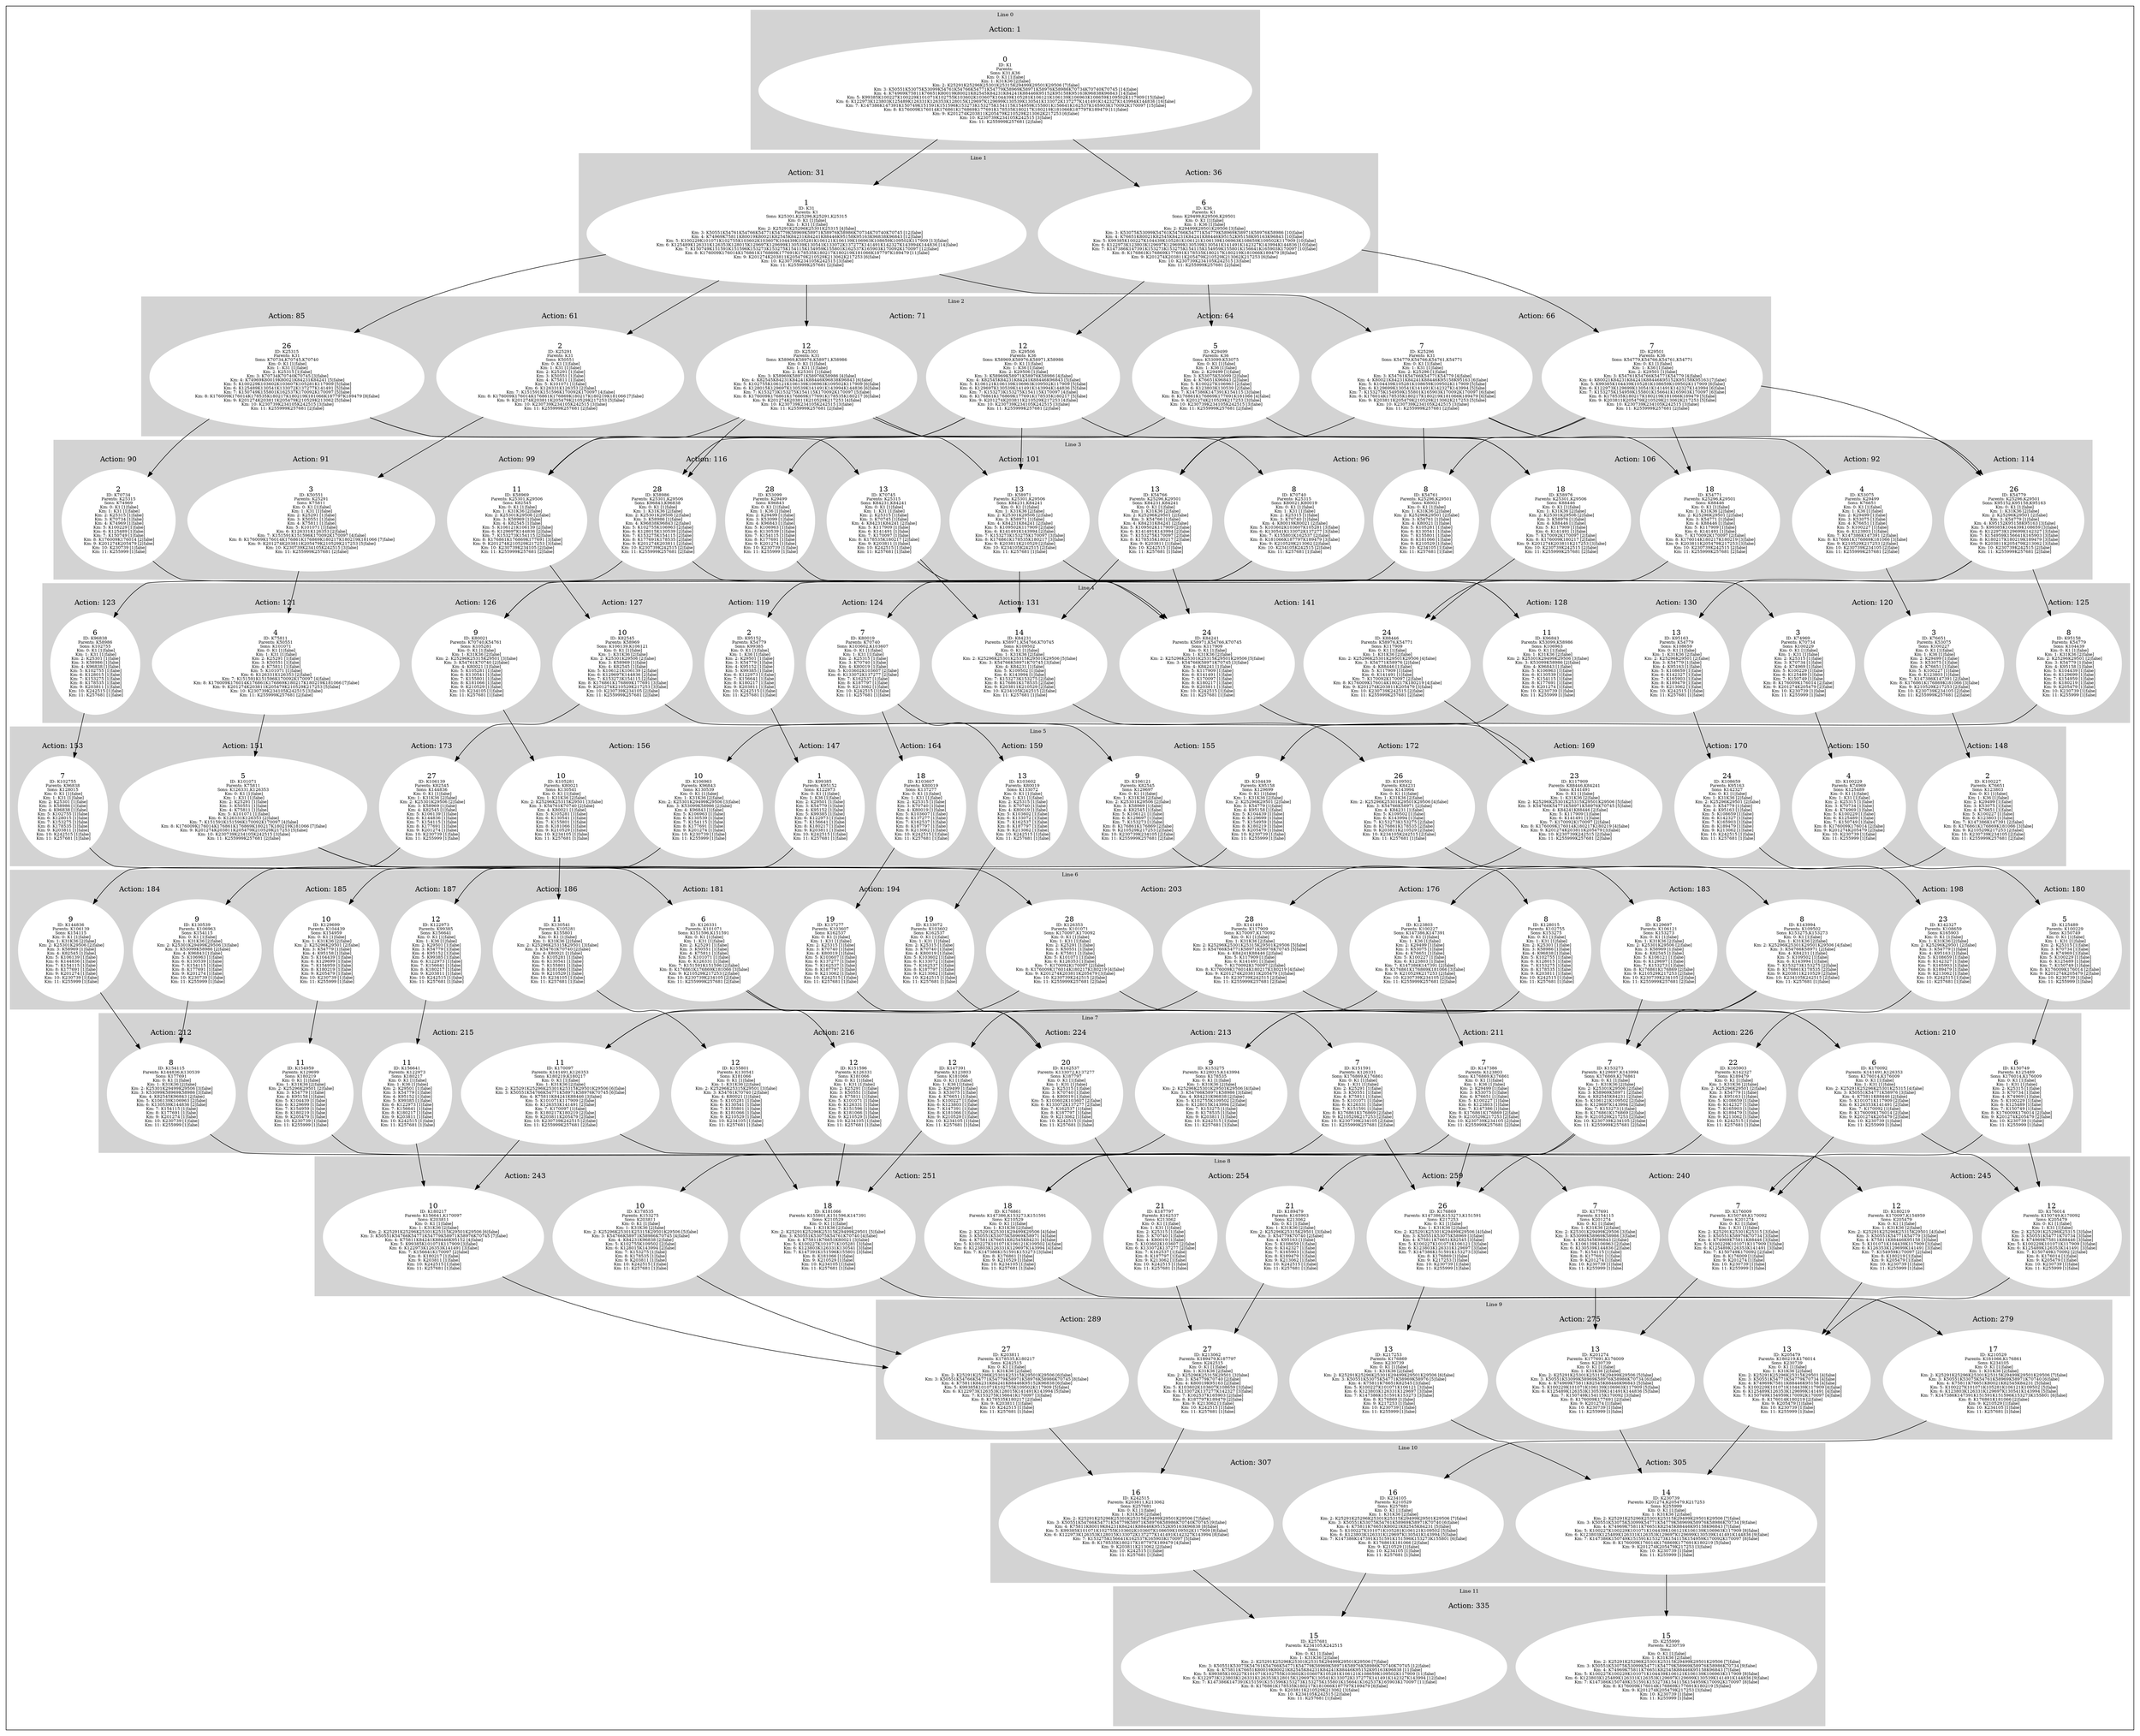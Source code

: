 digraph G {
subgraph cluster_info {
        subgraph cluster_2 {
        style=filled;
        color=lightgrey;
        node [style=filled,color=white];
        subgraph cluster_act_66 {
label = "Action: 66"step_K25296 [label=<7<BR /><FONT POINT-SIZE="8">ID: K25296</FONT><BR /><FONT POINT-SIZE="8">Parents: K31</FONT><BR /><FONT POINT-SIZE="8">Sons: K54779,K54766,K54761,K54771</FONT><BR /><FONT POINT-SIZE="8"> Km: 0: K1 [1|false]</FONT><BR /><FONT POINT-SIZE="8"> Km: 1: K31 [1|false]</FONT><BR /><FONT POINT-SIZE="8"> Km: 2: K25296 [1|false]</FONT><BR /><FONT POINT-SIZE="8"> Km: 3: K54761K54766K54771K54779 [4|false]</FONT><BR /><FONT POINT-SIZE="8"> Km: 4: K80021K84231K84241K88446K95158K95163 [6|false]</FONT><BR /><FONT POINT-SIZE="8"> Km: 5: K104439K105281K108659K109502K117909 [5|false]</FONT><BR /><FONT POINT-SIZE="8"> Km: 6: K129699K130541K141491K142327K143994 [5|false]</FONT><BR /><FONT POINT-SIZE="8"> Km: 7: K153275K154959K155801K165903K170092K170097 [6|false]</FONT><BR /><FONT POINT-SIZE="8"> Km: 8: K176014K178535K180217K180219K181066K189479 [6|false]</FONT><BR /><FONT POINT-SIZE="8"> Km: 9: K203811K205479K210529K213062K217253 [5|false]</FONT><BR /><FONT POINT-SIZE="8"> Km: 10: K230739K234105K242515 [3|false]</FONT><BR /><FONT POINT-SIZE="8"> Km: 11: K255999K257681 [2|false]</FONT>>]
step_K29501 [label=<7<BR /><FONT POINT-SIZE="8">ID: K29501</FONT><BR /><FONT POINT-SIZE="8">Parents: K36</FONT><BR /><FONT POINT-SIZE="8">Sons: K54779,K54766,K54761,K54771</FONT><BR /><FONT POINT-SIZE="8"> Km: 0: K1 [1|false]</FONT><BR /><FONT POINT-SIZE="8"> Km: 1: K36 [1|false]</FONT><BR /><FONT POINT-SIZE="8"> Km: 2: K29501 [1|false]</FONT><BR /><FONT POINT-SIZE="8"> Km: 3: K54761K54766K54771K54779 [4|false]</FONT><BR /><FONT POINT-SIZE="8"> Km: 4: K80021K84231K84241K88446K95152K95158K95163 [7|false]</FONT><BR /><FONT POINT-SIZE="8"> Km: 5: K99385K104439K105281K108659K109502K117909 [6|false]</FONT><BR /><FONT POINT-SIZE="8"> Km: 6: K122973K129699K130541K141491K142327K143994 [6|false]</FONT><BR /><FONT POINT-SIZE="8"> Km: 7: K153275K154959K155801K156641K165903K170097 [6|false]</FONT><BR /><FONT POINT-SIZE="8"> Km: 8: K178535K180217K180219K181066K189479 [5|false]</FONT><BR /><FONT POINT-SIZE="8"> Km: 9: K203811K205479K210529K213062K217253 [5|false]</FONT><BR /><FONT POINT-SIZE="8"> Km: 10: K230739K234105K242515 [3|false]</FONT><BR /><FONT POINT-SIZE="8"> Km: 11: K255999K257681 [2|false]</FONT>>]
}
subgraph cluster_act_64 {
label = "Action: 64"step_K29499 [label=<5<BR /><FONT POINT-SIZE="8">ID: K29499</FONT><BR /><FONT POINT-SIZE="8">Parents: K36</FONT><BR /><FONT POINT-SIZE="8">Sons: K53099,K53075</FONT><BR /><FONT POINT-SIZE="8"> Km: 0: K1 [1|false]</FONT><BR /><FONT POINT-SIZE="8"> Km: 1: K36 [1|false]</FONT><BR /><FONT POINT-SIZE="8"> Km: 2: K29499 [1|false]</FONT><BR /><FONT POINT-SIZE="8"> Km: 3: K53075K53099 [2|false]</FONT><BR /><FONT POINT-SIZE="8"> Km: 4: K76651K96843 [2|false]</FONT><BR /><FONT POINT-SIZE="8"> Km: 5: K100227K106963 [2|false]</FONT><BR /><FONT POINT-SIZE="8"> Km: 6: K123803K130539 [2|false]</FONT><BR /><FONT POINT-SIZE="8"> Km: 7: K147386K147391K154115 [3|false]</FONT><BR /><FONT POINT-SIZE="8"> Km: 8: K176861K176869K177691K181066 [4|false]</FONT><BR /><FONT POINT-SIZE="8"> Km: 9: K201274K210529K217253 [3|false]</FONT><BR /><FONT POINT-SIZE="8"> Km: 10: K230739K234105K242515 [3|false]</FONT><BR /><FONT POINT-SIZE="8"> Km: 11: K255999K257681 [2|false]</FONT>>]
}
subgraph cluster_act_71 {
label = "Action: 71"step_K25301 [label=<12<BR /><FONT POINT-SIZE="8">ID: K25301</FONT><BR /><FONT POINT-SIZE="8">Parents: K31</FONT><BR /><FONT POINT-SIZE="8">Sons: K58969,K58976,K58971,K58986</FONT><BR /><FONT POINT-SIZE="8"> Km: 0: K1 [1|false]</FONT><BR /><FONT POINT-SIZE="8"> Km: 1: K31 [1|false]</FONT><BR /><FONT POINT-SIZE="8"> Km: 2: K25301 [1|false]</FONT><BR /><FONT POINT-SIZE="8"> Km: 3: K58969K58971K58976K58986 [4|false]</FONT><BR /><FONT POINT-SIZE="8"> Km: 4: K82545K84231K84241K88446K96838K96843 [6|false]</FONT><BR /><FONT POINT-SIZE="8"> Km: 5: K102755K106121K106139K106963K109502K117909 [6|false]</FONT><BR /><FONT POINT-SIZE="8"> Km: 6: K128015K129697K130539K141491K143994K144836 [6|false]</FONT><BR /><FONT POINT-SIZE="8"> Km: 7: K153273K153275K154115K170092K170097 [5|false]</FONT><BR /><FONT POINT-SIZE="8"> Km: 8: K176009K176861K176869K177691K178535K180217 [6|false]</FONT><BR /><FONT POINT-SIZE="8"> Km: 9: K201274K203811K210529K217253 [4|false]</FONT><BR /><FONT POINT-SIZE="8"> Km: 10: K230739K234105K242515 [3|false]</FONT><BR /><FONT POINT-SIZE="8"> Km: 11: K255999K257681 [2|false]</FONT>>]
step_K29506 [label=<12<BR /><FONT POINT-SIZE="8">ID: K29506</FONT><BR /><FONT POINT-SIZE="8">Parents: K36</FONT><BR /><FONT POINT-SIZE="8">Sons: K58969,K58976,K58971,K58986</FONT><BR /><FONT POINT-SIZE="8"> Km: 0: K1 [1|false]</FONT><BR /><FONT POINT-SIZE="8"> Km: 1: K36 [1|false]</FONT><BR /><FONT POINT-SIZE="8"> Km: 2: K29506 [1|false]</FONT><BR /><FONT POINT-SIZE="8"> Km: 3: K58969K58971K58976K58986 [4|false]</FONT><BR /><FONT POINT-SIZE="8"> Km: 4: K82545K84231K84241K88446K96843 [5|false]</FONT><BR /><FONT POINT-SIZE="8"> Km: 5: K106121K106139K106963K109502K117909 [5|false]</FONT><BR /><FONT POINT-SIZE="8"> Km: 6: K129697K130539K141491K143994K144836 [5|false]</FONT><BR /><FONT POINT-SIZE="8"> Km: 7: K153273K153275K154115K170097 [4|false]</FONT><BR /><FONT POINT-SIZE="8"> Km: 8: K176861K176869K177691K178535K180217 [5|false]</FONT><BR /><FONT POINT-SIZE="8"> Km: 9: K201274K203811K210529K217253 [4|false]</FONT><BR /><FONT POINT-SIZE="8"> Km: 10: K230739K234105K242515 [3|false]</FONT><BR /><FONT POINT-SIZE="8"> Km: 11: K255999K257681 [2|false]</FONT>>]
}
subgraph cluster_act_66 {
label = "Action: 66"step_K25296 [label=<7<BR /><FONT POINT-SIZE="8">ID: K25296</FONT><BR /><FONT POINT-SIZE="8">Parents: K31</FONT><BR /><FONT POINT-SIZE="8">Sons: K54779,K54766,K54761,K54771</FONT><BR /><FONT POINT-SIZE="8"> Km: 0: K1 [1|false]</FONT><BR /><FONT POINT-SIZE="8"> Km: 1: K31 [1|false]</FONT><BR /><FONT POINT-SIZE="8"> Km: 2: K25296 [1|false]</FONT><BR /><FONT POINT-SIZE="8"> Km: 3: K54761K54766K54771K54779 [4|false]</FONT><BR /><FONT POINT-SIZE="8"> Km: 4: K80021K84231K84241K88446K95158K95163 [6|false]</FONT><BR /><FONT POINT-SIZE="8"> Km: 5: K104439K105281K108659K109502K117909 [5|false]</FONT><BR /><FONT POINT-SIZE="8"> Km: 6: K129699K130541K141491K142327K143994 [5|false]</FONT><BR /><FONT POINT-SIZE="8"> Km: 7: K153275K154959K155801K165903K170092K170097 [6|false]</FONT><BR /><FONT POINT-SIZE="8"> Km: 8: K176014K178535K180217K180219K181066K189479 [6|false]</FONT><BR /><FONT POINT-SIZE="8"> Km: 9: K203811K205479K210529K213062K217253 [5|false]</FONT><BR /><FONT POINT-SIZE="8"> Km: 10: K230739K234105K242515 [3|false]</FONT><BR /><FONT POINT-SIZE="8"> Km: 11: K255999K257681 [2|false]</FONT>>]
step_K29501 [label=<7<BR /><FONT POINT-SIZE="8">ID: K29501</FONT><BR /><FONT POINT-SIZE="8">Parents: K36</FONT><BR /><FONT POINT-SIZE="8">Sons: K54779,K54766,K54761,K54771</FONT><BR /><FONT POINT-SIZE="8"> Km: 0: K1 [1|false]</FONT><BR /><FONT POINT-SIZE="8"> Km: 1: K36 [1|false]</FONT><BR /><FONT POINT-SIZE="8"> Km: 2: K29501 [1|false]</FONT><BR /><FONT POINT-SIZE="8"> Km: 3: K54761K54766K54771K54779 [4|false]</FONT><BR /><FONT POINT-SIZE="8"> Km: 4: K80021K84231K84241K88446K95152K95158K95163 [7|false]</FONT><BR /><FONT POINT-SIZE="8"> Km: 5: K99385K104439K105281K108659K109502K117909 [6|false]</FONT><BR /><FONT POINT-SIZE="8"> Km: 6: K122973K129699K130541K141491K142327K143994 [6|false]</FONT><BR /><FONT POINT-SIZE="8"> Km: 7: K153275K154959K155801K156641K165903K170097 [6|false]</FONT><BR /><FONT POINT-SIZE="8"> Km: 8: K178535K180217K180219K181066K189479 [5|false]</FONT><BR /><FONT POINT-SIZE="8"> Km: 9: K203811K205479K210529K213062K217253 [5|false]</FONT><BR /><FONT POINT-SIZE="8"> Km: 10: K230739K234105K242515 [3|false]</FONT><BR /><FONT POINT-SIZE="8"> Km: 11: K255999K257681 [2|false]</FONT>>]
}
subgraph cluster_act_71 {
label = "Action: 71"step_K25301 [label=<12<BR /><FONT POINT-SIZE="8">ID: K25301</FONT><BR /><FONT POINT-SIZE="8">Parents: K31</FONT><BR /><FONT POINT-SIZE="8">Sons: K58969,K58976,K58971,K58986</FONT><BR /><FONT POINT-SIZE="8"> Km: 0: K1 [1|false]</FONT><BR /><FONT POINT-SIZE="8"> Km: 1: K31 [1|false]</FONT><BR /><FONT POINT-SIZE="8"> Km: 2: K25301 [1|false]</FONT><BR /><FONT POINT-SIZE="8"> Km: 3: K58969K58971K58976K58986 [4|false]</FONT><BR /><FONT POINT-SIZE="8"> Km: 4: K82545K84231K84241K88446K96838K96843 [6|false]</FONT><BR /><FONT POINT-SIZE="8"> Km: 5: K102755K106121K106139K106963K109502K117909 [6|false]</FONT><BR /><FONT POINT-SIZE="8"> Km: 6: K128015K129697K130539K141491K143994K144836 [6|false]</FONT><BR /><FONT POINT-SIZE="8"> Km: 7: K153273K153275K154115K170092K170097 [5|false]</FONT><BR /><FONT POINT-SIZE="8"> Km: 8: K176009K176861K176869K177691K178535K180217 [6|false]</FONT><BR /><FONT POINT-SIZE="8"> Km: 9: K201274K203811K210529K217253 [4|false]</FONT><BR /><FONT POINT-SIZE="8"> Km: 10: K230739K234105K242515 [3|false]</FONT><BR /><FONT POINT-SIZE="8"> Km: 11: K255999K257681 [2|false]</FONT>>]
step_K29506 [label=<12<BR /><FONT POINT-SIZE="8">ID: K29506</FONT><BR /><FONT POINT-SIZE="8">Parents: K36</FONT><BR /><FONT POINT-SIZE="8">Sons: K58969,K58976,K58971,K58986</FONT><BR /><FONT POINT-SIZE="8"> Km: 0: K1 [1|false]</FONT><BR /><FONT POINT-SIZE="8"> Km: 1: K36 [1|false]</FONT><BR /><FONT POINT-SIZE="8"> Km: 2: K29506 [1|false]</FONT><BR /><FONT POINT-SIZE="8"> Km: 3: K58969K58971K58976K58986 [4|false]</FONT><BR /><FONT POINT-SIZE="8"> Km: 4: K82545K84231K84241K88446K96843 [5|false]</FONT><BR /><FONT POINT-SIZE="8"> Km: 5: K106121K106139K106963K109502K117909 [5|false]</FONT><BR /><FONT POINT-SIZE="8"> Km: 6: K129697K130539K141491K143994K144836 [5|false]</FONT><BR /><FONT POINT-SIZE="8"> Km: 7: K153273K153275K154115K170097 [4|false]</FONT><BR /><FONT POINT-SIZE="8"> Km: 8: K176861K176869K177691K178535K180217 [5|false]</FONT><BR /><FONT POINT-SIZE="8"> Km: 9: K201274K203811K210529K217253 [4|false]</FONT><BR /><FONT POINT-SIZE="8"> Km: 10: K230739K234105K242515 [3|false]</FONT><BR /><FONT POINT-SIZE="8"> Km: 11: K255999K257681 [2|false]</FONT>>]
}
subgraph cluster_act_61 {
label = "Action: 61"step_K25291 [label=<2<BR /><FONT POINT-SIZE="8">ID: K25291</FONT><BR /><FONT POINT-SIZE="8">Parents: K31</FONT><BR /><FONT POINT-SIZE="8">Sons: K50551</FONT><BR /><FONT POINT-SIZE="8"> Km: 0: K1 [1|false]</FONT><BR /><FONT POINT-SIZE="8"> Km: 1: K31 [1|false]</FONT><BR /><FONT POINT-SIZE="8"> Km: 2: K25291 [1|false]</FONT><BR /><FONT POINT-SIZE="8"> Km: 3: K50551 [1|false]</FONT><BR /><FONT POINT-SIZE="8"> Km: 4: K75811 [1|false]</FONT><BR /><FONT POINT-SIZE="8"> Km: 5: K101071 [1|false]</FONT><BR /><FONT POINT-SIZE="8"> Km: 6: K126331K126353 [2|false]</FONT><BR /><FONT POINT-SIZE="8"> Km: 7: K151591K151596K170092K170097 [4|false]</FONT><BR /><FONT POINT-SIZE="8"> Km: 8: K176009K176014K176861K176869K180217K180219K181066 [7|false]</FONT><BR /><FONT POINT-SIZE="8"> Km: 9: K201274K203811K205479K210529K217253 [5|false]</FONT><BR /><FONT POINT-SIZE="8"> Km: 10: K230739K234105K242515 [3|false]</FONT><BR /><FONT POINT-SIZE="8"> Km: 11: K255999K257681 [2|false]</FONT>>]
}
subgraph cluster_act_85 {
label = "Action: 85"step_K25315 [label=<26<BR /><FONT POINT-SIZE="8">ID: K25315</FONT><BR /><FONT POINT-SIZE="8">Parents: K31</FONT><BR /><FONT POINT-SIZE="8">Sons: K70734,K70745,K70740</FONT><BR /><FONT POINT-SIZE="8"> Km: 0: K1 [1|false]</FONT><BR /><FONT POINT-SIZE="8"> Km: 1: K31 [1|false]</FONT><BR /><FONT POINT-SIZE="8"> Km: 2: K25315 [1|false]</FONT><BR /><FONT POINT-SIZE="8"> Km: 3: K70734K70740K70745 [3|false]</FONT><BR /><FONT POINT-SIZE="8"> Km: 4: K74969K80019K80021K84231K84241 [5|false]</FONT><BR /><FONT POINT-SIZE="8"> Km: 5: K100229K103602K103607K105281K117909 [5|false]</FONT><BR /><FONT POINT-SIZE="8"> Km: 6: K125489K130541K133072K137277K141491 [5|false]</FONT><BR /><FONT POINT-SIZE="8"> Km: 7: K150749K155801K162537K170092K170097 [5|false]</FONT><BR /><FONT POINT-SIZE="8"> Km: 8: K176009K176014K178535K180217K180219K181066K187797K189479 [8|false]</FONT><BR /><FONT POINT-SIZE="8"> Km: 9: K201274K203811K205479K210529K213062 [5|false]</FONT><BR /><FONT POINT-SIZE="8"> Km: 10: K230739K234105K242515 [3|false]</FONT><BR /><FONT POINT-SIZE="8"> Km: 11: K255999K257681 [2|false]</FONT>>]
}

        fontsize="10"
        label = "Line 2";
        }

        subgraph cluster_11 {
        style=filled;
        color=lightgrey;
        node [style=filled,color=white];
        subgraph cluster_act_335 {
label = "Action: 335"step_K257681 [label=<15<BR /><FONT POINT-SIZE="8">ID: K257681</FONT><BR /><FONT POINT-SIZE="8">Parents: K234105,K242515</FONT><BR /><FONT POINT-SIZE="8">Sons: </FONT><BR /><FONT POINT-SIZE="8"> Km: 0: K1 [1|false]</FONT><BR /><FONT POINT-SIZE="8"> Km: 1: K31K36 [2|false]</FONT><BR /><FONT POINT-SIZE="8"> Km: 2: K25291K25296K25301K25315K29499K29501K29506 [7|false]</FONT><BR /><FONT POINT-SIZE="8"> Km: 3: K50551K53075K54761K54766K54771K54779K58969K58971K58976K58986K70740K70745 [12|false]</FONT><BR /><FONT POINT-SIZE="8"> Km: 4: K75811K76651K80019K80021K82545K84231K84241K88446K95152K95163K96838 [11|false]</FONT><BR /><FONT POINT-SIZE="8"> Km: 5: K99385K100227K101071K102755K103602K103607K105281K106121K108659K109502K117909 [11|false]</FONT><BR /><FONT POINT-SIZE="8"> Km: 6: K122973K123803K126331K126353K128015K129697K130541K133072K137277K141491K142327K143994 [12|false]</FONT><BR /><FONT POINT-SIZE="8"> Km: 7: K147386K147391K151591K151596K153273K153275K155801K156641K162537K165903K170097 [11|false]</FONT><BR /><FONT POINT-SIZE="8"> Km: 8: K176861K178535K180217K181066K187797K189479 [6|false]</FONT><BR /><FONT POINT-SIZE="8"> Km: 9: K203811K210529K213062 [3|false]</FONT><BR /><FONT POINT-SIZE="8"> Km: 10: K234105K242515 [2|false]</FONT><BR /><FONT POINT-SIZE="8"> Km: 11: K257681 [1|false]</FONT>>]
step_K255999 [label=<15<BR /><FONT POINT-SIZE="8">ID: K255999</FONT><BR /><FONT POINT-SIZE="8">Parents: K230739</FONT><BR /><FONT POINT-SIZE="8">Sons: </FONT><BR /><FONT POINT-SIZE="8"> Km: 0: K1 [1|false]</FONT><BR /><FONT POINT-SIZE="8"> Km: 1: K31K36 [2|false]</FONT><BR /><FONT POINT-SIZE="8"> Km: 2: K25291K25296K25301K25315K29499K29501K29506 [7|false]</FONT><BR /><FONT POINT-SIZE="8"> Km: 3: K50551K53075K53099K54771K54779K58969K58976K58986K70734 [9|false]</FONT><BR /><FONT POINT-SIZE="8"> Km: 4: K74969K75811K76651K82545K88446K95158K96843 [7|false]</FONT><BR /><FONT POINT-SIZE="8"> Km: 5: K100227K100229K101071K104439K106121K106139K106963K117909 [8|false]</FONT><BR /><FONT POINT-SIZE="8"> Km: 6: K123803K125489K126331K126353K129697K129699K130539K141491K144836 [9|false]</FONT><BR /><FONT POINT-SIZE="8"> Km: 7: K147386K150749K151591K153273K154115K154959K170092K170097 [8|false]</FONT><BR /><FONT POINT-SIZE="8"> Km: 8: K176009K176014K176869K177691K180219 [5|false]</FONT><BR /><FONT POINT-SIZE="8"> Km: 9: K201274K205479K217253 [3|false]</FONT><BR /><FONT POINT-SIZE="8"> Km: 10: K230739 [1|false]</FONT><BR /><FONT POINT-SIZE="8"> Km: 11: K255999 [1|false]</FONT>>]
}
subgraph cluster_act_335 {
label = "Action: 335"step_K257681 [label=<15<BR /><FONT POINT-SIZE="8">ID: K257681</FONT><BR /><FONT POINT-SIZE="8">Parents: K234105,K242515</FONT><BR /><FONT POINT-SIZE="8">Sons: </FONT><BR /><FONT POINT-SIZE="8"> Km: 0: K1 [1|false]</FONT><BR /><FONT POINT-SIZE="8"> Km: 1: K31K36 [2|false]</FONT><BR /><FONT POINT-SIZE="8"> Km: 2: K25291K25296K25301K25315K29499K29501K29506 [7|false]</FONT><BR /><FONT POINT-SIZE="8"> Km: 3: K50551K53075K54761K54766K54771K54779K58969K58971K58976K58986K70740K70745 [12|false]</FONT><BR /><FONT POINT-SIZE="8"> Km: 4: K75811K76651K80019K80021K82545K84231K84241K88446K95152K95163K96838 [11|false]</FONT><BR /><FONT POINT-SIZE="8"> Km: 5: K99385K100227K101071K102755K103602K103607K105281K106121K108659K109502K117909 [11|false]</FONT><BR /><FONT POINT-SIZE="8"> Km: 6: K122973K123803K126331K126353K128015K129697K130541K133072K137277K141491K142327K143994 [12|false]</FONT><BR /><FONT POINT-SIZE="8"> Km: 7: K147386K147391K151591K151596K153273K153275K155801K156641K162537K165903K170097 [11|false]</FONT><BR /><FONT POINT-SIZE="8"> Km: 8: K176861K178535K180217K181066K187797K189479 [6|false]</FONT><BR /><FONT POINT-SIZE="8"> Km: 9: K203811K210529K213062 [3|false]</FONT><BR /><FONT POINT-SIZE="8"> Km: 10: K234105K242515 [2|false]</FONT><BR /><FONT POINT-SIZE="8"> Km: 11: K257681 [1|false]</FONT>>]
step_K255999 [label=<15<BR /><FONT POINT-SIZE="8">ID: K255999</FONT><BR /><FONT POINT-SIZE="8">Parents: K230739</FONT><BR /><FONT POINT-SIZE="8">Sons: </FONT><BR /><FONT POINT-SIZE="8"> Km: 0: K1 [1|false]</FONT><BR /><FONT POINT-SIZE="8"> Km: 1: K31K36 [2|false]</FONT><BR /><FONT POINT-SIZE="8"> Km: 2: K25291K25296K25301K25315K29499K29501K29506 [7|false]</FONT><BR /><FONT POINT-SIZE="8"> Km: 3: K50551K53075K53099K54771K54779K58969K58976K58986K70734 [9|false]</FONT><BR /><FONT POINT-SIZE="8"> Km: 4: K74969K75811K76651K82545K88446K95158K96843 [7|false]</FONT><BR /><FONT POINT-SIZE="8"> Km: 5: K100227K100229K101071K104439K106121K106139K106963K117909 [8|false]</FONT><BR /><FONT POINT-SIZE="8"> Km: 6: K123803K125489K126331K126353K129697K129699K130539K141491K144836 [9|false]</FONT><BR /><FONT POINT-SIZE="8"> Km: 7: K147386K150749K151591K153273K154115K154959K170092K170097 [8|false]</FONT><BR /><FONT POINT-SIZE="8"> Km: 8: K176009K176014K176869K177691K180219 [5|false]</FONT><BR /><FONT POINT-SIZE="8"> Km: 9: K201274K205479K217253 [3|false]</FONT><BR /><FONT POINT-SIZE="8"> Km: 10: K230739 [1|false]</FONT><BR /><FONT POINT-SIZE="8"> Km: 11: K255999 [1|false]</FONT>>]
}

        fontsize="10"
        label = "Line 11";
        }

        subgraph cluster_0 {
        style=filled;
        color=lightgrey;
        node [style=filled,color=white];
        subgraph cluster_act_1 {
label = "Action: 1"step_K1 [label=<0<BR /><FONT POINT-SIZE="8">ID: K1</FONT><BR /><FONT POINT-SIZE="8">Parents: </FONT><BR /><FONT POINT-SIZE="8">Sons: K31,K36</FONT><BR /><FONT POINT-SIZE="8"> Km: 0: K1 [1|false]</FONT><BR /><FONT POINT-SIZE="8"> Km: 1: K31K36 [2|false]</FONT><BR /><FONT POINT-SIZE="8"> Km: 2: K25291K25296K25301K25315K29499K29501K29506 [7|false]</FONT><BR /><FONT POINT-SIZE="8"> Km: 3: K50551K53075K53099K54761K54766K54771K54779K58969K58971K58976K58986K70734K70740K70745 [14|false]</FONT><BR /><FONT POINT-SIZE="8"> Km: 4: K74969K75811K76651K80019K80021K82545K84231K84241K88446K95152K95158K95163K96838K96843 [14|false]</FONT><BR /><FONT POINT-SIZE="8"> Km: 5: K99385K100227K100229K101071K102755K103602K103607K104439K105281K106121K106139K106963K108659K109502K117909 [15|false]</FONT><BR /><FONT POINT-SIZE="8"> Km: 6: K122973K123803K125489K126331K126353K128015K129697K129699K130539K130541K133072K137277K141491K142327K143994K144836 [16|false]</FONT><BR /><FONT POINT-SIZE="8"> Km: 7: K147386K147391K150749K151591K151596K153273K153275K154115K154959K155801K156641K162537K165903K170092K170097 [15|false]</FONT><BR /><FONT POINT-SIZE="8"> Km: 8: K176009K176014K176861K176869K177691K178535K180217K180219K181066K187797K189479 [11|false]</FONT><BR /><FONT POINT-SIZE="8"> Km: 9: K201274K203811K205479K210529K213062K217253 [6|false]</FONT><BR /><FONT POINT-SIZE="8"> Km: 10: K230739K234105K242515 [3|false]</FONT><BR /><FONT POINT-SIZE="8"> Km: 11: K255999K257681 [2|false]</FONT>>]
}

        fontsize="10"
        label = "Line 0";
        }

        subgraph cluster_7 {
        style=filled;
        color=lightgrey;
        node [style=filled,color=white];
        subgraph cluster_act_210 {
label = "Action: 210"step_K150749 [label=<6<BR /><FONT POINT-SIZE="8">ID: K150749</FONT><BR /><FONT POINT-SIZE="8">Parents: K125489</FONT><BR /><FONT POINT-SIZE="8">Sons: K176014,K176009</FONT><BR /><FONT POINT-SIZE="8"> Km: 0: K1 [1|false]</FONT><BR /><FONT POINT-SIZE="8"> Km: 1: K31 [1|false]</FONT><BR /><FONT POINT-SIZE="8"> Km: 2: K25315 [1|false]</FONT><BR /><FONT POINT-SIZE="8"> Km: 3: K70734 [1|false]</FONT><BR /><FONT POINT-SIZE="8"> Km: 4: K74969 [1|false]</FONT><BR /><FONT POINT-SIZE="8"> Km: 5: K100229 [1|false]</FONT><BR /><FONT POINT-SIZE="8"> Km: 6: K125489 [1|false]</FONT><BR /><FONT POINT-SIZE="8"> Km: 7: K150749 [1|false]</FONT><BR /><FONT POINT-SIZE="8"> Km: 8: K176009K176014 [2|false]</FONT><BR /><FONT POINT-SIZE="8"> Km: 9: K201274K205479 [2|false]</FONT><BR /><FONT POINT-SIZE="8"> Km: 10: K230739 [1|false]</FONT><BR /><FONT POINT-SIZE="8"> Km: 11: K255999 [1|false]</FONT>>]
step_K170092 [label=<6<BR /><FONT POINT-SIZE="8">ID: K170092</FONT><BR /><FONT POINT-SIZE="8">Parents: K141491,K126353</FONT><BR /><FONT POINT-SIZE="8">Sons: K176014,K176009</FONT><BR /><FONT POINT-SIZE="8"> Km: 0: K1 [1|false]</FONT><BR /><FONT POINT-SIZE="8"> Km: 1: K31 [1|false]</FONT><BR /><FONT POINT-SIZE="8"> Km: 2: K25291K25296K25301K25315 [4|false]</FONT><BR /><FONT POINT-SIZE="8"> Km: 3: K50551K54771K58976 [3|false]</FONT><BR /><FONT POINT-SIZE="8"> Km: 4: K75811K88446 [2|false]</FONT><BR /><FONT POINT-SIZE="8"> Km: 5: K101071K117909 [2|false]</FONT><BR /><FONT POINT-SIZE="8"> Km: 6: K126353K141491 [2|false]</FONT><BR /><FONT POINT-SIZE="8"> Km: 7: K170092 [1|false]</FONT><BR /><FONT POINT-SIZE="8"> Km: 8: K176009K176014 [2|false]</FONT><BR /><FONT POINT-SIZE="8"> Km: 9: K201274K205479 [2|false]</FONT><BR /><FONT POINT-SIZE="8"> Km: 10: K230739 [1|false]</FONT><BR /><FONT POINT-SIZE="8"> Km: 11: K255999 [1|false]</FONT>>]
}
subgraph cluster_act_226 {
label = "Action: 226"step_K165903 [label=<22<BR /><FONT POINT-SIZE="8">ID: K165903</FONT><BR /><FONT POINT-SIZE="8">Parents: K142327</FONT><BR /><FONT POINT-SIZE="8">Sons: K189479</FONT><BR /><FONT POINT-SIZE="8"> Km: 0: K1 [1|false]</FONT><BR /><FONT POINT-SIZE="8"> Km: 1: K31K36 [2|false]</FONT><BR /><FONT POINT-SIZE="8"> Km: 2: K25296K29501 [2|false]</FONT><BR /><FONT POINT-SIZE="8"> Km: 3: K54779 [1|false]</FONT><BR /><FONT POINT-SIZE="8"> Km: 4: K95163 [1|false]</FONT><BR /><FONT POINT-SIZE="8"> Km: 5: K108659 [1|false]</FONT><BR /><FONT POINT-SIZE="8"> Km: 6: K142327 [1|false]</FONT><BR /><FONT POINT-SIZE="8"> Km: 7: K165903 [1|false]</FONT><BR /><FONT POINT-SIZE="8"> Km: 8: K189479 [1|false]</FONT><BR /><FONT POINT-SIZE="8"> Km: 9: K213062 [1|false]</FONT><BR /><FONT POINT-SIZE="8"> Km: 10: K242515 [1|false]</FONT><BR /><FONT POINT-SIZE="8"> Km: 11: K257681 [1|false]</FONT>>]
}
subgraph cluster_act_210 {
label = "Action: 210"step_K150749 [label=<6<BR /><FONT POINT-SIZE="8">ID: K150749</FONT><BR /><FONT POINT-SIZE="8">Parents: K125489</FONT><BR /><FONT POINT-SIZE="8">Sons: K176014,K176009</FONT><BR /><FONT POINT-SIZE="8"> Km: 0: K1 [1|false]</FONT><BR /><FONT POINT-SIZE="8"> Km: 1: K31 [1|false]</FONT><BR /><FONT POINT-SIZE="8"> Km: 2: K25315 [1|false]</FONT><BR /><FONT POINT-SIZE="8"> Km: 3: K70734 [1|false]</FONT><BR /><FONT POINT-SIZE="8"> Km: 4: K74969 [1|false]</FONT><BR /><FONT POINT-SIZE="8"> Km: 5: K100229 [1|false]</FONT><BR /><FONT POINT-SIZE="8"> Km: 6: K125489 [1|false]</FONT><BR /><FONT POINT-SIZE="8"> Km: 7: K150749 [1|false]</FONT><BR /><FONT POINT-SIZE="8"> Km: 8: K176009K176014 [2|false]</FONT><BR /><FONT POINT-SIZE="8"> Km: 9: K201274K205479 [2|false]</FONT><BR /><FONT POINT-SIZE="8"> Km: 10: K230739 [1|false]</FONT><BR /><FONT POINT-SIZE="8"> Km: 11: K255999 [1|false]</FONT>>]
step_K170092 [label=<6<BR /><FONT POINT-SIZE="8">ID: K170092</FONT><BR /><FONT POINT-SIZE="8">Parents: K141491,K126353</FONT><BR /><FONT POINT-SIZE="8">Sons: K176014,K176009</FONT><BR /><FONT POINT-SIZE="8"> Km: 0: K1 [1|false]</FONT><BR /><FONT POINT-SIZE="8"> Km: 1: K31 [1|false]</FONT><BR /><FONT POINT-SIZE="8"> Km: 2: K25291K25296K25301K25315 [4|false]</FONT><BR /><FONT POINT-SIZE="8"> Km: 3: K50551K54771K58976 [3|false]</FONT><BR /><FONT POINT-SIZE="8"> Km: 4: K75811K88446 [2|false]</FONT><BR /><FONT POINT-SIZE="8"> Km: 5: K101071K117909 [2|false]</FONT><BR /><FONT POINT-SIZE="8"> Km: 6: K126353K141491 [2|false]</FONT><BR /><FONT POINT-SIZE="8"> Km: 7: K170092 [1|false]</FONT><BR /><FONT POINT-SIZE="8"> Km: 8: K176009K176014 [2|false]</FONT><BR /><FONT POINT-SIZE="8"> Km: 9: K201274K205479 [2|false]</FONT><BR /><FONT POINT-SIZE="8"> Km: 10: K230739 [1|false]</FONT><BR /><FONT POINT-SIZE="8"> Km: 11: K255999 [1|false]</FONT>>]
}
subgraph cluster_act_211 {
label = "Action: 211"step_K147386 [label=<7<BR /><FONT POINT-SIZE="8">ID: K147386</FONT><BR /><FONT POINT-SIZE="8">Parents: K123803</FONT><BR /><FONT POINT-SIZE="8">Sons: K176869,K176861</FONT><BR /><FONT POINT-SIZE="8"> Km: 0: K1 [1|false]</FONT><BR /><FONT POINT-SIZE="8"> Km: 1: K36 [1|false]</FONT><BR /><FONT POINT-SIZE="8"> Km: 2: K29499 [1|false]</FONT><BR /><FONT POINT-SIZE="8"> Km: 3: K53075 [1|false]</FONT><BR /><FONT POINT-SIZE="8"> Km: 4: K76651 [1|false]</FONT><BR /><FONT POINT-SIZE="8"> Km: 5: K100227 [1|false]</FONT><BR /><FONT POINT-SIZE="8"> Km: 6: K123803 [1|false]</FONT><BR /><FONT POINT-SIZE="8"> Km: 7: K147386 [1|false]</FONT><BR /><FONT POINT-SIZE="8"> Km: 8: K176861K176869 [2|false]</FONT><BR /><FONT POINT-SIZE="8"> Km: 9: K210529K217253 [2|false]</FONT><BR /><FONT POINT-SIZE="8"> Km: 10: K230739K234105 [2|false]</FONT><BR /><FONT POINT-SIZE="8"> Km: 11: K255999K257681 [2|false]</FONT>>]
step_K153273 [label=<7<BR /><FONT POINT-SIZE="8">ID: K153273</FONT><BR /><FONT POINT-SIZE="8">Parents: K129697,K143994</FONT><BR /><FONT POINT-SIZE="8">Sons: K176869,K176861</FONT><BR /><FONT POINT-SIZE="8"> Km: 0: K1 [1|false]</FONT><BR /><FONT POINT-SIZE="8"> Km: 1: K31K36 [2|false]</FONT><BR /><FONT POINT-SIZE="8"> Km: 2: K25301K29506 [2|false]</FONT><BR /><FONT POINT-SIZE="8"> Km: 3: K58969K58971 [2|false]</FONT><BR /><FONT POINT-SIZE="8"> Km: 4: K82545K84231 [2|false]</FONT><BR /><FONT POINT-SIZE="8"> Km: 5: K106121K109502 [2|false]</FONT><BR /><FONT POINT-SIZE="8"> Km: 6: K129697K143994 [2|false]</FONT><BR /><FONT POINT-SIZE="8"> Km: 7: K153273 [1|false]</FONT><BR /><FONT POINT-SIZE="8"> Km: 8: K176861K176869 [2|false]</FONT><BR /><FONT POINT-SIZE="8"> Km: 9: K210529K217253 [2|false]</FONT><BR /><FONT POINT-SIZE="8"> Km: 10: K230739K234105 [2|false]</FONT><BR /><FONT POINT-SIZE="8"> Km: 11: K255999K257681 [2|false]</FONT>>]
step_K151591 [label=<7<BR /><FONT POINT-SIZE="8">ID: K151591</FONT><BR /><FONT POINT-SIZE="8">Parents: K126331</FONT><BR /><FONT POINT-SIZE="8">Sons: K176869,K176861</FONT><BR /><FONT POINT-SIZE="8"> Km: 0: K1 [1|false]</FONT><BR /><FONT POINT-SIZE="8"> Km: 1: K31 [1|false]</FONT><BR /><FONT POINT-SIZE="8"> Km: 2: K25291 [1|false]</FONT><BR /><FONT POINT-SIZE="8"> Km: 3: K50551 [1|false]</FONT><BR /><FONT POINT-SIZE="8"> Km: 4: K75811 [1|false]</FONT><BR /><FONT POINT-SIZE="8"> Km: 5: K101071 [1|false]</FONT><BR /><FONT POINT-SIZE="8"> Km: 6: K126331 [1|false]</FONT><BR /><FONT POINT-SIZE="8"> Km: 7: K151591 [1|false]</FONT><BR /><FONT POINT-SIZE="8"> Km: 8: K176861K176869 [2|false]</FONT><BR /><FONT POINT-SIZE="8"> Km: 9: K210529K217253 [2|false]</FONT><BR /><FONT POINT-SIZE="8"> Km: 10: K230739K234105 [2|false]</FONT><BR /><FONT POINT-SIZE="8"> Km: 11: K255999K257681 [2|false]</FONT>>]
}
subgraph cluster_act_213 {
label = "Action: 213"step_K153275 [label=<9<BR /><FONT POINT-SIZE="8">ID: K153275</FONT><BR /><FONT POINT-SIZE="8">Parents: K128015,K143994</FONT><BR /><FONT POINT-SIZE="8">Sons: K178535</FONT><BR /><FONT POINT-SIZE="8"> Km: 0: K1 [1|false]</FONT><BR /><FONT POINT-SIZE="8"> Km: 1: K31K36 [2|false]</FONT><BR /><FONT POINT-SIZE="8"> Km: 2: K25296K25301K29501K29506 [4|false]</FONT><BR /><FONT POINT-SIZE="8"> Km: 3: K54766K58971K58986 [3|false]</FONT><BR /><FONT POINT-SIZE="8"> Km: 4: K84231K96838 [2|false]</FONT><BR /><FONT POINT-SIZE="8"> Km: 5: K102755K109502 [2|false]</FONT><BR /><FONT POINT-SIZE="8"> Km: 6: K128015K143994 [2|false]</FONT><BR /><FONT POINT-SIZE="8"> Km: 7: K153275 [1|false]</FONT><BR /><FONT POINT-SIZE="8"> Km: 8: K178535 [1|false]</FONT><BR /><FONT POINT-SIZE="8"> Km: 9: K203811 [1|false]</FONT><BR /><FONT POINT-SIZE="8"> Km: 10: K242515 [1|false]</FONT><BR /><FONT POINT-SIZE="8"> Km: 11: K257681 [1|false]</FONT>>]
}
subgraph cluster_act_211 {
label = "Action: 211"step_K147386 [label=<7<BR /><FONT POINT-SIZE="8">ID: K147386</FONT><BR /><FONT POINT-SIZE="8">Parents: K123803</FONT><BR /><FONT POINT-SIZE="8">Sons: K176869,K176861</FONT><BR /><FONT POINT-SIZE="8"> Km: 0: K1 [1|false]</FONT><BR /><FONT POINT-SIZE="8"> Km: 1: K36 [1|false]</FONT><BR /><FONT POINT-SIZE="8"> Km: 2: K29499 [1|false]</FONT><BR /><FONT POINT-SIZE="8"> Km: 3: K53075 [1|false]</FONT><BR /><FONT POINT-SIZE="8"> Km: 4: K76651 [1|false]</FONT><BR /><FONT POINT-SIZE="8"> Km: 5: K100227 [1|false]</FONT><BR /><FONT POINT-SIZE="8"> Km: 6: K123803 [1|false]</FONT><BR /><FONT POINT-SIZE="8"> Km: 7: K147386 [1|false]</FONT><BR /><FONT POINT-SIZE="8"> Km: 8: K176861K176869 [2|false]</FONT><BR /><FONT POINT-SIZE="8"> Km: 9: K210529K217253 [2|false]</FONT><BR /><FONT POINT-SIZE="8"> Km: 10: K230739K234105 [2|false]</FONT><BR /><FONT POINT-SIZE="8"> Km: 11: K255999K257681 [2|false]</FONT>>]
step_K153273 [label=<7<BR /><FONT POINT-SIZE="8">ID: K153273</FONT><BR /><FONT POINT-SIZE="8">Parents: K129697,K143994</FONT><BR /><FONT POINT-SIZE="8">Sons: K176869,K176861</FONT><BR /><FONT POINT-SIZE="8"> Km: 0: K1 [1|false]</FONT><BR /><FONT POINT-SIZE="8"> Km: 1: K31K36 [2|false]</FONT><BR /><FONT POINT-SIZE="8"> Km: 2: K25301K29506 [2|false]</FONT><BR /><FONT POINT-SIZE="8"> Km: 3: K58969K58971 [2|false]</FONT><BR /><FONT POINT-SIZE="8"> Km: 4: K82545K84231 [2|false]</FONT><BR /><FONT POINT-SIZE="8"> Km: 5: K106121K109502 [2|false]</FONT><BR /><FONT POINT-SIZE="8"> Km: 6: K129697K143994 [2|false]</FONT><BR /><FONT POINT-SIZE="8"> Km: 7: K153273 [1|false]</FONT><BR /><FONT POINT-SIZE="8"> Km: 8: K176861K176869 [2|false]</FONT><BR /><FONT POINT-SIZE="8"> Km: 9: K210529K217253 [2|false]</FONT><BR /><FONT POINT-SIZE="8"> Km: 10: K230739K234105 [2|false]</FONT><BR /><FONT POINT-SIZE="8"> Km: 11: K255999K257681 [2|false]</FONT>>]
step_K151591 [label=<7<BR /><FONT POINT-SIZE="8">ID: K151591</FONT><BR /><FONT POINT-SIZE="8">Parents: K126331</FONT><BR /><FONT POINT-SIZE="8">Sons: K176869,K176861</FONT><BR /><FONT POINT-SIZE="8"> Km: 0: K1 [1|false]</FONT><BR /><FONT POINT-SIZE="8"> Km: 1: K31 [1|false]</FONT><BR /><FONT POINT-SIZE="8"> Km: 2: K25291 [1|false]</FONT><BR /><FONT POINT-SIZE="8"> Km: 3: K50551 [1|false]</FONT><BR /><FONT POINT-SIZE="8"> Km: 4: K75811 [1|false]</FONT><BR /><FONT POINT-SIZE="8"> Km: 5: K101071 [1|false]</FONT><BR /><FONT POINT-SIZE="8"> Km: 6: K126331 [1|false]</FONT><BR /><FONT POINT-SIZE="8"> Km: 7: K151591 [1|false]</FONT><BR /><FONT POINT-SIZE="8"> Km: 8: K176861K176869 [2|false]</FONT><BR /><FONT POINT-SIZE="8"> Km: 9: K210529K217253 [2|false]</FONT><BR /><FONT POINT-SIZE="8"> Km: 10: K230739K234105 [2|false]</FONT><BR /><FONT POINT-SIZE="8"> Km: 11: K255999K257681 [2|false]</FONT>>]
}
subgraph cluster_act_224 {
label = "Action: 224"step_K162537 [label=<20<BR /><FONT POINT-SIZE="8">ID: K162537</FONT><BR /><FONT POINT-SIZE="8">Parents: K133072,K137277</FONT><BR /><FONT POINT-SIZE="8">Sons: K187797</FONT><BR /><FONT POINT-SIZE="8"> Km: 0: K1 [1|false]</FONT><BR /><FONT POINT-SIZE="8"> Km: 1: K31 [1|false]</FONT><BR /><FONT POINT-SIZE="8"> Km: 2: K25315 [1|false]</FONT><BR /><FONT POINT-SIZE="8"> Km: 3: K70740 [1|false]</FONT><BR /><FONT POINT-SIZE="8"> Km: 4: K80019 [1|false]</FONT><BR /><FONT POINT-SIZE="8"> Km: 5: K103602K103607 [2|false]</FONT><BR /><FONT POINT-SIZE="8"> Km: 6: K133072K137277 [2|false]</FONT><BR /><FONT POINT-SIZE="8"> Km: 7: K162537 [1|false]</FONT><BR /><FONT POINT-SIZE="8"> Km: 8: K187797 [1|false]</FONT><BR /><FONT POINT-SIZE="8"> Km: 9: K213062 [1|false]</FONT><BR /><FONT POINT-SIZE="8"> Km: 10: K242515 [1|false]</FONT><BR /><FONT POINT-SIZE="8"> Km: 11: K257681 [1|false]</FONT>>]
}
subgraph cluster_act_216 {
label = "Action: 216"step_K155801 [label=<12<BR /><FONT POINT-SIZE="8">ID: K155801</FONT><BR /><FONT POINT-SIZE="8">Parents: K130541</FONT><BR /><FONT POINT-SIZE="8">Sons: K181066</FONT><BR /><FONT POINT-SIZE="8"> Km: 0: K1 [1|false]</FONT><BR /><FONT POINT-SIZE="8"> Km: 1: K31K36 [2|false]</FONT><BR /><FONT POINT-SIZE="8"> Km: 2: K25296K25315K29501 [3|false]</FONT><BR /><FONT POINT-SIZE="8"> Km: 3: K54761K70740 [2|false]</FONT><BR /><FONT POINT-SIZE="8"> Km: 4: K80021 [1|false]</FONT><BR /><FONT POINT-SIZE="8"> Km: 5: K105281 [1|false]</FONT><BR /><FONT POINT-SIZE="8"> Km: 6: K130541 [1|false]</FONT><BR /><FONT POINT-SIZE="8"> Km: 7: K155801 [1|false]</FONT><BR /><FONT POINT-SIZE="8"> Km: 8: K181066 [1|false]</FONT><BR /><FONT POINT-SIZE="8"> Km: 9: K210529 [1|false]</FONT><BR /><FONT POINT-SIZE="8"> Km: 10: K234105 [1|false]</FONT><BR /><FONT POINT-SIZE="8"> Km: 11: K257681 [1|false]</FONT>>]
step_K151596 [label=<12<BR /><FONT POINT-SIZE="8">ID: K151596</FONT><BR /><FONT POINT-SIZE="8">Parents: K126331</FONT><BR /><FONT POINT-SIZE="8">Sons: K181066</FONT><BR /><FONT POINT-SIZE="8"> Km: 0: K1 [1|false]</FONT><BR /><FONT POINT-SIZE="8"> Km: 1: K31 [1|false]</FONT><BR /><FONT POINT-SIZE="8"> Km: 2: K25291 [1|false]</FONT><BR /><FONT POINT-SIZE="8"> Km: 3: K50551 [1|false]</FONT><BR /><FONT POINT-SIZE="8"> Km: 4: K75811 [1|false]</FONT><BR /><FONT POINT-SIZE="8"> Km: 5: K101071 [1|false]</FONT><BR /><FONT POINT-SIZE="8"> Km: 6: K126331 [1|false]</FONT><BR /><FONT POINT-SIZE="8"> Km: 7: K151596 [1|false]</FONT><BR /><FONT POINT-SIZE="8"> Km: 8: K181066 [1|false]</FONT><BR /><FONT POINT-SIZE="8"> Km: 9: K210529 [1|false]</FONT><BR /><FONT POINT-SIZE="8"> Km: 10: K234105 [1|false]</FONT><BR /><FONT POINT-SIZE="8"> Km: 11: K257681 [1|false]</FONT>>]
step_K147391 [label=<12<BR /><FONT POINT-SIZE="8">ID: K147391</FONT><BR /><FONT POINT-SIZE="8">Parents: K123803</FONT><BR /><FONT POINT-SIZE="8">Sons: K181066</FONT><BR /><FONT POINT-SIZE="8"> Km: 0: K1 [1|false]</FONT><BR /><FONT POINT-SIZE="8"> Km: 1: K36 [1|false]</FONT><BR /><FONT POINT-SIZE="8"> Km: 2: K29499 [1|false]</FONT><BR /><FONT POINT-SIZE="8"> Km: 3: K53075 [1|false]</FONT><BR /><FONT POINT-SIZE="8"> Km: 4: K76651 [1|false]</FONT><BR /><FONT POINT-SIZE="8"> Km: 5: K100227 [1|false]</FONT><BR /><FONT POINT-SIZE="8"> Km: 6: K123803 [1|false]</FONT><BR /><FONT POINT-SIZE="8"> Km: 7: K147391 [1|false]</FONT><BR /><FONT POINT-SIZE="8"> Km: 8: K181066 [1|false]</FONT><BR /><FONT POINT-SIZE="8"> Km: 9: K210529 [1|false]</FONT><BR /><FONT POINT-SIZE="8"> Km: 10: K234105 [1|false]</FONT><BR /><FONT POINT-SIZE="8"> Km: 11: K257681 [1|false]</FONT>>]
}
subgraph cluster_act_216 {
label = "Action: 216"step_K155801 [label=<12<BR /><FONT POINT-SIZE="8">ID: K155801</FONT><BR /><FONT POINT-SIZE="8">Parents: K130541</FONT><BR /><FONT POINT-SIZE="8">Sons: K181066</FONT><BR /><FONT POINT-SIZE="8"> Km: 0: K1 [1|false]</FONT><BR /><FONT POINT-SIZE="8"> Km: 1: K31K36 [2|false]</FONT><BR /><FONT POINT-SIZE="8"> Km: 2: K25296K25315K29501 [3|false]</FONT><BR /><FONT POINT-SIZE="8"> Km: 3: K54761K70740 [2|false]</FONT><BR /><FONT POINT-SIZE="8"> Km: 4: K80021 [1|false]</FONT><BR /><FONT POINT-SIZE="8"> Km: 5: K105281 [1|false]</FONT><BR /><FONT POINT-SIZE="8"> Km: 6: K130541 [1|false]</FONT><BR /><FONT POINT-SIZE="8"> Km: 7: K155801 [1|false]</FONT><BR /><FONT POINT-SIZE="8"> Km: 8: K181066 [1|false]</FONT><BR /><FONT POINT-SIZE="8"> Km: 9: K210529 [1|false]</FONT><BR /><FONT POINT-SIZE="8"> Km: 10: K234105 [1|false]</FONT><BR /><FONT POINT-SIZE="8"> Km: 11: K257681 [1|false]</FONT>>]
step_K151596 [label=<12<BR /><FONT POINT-SIZE="8">ID: K151596</FONT><BR /><FONT POINT-SIZE="8">Parents: K126331</FONT><BR /><FONT POINT-SIZE="8">Sons: K181066</FONT><BR /><FONT POINT-SIZE="8"> Km: 0: K1 [1|false]</FONT><BR /><FONT POINT-SIZE="8"> Km: 1: K31 [1|false]</FONT><BR /><FONT POINT-SIZE="8"> Km: 2: K25291 [1|false]</FONT><BR /><FONT POINT-SIZE="8"> Km: 3: K50551 [1|false]</FONT><BR /><FONT POINT-SIZE="8"> Km: 4: K75811 [1|false]</FONT><BR /><FONT POINT-SIZE="8"> Km: 5: K101071 [1|false]</FONT><BR /><FONT POINT-SIZE="8"> Km: 6: K126331 [1|false]</FONT><BR /><FONT POINT-SIZE="8"> Km: 7: K151596 [1|false]</FONT><BR /><FONT POINT-SIZE="8"> Km: 8: K181066 [1|false]</FONT><BR /><FONT POINT-SIZE="8"> Km: 9: K210529 [1|false]</FONT><BR /><FONT POINT-SIZE="8"> Km: 10: K234105 [1|false]</FONT><BR /><FONT POINT-SIZE="8"> Km: 11: K257681 [1|false]</FONT>>]
step_K147391 [label=<12<BR /><FONT POINT-SIZE="8">ID: K147391</FONT><BR /><FONT POINT-SIZE="8">Parents: K123803</FONT><BR /><FONT POINT-SIZE="8">Sons: K181066</FONT><BR /><FONT POINT-SIZE="8"> Km: 0: K1 [1|false]</FONT><BR /><FONT POINT-SIZE="8"> Km: 1: K36 [1|false]</FONT><BR /><FONT POINT-SIZE="8"> Km: 2: K29499 [1|false]</FONT><BR /><FONT POINT-SIZE="8"> Km: 3: K53075 [1|false]</FONT><BR /><FONT POINT-SIZE="8"> Km: 4: K76651 [1|false]</FONT><BR /><FONT POINT-SIZE="8"> Km: 5: K100227 [1|false]</FONT><BR /><FONT POINT-SIZE="8"> Km: 6: K123803 [1|false]</FONT><BR /><FONT POINT-SIZE="8"> Km: 7: K147391 [1|false]</FONT><BR /><FONT POINT-SIZE="8"> Km: 8: K181066 [1|false]</FONT><BR /><FONT POINT-SIZE="8"> Km: 9: K210529 [1|false]</FONT><BR /><FONT POINT-SIZE="8"> Km: 10: K234105 [1|false]</FONT><BR /><FONT POINT-SIZE="8"> Km: 11: K257681 [1|false]</FONT>>]
}
subgraph cluster_act_215 {
label = "Action: 215"step_K156641 [label=<11<BR /><FONT POINT-SIZE="8">ID: K156641</FONT><BR /><FONT POINT-SIZE="8">Parents: K122973</FONT><BR /><FONT POINT-SIZE="8">Sons: K180217</FONT><BR /><FONT POINT-SIZE="8"> Km: 0: K1 [1|false]</FONT><BR /><FONT POINT-SIZE="8"> Km: 1: K36 [1|false]</FONT><BR /><FONT POINT-SIZE="8"> Km: 2: K29501 [1|false]</FONT><BR /><FONT POINT-SIZE="8"> Km: 3: K54779 [1|false]</FONT><BR /><FONT POINT-SIZE="8"> Km: 4: K95152 [1|false]</FONT><BR /><FONT POINT-SIZE="8"> Km: 5: K99385 [1|false]</FONT><BR /><FONT POINT-SIZE="8"> Km: 6: K122973 [1|false]</FONT><BR /><FONT POINT-SIZE="8"> Km: 7: K156641 [1|false]</FONT><BR /><FONT POINT-SIZE="8"> Km: 8: K180217 [1|false]</FONT><BR /><FONT POINT-SIZE="8"> Km: 9: K203811 [1|false]</FONT><BR /><FONT POINT-SIZE="8"> Km: 10: K242515 [1|false]</FONT><BR /><FONT POINT-SIZE="8"> Km: 11: K257681 [1|false]</FONT>>]
step_K170097 [label=<11<BR /><FONT POINT-SIZE="8">ID: K170097</FONT><BR /><FONT POINT-SIZE="8">Parents: K141491,K126353</FONT><BR /><FONT POINT-SIZE="8">Sons: K180219,K180217</FONT><BR /><FONT POINT-SIZE="8"> Km: 0: K1 [1|false]</FONT><BR /><FONT POINT-SIZE="8"> Km: 1: K31K36 [2|false]</FONT><BR /><FONT POINT-SIZE="8"> Km: 2: K25291K25296K25301K25315K29501K29506 [6|false]</FONT><BR /><FONT POINT-SIZE="8"> Km: 3: K50551K54766K54771K58971K58976K70745 [6|false]</FONT><BR /><FONT POINT-SIZE="8"> Km: 4: K75811K84241K88446 [3|false]</FONT><BR /><FONT POINT-SIZE="8"> Km: 5: K101071K117909 [2|false]</FONT><BR /><FONT POINT-SIZE="8"> Km: 6: K126353K141491 [2|false]</FONT><BR /><FONT POINT-SIZE="8"> Km: 7: K170097 [1|false]</FONT><BR /><FONT POINT-SIZE="8"> Km: 8: K180217K180219 [2|false]</FONT><BR /><FONT POINT-SIZE="8"> Km: 9: K203811K205479 [2|false]</FONT><BR /><FONT POINT-SIZE="8"> Km: 10: K230739K242515 [2|false]</FONT><BR /><FONT POINT-SIZE="8"> Km: 11: K255999K257681 [2|false]</FONT>>]
step_K154959 [label=<11<BR /><FONT POINT-SIZE="8">ID: K154959</FONT><BR /><FONT POINT-SIZE="8">Parents: K129699</FONT><BR /><FONT POINT-SIZE="8">Sons: K180219</FONT><BR /><FONT POINT-SIZE="8"> Km: 0: K1 [1|false]</FONT><BR /><FONT POINT-SIZE="8"> Km: 1: K31K36 [2|false]</FONT><BR /><FONT POINT-SIZE="8"> Km: 2: K25296K29501 [2|false]</FONT><BR /><FONT POINT-SIZE="8"> Km: 3: K54779 [1|false]</FONT><BR /><FONT POINT-SIZE="8"> Km: 4: K95158 [1|false]</FONT><BR /><FONT POINT-SIZE="8"> Km: 5: K104439 [1|false]</FONT><BR /><FONT POINT-SIZE="8"> Km: 6: K129699 [1|false]</FONT><BR /><FONT POINT-SIZE="8"> Km: 7: K154959 [1|false]</FONT><BR /><FONT POINT-SIZE="8"> Km: 8: K180219 [1|false]</FONT><BR /><FONT POINT-SIZE="8"> Km: 9: K205479 [1|false]</FONT><BR /><FONT POINT-SIZE="8"> Km: 10: K230739 [1|false]</FONT><BR /><FONT POINT-SIZE="8"> Km: 11: K255999 [1|false]</FONT>>]
}
subgraph cluster_act_215 {
label = "Action: 215"step_K156641 [label=<11<BR /><FONT POINT-SIZE="8">ID: K156641</FONT><BR /><FONT POINT-SIZE="8">Parents: K122973</FONT><BR /><FONT POINT-SIZE="8">Sons: K180217</FONT><BR /><FONT POINT-SIZE="8"> Km: 0: K1 [1|false]</FONT><BR /><FONT POINT-SIZE="8"> Km: 1: K36 [1|false]</FONT><BR /><FONT POINT-SIZE="8"> Km: 2: K29501 [1|false]</FONT><BR /><FONT POINT-SIZE="8"> Km: 3: K54779 [1|false]</FONT><BR /><FONT POINT-SIZE="8"> Km: 4: K95152 [1|false]</FONT><BR /><FONT POINT-SIZE="8"> Km: 5: K99385 [1|false]</FONT><BR /><FONT POINT-SIZE="8"> Km: 6: K122973 [1|false]</FONT><BR /><FONT POINT-SIZE="8"> Km: 7: K156641 [1|false]</FONT><BR /><FONT POINT-SIZE="8"> Km: 8: K180217 [1|false]</FONT><BR /><FONT POINT-SIZE="8"> Km: 9: K203811 [1|false]</FONT><BR /><FONT POINT-SIZE="8"> Km: 10: K242515 [1|false]</FONT><BR /><FONT POINT-SIZE="8"> Km: 11: K257681 [1|false]</FONT>>]
step_K170097 [label=<11<BR /><FONT POINT-SIZE="8">ID: K170097</FONT><BR /><FONT POINT-SIZE="8">Parents: K141491,K126353</FONT><BR /><FONT POINT-SIZE="8">Sons: K180219,K180217</FONT><BR /><FONT POINT-SIZE="8"> Km: 0: K1 [1|false]</FONT><BR /><FONT POINT-SIZE="8"> Km: 1: K31K36 [2|false]</FONT><BR /><FONT POINT-SIZE="8"> Km: 2: K25291K25296K25301K25315K29501K29506 [6|false]</FONT><BR /><FONT POINT-SIZE="8"> Km: 3: K50551K54766K54771K58971K58976K70745 [6|false]</FONT><BR /><FONT POINT-SIZE="8"> Km: 4: K75811K84241K88446 [3|false]</FONT><BR /><FONT POINT-SIZE="8"> Km: 5: K101071K117909 [2|false]</FONT><BR /><FONT POINT-SIZE="8"> Km: 6: K126353K141491 [2|false]</FONT><BR /><FONT POINT-SIZE="8"> Km: 7: K170097 [1|false]</FONT><BR /><FONT POINT-SIZE="8"> Km: 8: K180217K180219 [2|false]</FONT><BR /><FONT POINT-SIZE="8"> Km: 9: K203811K205479 [2|false]</FONT><BR /><FONT POINT-SIZE="8"> Km: 10: K230739K242515 [2|false]</FONT><BR /><FONT POINT-SIZE="8"> Km: 11: K255999K257681 [2|false]</FONT>>]
step_K154959 [label=<11<BR /><FONT POINT-SIZE="8">ID: K154959</FONT><BR /><FONT POINT-SIZE="8">Parents: K129699</FONT><BR /><FONT POINT-SIZE="8">Sons: K180219</FONT><BR /><FONT POINT-SIZE="8"> Km: 0: K1 [1|false]</FONT><BR /><FONT POINT-SIZE="8"> Km: 1: K31K36 [2|false]</FONT><BR /><FONT POINT-SIZE="8"> Km: 2: K25296K29501 [2|false]</FONT><BR /><FONT POINT-SIZE="8"> Km: 3: K54779 [1|false]</FONT><BR /><FONT POINT-SIZE="8"> Km: 4: K95158 [1|false]</FONT><BR /><FONT POINT-SIZE="8"> Km: 5: K104439 [1|false]</FONT><BR /><FONT POINT-SIZE="8"> Km: 6: K129699 [1|false]</FONT><BR /><FONT POINT-SIZE="8"> Km: 7: K154959 [1|false]</FONT><BR /><FONT POINT-SIZE="8"> Km: 8: K180219 [1|false]</FONT><BR /><FONT POINT-SIZE="8"> Km: 9: K205479 [1|false]</FONT><BR /><FONT POINT-SIZE="8"> Km: 10: K230739 [1|false]</FONT><BR /><FONT POINT-SIZE="8"> Km: 11: K255999 [1|false]</FONT>>]
}
subgraph cluster_act_216 {
label = "Action: 216"step_K155801 [label=<12<BR /><FONT POINT-SIZE="8">ID: K155801</FONT><BR /><FONT POINT-SIZE="8">Parents: K130541</FONT><BR /><FONT POINT-SIZE="8">Sons: K181066</FONT><BR /><FONT POINT-SIZE="8"> Km: 0: K1 [1|false]</FONT><BR /><FONT POINT-SIZE="8"> Km: 1: K31K36 [2|false]</FONT><BR /><FONT POINT-SIZE="8"> Km: 2: K25296K25315K29501 [3|false]</FONT><BR /><FONT POINT-SIZE="8"> Km: 3: K54761K70740 [2|false]</FONT><BR /><FONT POINT-SIZE="8"> Km: 4: K80021 [1|false]</FONT><BR /><FONT POINT-SIZE="8"> Km: 5: K105281 [1|false]</FONT><BR /><FONT POINT-SIZE="8"> Km: 6: K130541 [1|false]</FONT><BR /><FONT POINT-SIZE="8"> Km: 7: K155801 [1|false]</FONT><BR /><FONT POINT-SIZE="8"> Km: 8: K181066 [1|false]</FONT><BR /><FONT POINT-SIZE="8"> Km: 9: K210529 [1|false]</FONT><BR /><FONT POINT-SIZE="8"> Km: 10: K234105 [1|false]</FONT><BR /><FONT POINT-SIZE="8"> Km: 11: K257681 [1|false]</FONT>>]
step_K151596 [label=<12<BR /><FONT POINT-SIZE="8">ID: K151596</FONT><BR /><FONT POINT-SIZE="8">Parents: K126331</FONT><BR /><FONT POINT-SIZE="8">Sons: K181066</FONT><BR /><FONT POINT-SIZE="8"> Km: 0: K1 [1|false]</FONT><BR /><FONT POINT-SIZE="8"> Km: 1: K31 [1|false]</FONT><BR /><FONT POINT-SIZE="8"> Km: 2: K25291 [1|false]</FONT><BR /><FONT POINT-SIZE="8"> Km: 3: K50551 [1|false]</FONT><BR /><FONT POINT-SIZE="8"> Km: 4: K75811 [1|false]</FONT><BR /><FONT POINT-SIZE="8"> Km: 5: K101071 [1|false]</FONT><BR /><FONT POINT-SIZE="8"> Km: 6: K126331 [1|false]</FONT><BR /><FONT POINT-SIZE="8"> Km: 7: K151596 [1|false]</FONT><BR /><FONT POINT-SIZE="8"> Km: 8: K181066 [1|false]</FONT><BR /><FONT POINT-SIZE="8"> Km: 9: K210529 [1|false]</FONT><BR /><FONT POINT-SIZE="8"> Km: 10: K234105 [1|false]</FONT><BR /><FONT POINT-SIZE="8"> Km: 11: K257681 [1|false]</FONT>>]
step_K147391 [label=<12<BR /><FONT POINT-SIZE="8">ID: K147391</FONT><BR /><FONT POINT-SIZE="8">Parents: K123803</FONT><BR /><FONT POINT-SIZE="8">Sons: K181066</FONT><BR /><FONT POINT-SIZE="8"> Km: 0: K1 [1|false]</FONT><BR /><FONT POINT-SIZE="8"> Km: 1: K36 [1|false]</FONT><BR /><FONT POINT-SIZE="8"> Km: 2: K29499 [1|false]</FONT><BR /><FONT POINT-SIZE="8"> Km: 3: K53075 [1|false]</FONT><BR /><FONT POINT-SIZE="8"> Km: 4: K76651 [1|false]</FONT><BR /><FONT POINT-SIZE="8"> Km: 5: K100227 [1|false]</FONT><BR /><FONT POINT-SIZE="8"> Km: 6: K123803 [1|false]</FONT><BR /><FONT POINT-SIZE="8"> Km: 7: K147391 [1|false]</FONT><BR /><FONT POINT-SIZE="8"> Km: 8: K181066 [1|false]</FONT><BR /><FONT POINT-SIZE="8"> Km: 9: K210529 [1|false]</FONT><BR /><FONT POINT-SIZE="8"> Km: 10: K234105 [1|false]</FONT><BR /><FONT POINT-SIZE="8"> Km: 11: K257681 [1|false]</FONT>>]
}
subgraph cluster_act_211 {
label = "Action: 211"step_K147386 [label=<7<BR /><FONT POINT-SIZE="8">ID: K147386</FONT><BR /><FONT POINT-SIZE="8">Parents: K123803</FONT><BR /><FONT POINT-SIZE="8">Sons: K176869,K176861</FONT><BR /><FONT POINT-SIZE="8"> Km: 0: K1 [1|false]</FONT><BR /><FONT POINT-SIZE="8"> Km: 1: K36 [1|false]</FONT><BR /><FONT POINT-SIZE="8"> Km: 2: K29499 [1|false]</FONT><BR /><FONT POINT-SIZE="8"> Km: 3: K53075 [1|false]</FONT><BR /><FONT POINT-SIZE="8"> Km: 4: K76651 [1|false]</FONT><BR /><FONT POINT-SIZE="8"> Km: 5: K100227 [1|false]</FONT><BR /><FONT POINT-SIZE="8"> Km: 6: K123803 [1|false]</FONT><BR /><FONT POINT-SIZE="8"> Km: 7: K147386 [1|false]</FONT><BR /><FONT POINT-SIZE="8"> Km: 8: K176861K176869 [2|false]</FONT><BR /><FONT POINT-SIZE="8"> Km: 9: K210529K217253 [2|false]</FONT><BR /><FONT POINT-SIZE="8"> Km: 10: K230739K234105 [2|false]</FONT><BR /><FONT POINT-SIZE="8"> Km: 11: K255999K257681 [2|false]</FONT>>]
step_K153273 [label=<7<BR /><FONT POINT-SIZE="8">ID: K153273</FONT><BR /><FONT POINT-SIZE="8">Parents: K129697,K143994</FONT><BR /><FONT POINT-SIZE="8">Sons: K176869,K176861</FONT><BR /><FONT POINT-SIZE="8"> Km: 0: K1 [1|false]</FONT><BR /><FONT POINT-SIZE="8"> Km: 1: K31K36 [2|false]</FONT><BR /><FONT POINT-SIZE="8"> Km: 2: K25301K29506 [2|false]</FONT><BR /><FONT POINT-SIZE="8"> Km: 3: K58969K58971 [2|false]</FONT><BR /><FONT POINT-SIZE="8"> Km: 4: K82545K84231 [2|false]</FONT><BR /><FONT POINT-SIZE="8"> Km: 5: K106121K109502 [2|false]</FONT><BR /><FONT POINT-SIZE="8"> Km: 6: K129697K143994 [2|false]</FONT><BR /><FONT POINT-SIZE="8"> Km: 7: K153273 [1|false]</FONT><BR /><FONT POINT-SIZE="8"> Km: 8: K176861K176869 [2|false]</FONT><BR /><FONT POINT-SIZE="8"> Km: 9: K210529K217253 [2|false]</FONT><BR /><FONT POINT-SIZE="8"> Km: 10: K230739K234105 [2|false]</FONT><BR /><FONT POINT-SIZE="8"> Km: 11: K255999K257681 [2|false]</FONT>>]
step_K151591 [label=<7<BR /><FONT POINT-SIZE="8">ID: K151591</FONT><BR /><FONT POINT-SIZE="8">Parents: K126331</FONT><BR /><FONT POINT-SIZE="8">Sons: K176869,K176861</FONT><BR /><FONT POINT-SIZE="8"> Km: 0: K1 [1|false]</FONT><BR /><FONT POINT-SIZE="8"> Km: 1: K31 [1|false]</FONT><BR /><FONT POINT-SIZE="8"> Km: 2: K25291 [1|false]</FONT><BR /><FONT POINT-SIZE="8"> Km: 3: K50551 [1|false]</FONT><BR /><FONT POINT-SIZE="8"> Km: 4: K75811 [1|false]</FONT><BR /><FONT POINT-SIZE="8"> Km: 5: K101071 [1|false]</FONT><BR /><FONT POINT-SIZE="8"> Km: 6: K126331 [1|false]</FONT><BR /><FONT POINT-SIZE="8"> Km: 7: K151591 [1|false]</FONT><BR /><FONT POINT-SIZE="8"> Km: 8: K176861K176869 [2|false]</FONT><BR /><FONT POINT-SIZE="8"> Km: 9: K210529K217253 [2|false]</FONT><BR /><FONT POINT-SIZE="8"> Km: 10: K230739K234105 [2|false]</FONT><BR /><FONT POINT-SIZE="8"> Km: 11: K255999K257681 [2|false]</FONT>>]
}
subgraph cluster_act_212 {
label = "Action: 212"step_K154115 [label=<8<BR /><FONT POINT-SIZE="8">ID: K154115</FONT><BR /><FONT POINT-SIZE="8">Parents: K144836,K130539</FONT><BR /><FONT POINT-SIZE="8">Sons: K177691</FONT><BR /><FONT POINT-SIZE="8"> Km: 0: K1 [1|false]</FONT><BR /><FONT POINT-SIZE="8"> Km: 1: K31K36 [2|false]</FONT><BR /><FONT POINT-SIZE="8"> Km: 2: K25301K29499K29506 [3|false]</FONT><BR /><FONT POINT-SIZE="8"> Km: 3: K53099K58969K58986 [3|false]</FONT><BR /><FONT POINT-SIZE="8"> Km: 4: K82545K96843 [2|false]</FONT><BR /><FONT POINT-SIZE="8"> Km: 5: K106139K106963 [2|false]</FONT><BR /><FONT POINT-SIZE="8"> Km: 6: K130539K144836 [2|false]</FONT><BR /><FONT POINT-SIZE="8"> Km: 7: K154115 [1|false]</FONT><BR /><FONT POINT-SIZE="8"> Km: 8: K177691 [1|false]</FONT><BR /><FONT POINT-SIZE="8"> Km: 9: K201274 [1|false]</FONT><BR /><FONT POINT-SIZE="8"> Km: 10: K230739 [1|false]</FONT><BR /><FONT POINT-SIZE="8"> Km: 11: K255999 [1|false]</FONT>>]
}
subgraph cluster_act_215 {
label = "Action: 215"step_K156641 [label=<11<BR /><FONT POINT-SIZE="8">ID: K156641</FONT><BR /><FONT POINT-SIZE="8">Parents: K122973</FONT><BR /><FONT POINT-SIZE="8">Sons: K180217</FONT><BR /><FONT POINT-SIZE="8"> Km: 0: K1 [1|false]</FONT><BR /><FONT POINT-SIZE="8"> Km: 1: K36 [1|false]</FONT><BR /><FONT POINT-SIZE="8"> Km: 2: K29501 [1|false]</FONT><BR /><FONT POINT-SIZE="8"> Km: 3: K54779 [1|false]</FONT><BR /><FONT POINT-SIZE="8"> Km: 4: K95152 [1|false]</FONT><BR /><FONT POINT-SIZE="8"> Km: 5: K99385 [1|false]</FONT><BR /><FONT POINT-SIZE="8"> Km: 6: K122973 [1|false]</FONT><BR /><FONT POINT-SIZE="8"> Km: 7: K156641 [1|false]</FONT><BR /><FONT POINT-SIZE="8"> Km: 8: K180217 [1|false]</FONT><BR /><FONT POINT-SIZE="8"> Km: 9: K203811 [1|false]</FONT><BR /><FONT POINT-SIZE="8"> Km: 10: K242515 [1|false]</FONT><BR /><FONT POINT-SIZE="8"> Km: 11: K257681 [1|false]</FONT>>]
step_K170097 [label=<11<BR /><FONT POINT-SIZE="8">ID: K170097</FONT><BR /><FONT POINT-SIZE="8">Parents: K141491,K126353</FONT><BR /><FONT POINT-SIZE="8">Sons: K180219,K180217</FONT><BR /><FONT POINT-SIZE="8"> Km: 0: K1 [1|false]</FONT><BR /><FONT POINT-SIZE="8"> Km: 1: K31K36 [2|false]</FONT><BR /><FONT POINT-SIZE="8"> Km: 2: K25291K25296K25301K25315K29501K29506 [6|false]</FONT><BR /><FONT POINT-SIZE="8"> Km: 3: K50551K54766K54771K58971K58976K70745 [6|false]</FONT><BR /><FONT POINT-SIZE="8"> Km: 4: K75811K84241K88446 [3|false]</FONT><BR /><FONT POINT-SIZE="8"> Km: 5: K101071K117909 [2|false]</FONT><BR /><FONT POINT-SIZE="8"> Km: 6: K126353K141491 [2|false]</FONT><BR /><FONT POINT-SIZE="8"> Km: 7: K170097 [1|false]</FONT><BR /><FONT POINT-SIZE="8"> Km: 8: K180217K180219 [2|false]</FONT><BR /><FONT POINT-SIZE="8"> Km: 9: K203811K205479 [2|false]</FONT><BR /><FONT POINT-SIZE="8"> Km: 10: K230739K242515 [2|false]</FONT><BR /><FONT POINT-SIZE="8"> Km: 11: K255999K257681 [2|false]</FONT>>]
step_K154959 [label=<11<BR /><FONT POINT-SIZE="8">ID: K154959</FONT><BR /><FONT POINT-SIZE="8">Parents: K129699</FONT><BR /><FONT POINT-SIZE="8">Sons: K180219</FONT><BR /><FONT POINT-SIZE="8"> Km: 0: K1 [1|false]</FONT><BR /><FONT POINT-SIZE="8"> Km: 1: K31K36 [2|false]</FONT><BR /><FONT POINT-SIZE="8"> Km: 2: K25296K29501 [2|false]</FONT><BR /><FONT POINT-SIZE="8"> Km: 3: K54779 [1|false]</FONT><BR /><FONT POINT-SIZE="8"> Km: 4: K95158 [1|false]</FONT><BR /><FONT POINT-SIZE="8"> Km: 5: K104439 [1|false]</FONT><BR /><FONT POINT-SIZE="8"> Km: 6: K129699 [1|false]</FONT><BR /><FONT POINT-SIZE="8"> Km: 7: K154959 [1|false]</FONT><BR /><FONT POINT-SIZE="8"> Km: 8: K180219 [1|false]</FONT><BR /><FONT POINT-SIZE="8"> Km: 9: K205479 [1|false]</FONT><BR /><FONT POINT-SIZE="8"> Km: 10: K230739 [1|false]</FONT><BR /><FONT POINT-SIZE="8"> Km: 11: K255999 [1|false]</FONT>>]
}

        fontsize="10"
        label = "Line 7";
        }

        subgraph cluster_9 {
        style=filled;
        color=lightgrey;
        node [style=filled,color=white];
        subgraph cluster_act_279 {
label = "Action: 279"step_K210529 [label=<17<BR /><FONT POINT-SIZE="8">ID: K210529</FONT><BR /><FONT POINT-SIZE="8">Parents: K181066,K176861</FONT><BR /><FONT POINT-SIZE="8">Sons: K234105</FONT><BR /><FONT POINT-SIZE="8"> Km: 0: K1 [1|false]</FONT><BR /><FONT POINT-SIZE="8"> Km: 1: K31K36 [2|false]</FONT><BR /><FONT POINT-SIZE="8"> Km: 2: K25291K25296K25301K25315K29499K29501K29506 [7|false]</FONT><BR /><FONT POINT-SIZE="8"> Km: 3: K50551K53075K54761K58969K58971K70740 [6|false]</FONT><BR /><FONT POINT-SIZE="8"> Km: 4: K75811K76651K80021K82545K84231 [5|false]</FONT><BR /><FONT POINT-SIZE="8"> Km: 5: K100227K101071K105281K106121K109502 [5|false]</FONT><BR /><FONT POINT-SIZE="8"> Km: 6: K123803K126331K129697K130541K143994 [5|false]</FONT><BR /><FONT POINT-SIZE="8"> Km: 7: K147386K147391K151591K151596K153273K155801 [6|false]</FONT><BR /><FONT POINT-SIZE="8"> Km: 8: K176861K181066 [2|false]</FONT><BR /><FONT POINT-SIZE="8"> Km: 9: K210529 [1|false]</FONT><BR /><FONT POINT-SIZE="8"> Km: 10: K234105 [1|false]</FONT><BR /><FONT POINT-SIZE="8"> Km: 11: K257681 [1|false]</FONT>>]
}
subgraph cluster_act_275 {
label = "Action: 275"step_K201274 [label=<13<BR /><FONT POINT-SIZE="8">ID: K201274</FONT><BR /><FONT POINT-SIZE="8">Parents: K177691,K176009</FONT><BR /><FONT POINT-SIZE="8">Sons: K230739</FONT><BR /><FONT POINT-SIZE="8"> Km: 0: K1 [1|false]</FONT><BR /><FONT POINT-SIZE="8"> Km: 1: K31K36 [2|false]</FONT><BR /><FONT POINT-SIZE="8"> Km: 2: K25291K25301K25315K29499K29506 [5|false]</FONT><BR /><FONT POINT-SIZE="8"> Km: 3: K50551K53099K58969K58976K58986K70734 [6|false]</FONT><BR /><FONT POINT-SIZE="8"> Km: 4: K74969K75811K82545K88446K96843 [5|false]</FONT><BR /><FONT POINT-SIZE="8"> Km: 5: K100229K101071K106139K106963K117909 [5|false]</FONT><BR /><FONT POINT-SIZE="8"> Km: 6: K125489K126353K130539K141491K144836 [5|false]</FONT><BR /><FONT POINT-SIZE="8"> Km: 7: K150749K154115K170092 [3|false]</FONT><BR /><FONT POINT-SIZE="8"> Km: 8: K176009K177691 [2|false]</FONT><BR /><FONT POINT-SIZE="8"> Km: 9: K201274 [1|false]</FONT><BR /><FONT POINT-SIZE="8"> Km: 10: K230739 [1|false]</FONT><BR /><FONT POINT-SIZE="8"> Km: 11: K255999 [1|false]</FONT>>]
step_K205479 [label=<13<BR /><FONT POINT-SIZE="8">ID: K205479</FONT><BR /><FONT POINT-SIZE="8">Parents: K180219,K176014</FONT><BR /><FONT POINT-SIZE="8">Sons: K230739</FONT><BR /><FONT POINT-SIZE="8"> Km: 0: K1 [1|false]</FONT><BR /><FONT POINT-SIZE="8"> Km: 1: K31K36 [2|false]</FONT><BR /><FONT POINT-SIZE="8"> Km: 2: K25291K25296K25315K29501 [4|false]</FONT><BR /><FONT POINT-SIZE="8"> Km: 3: K50551K54771K54779K70734 [4|false]</FONT><BR /><FONT POINT-SIZE="8"> Km: 4: K74969K75811K88446K95158 [4|false]</FONT><BR /><FONT POINT-SIZE="8"> Km: 5: K100229K101071K104439K117909 [4|false]</FONT><BR /><FONT POINT-SIZE="8"> Km: 6: K125489K126353K129699K141491 [4|false]</FONT><BR /><FONT POINT-SIZE="8"> Km: 7: K150749K154959K170092K170097 [4|false]</FONT><BR /><FONT POINT-SIZE="8"> Km: 8: K176014K180219 [2|false]</FONT><BR /><FONT POINT-SIZE="8"> Km: 9: K205479 [1|false]</FONT><BR /><FONT POINT-SIZE="8"> Km: 10: K230739 [1|false]</FONT><BR /><FONT POINT-SIZE="8"> Km: 11: K255999 [1|false]</FONT>>]
step_K217253 [label=<13<BR /><FONT POINT-SIZE="8">ID: K217253</FONT><BR /><FONT POINT-SIZE="8">Parents: K176869</FONT><BR /><FONT POINT-SIZE="8">Sons: K230739</FONT><BR /><FONT POINT-SIZE="8"> Km: 0: K1 [1|false]</FONT><BR /><FONT POINT-SIZE="8"> Km: 1: K31K36 [2|false]</FONT><BR /><FONT POINT-SIZE="8"> Km: 2: K25291K25296K25301K29499K29501K29506 [6|false]</FONT><BR /><FONT POINT-SIZE="8"> Km: 3: K50551K53075K54771K58969K58976 [5|false]</FONT><BR /><FONT POINT-SIZE="8"> Km: 4: K75811K76651K82545 [3|false]</FONT><BR /><FONT POINT-SIZE="8"> Km: 5: K100227K101071K106121 [3|false]</FONT><BR /><FONT POINT-SIZE="8"> Km: 6: K123803K126331K129697 [3|false]</FONT><BR /><FONT POINT-SIZE="8"> Km: 7: K147386K151591K153273 [3|false]</FONT><BR /><FONT POINT-SIZE="8"> Km: 8: K176869 [1|false]</FONT><BR /><FONT POINT-SIZE="8"> Km: 9: K217253 [1|false]</FONT><BR /><FONT POINT-SIZE="8"> Km: 10: K230739 [1|false]</FONT><BR /><FONT POINT-SIZE="8"> Km: 11: K255999 [1|false]</FONT>>]
}
subgraph cluster_act_275 {
label = "Action: 275"step_K201274 [label=<13<BR /><FONT POINT-SIZE="8">ID: K201274</FONT><BR /><FONT POINT-SIZE="8">Parents: K177691,K176009</FONT><BR /><FONT POINT-SIZE="8">Sons: K230739</FONT><BR /><FONT POINT-SIZE="8"> Km: 0: K1 [1|false]</FONT><BR /><FONT POINT-SIZE="8"> Km: 1: K31K36 [2|false]</FONT><BR /><FONT POINT-SIZE="8"> Km: 2: K25291K25301K25315K29499K29506 [5|false]</FONT><BR /><FONT POINT-SIZE="8"> Km: 3: K50551K53099K58969K58976K58986K70734 [6|false]</FONT><BR /><FONT POINT-SIZE="8"> Km: 4: K74969K75811K82545K88446K96843 [5|false]</FONT><BR /><FONT POINT-SIZE="8"> Km: 5: K100229K101071K106139K106963K117909 [5|false]</FONT><BR /><FONT POINT-SIZE="8"> Km: 6: K125489K126353K130539K141491K144836 [5|false]</FONT><BR /><FONT POINT-SIZE="8"> Km: 7: K150749K154115K170092 [3|false]</FONT><BR /><FONT POINT-SIZE="8"> Km: 8: K176009K177691 [2|false]</FONT><BR /><FONT POINT-SIZE="8"> Km: 9: K201274 [1|false]</FONT><BR /><FONT POINT-SIZE="8"> Km: 10: K230739 [1|false]</FONT><BR /><FONT POINT-SIZE="8"> Km: 11: K255999 [1|false]</FONT>>]
step_K205479 [label=<13<BR /><FONT POINT-SIZE="8">ID: K205479</FONT><BR /><FONT POINT-SIZE="8">Parents: K180219,K176014</FONT><BR /><FONT POINT-SIZE="8">Sons: K230739</FONT><BR /><FONT POINT-SIZE="8"> Km: 0: K1 [1|false]</FONT><BR /><FONT POINT-SIZE="8"> Km: 1: K31K36 [2|false]</FONT><BR /><FONT POINT-SIZE="8"> Km: 2: K25291K25296K25315K29501 [4|false]</FONT><BR /><FONT POINT-SIZE="8"> Km: 3: K50551K54771K54779K70734 [4|false]</FONT><BR /><FONT POINT-SIZE="8"> Km: 4: K74969K75811K88446K95158 [4|false]</FONT><BR /><FONT POINT-SIZE="8"> Km: 5: K100229K101071K104439K117909 [4|false]</FONT><BR /><FONT POINT-SIZE="8"> Km: 6: K125489K126353K129699K141491 [4|false]</FONT><BR /><FONT POINT-SIZE="8"> Km: 7: K150749K154959K170092K170097 [4|false]</FONT><BR /><FONT POINT-SIZE="8"> Km: 8: K176014K180219 [2|false]</FONT><BR /><FONT POINT-SIZE="8"> Km: 9: K205479 [1|false]</FONT><BR /><FONT POINT-SIZE="8"> Km: 10: K230739 [1|false]</FONT><BR /><FONT POINT-SIZE="8"> Km: 11: K255999 [1|false]</FONT>>]
step_K217253 [label=<13<BR /><FONT POINT-SIZE="8">ID: K217253</FONT><BR /><FONT POINT-SIZE="8">Parents: K176869</FONT><BR /><FONT POINT-SIZE="8">Sons: K230739</FONT><BR /><FONT POINT-SIZE="8"> Km: 0: K1 [1|false]</FONT><BR /><FONT POINT-SIZE="8"> Km: 1: K31K36 [2|false]</FONT><BR /><FONT POINT-SIZE="8"> Km: 2: K25291K25296K25301K29499K29501K29506 [6|false]</FONT><BR /><FONT POINT-SIZE="8"> Km: 3: K50551K53075K54771K58969K58976 [5|false]</FONT><BR /><FONT POINT-SIZE="8"> Km: 4: K75811K76651K82545 [3|false]</FONT><BR /><FONT POINT-SIZE="8"> Km: 5: K100227K101071K106121 [3|false]</FONT><BR /><FONT POINT-SIZE="8"> Km: 6: K123803K126331K129697 [3|false]</FONT><BR /><FONT POINT-SIZE="8"> Km: 7: K147386K151591K153273 [3|false]</FONT><BR /><FONT POINT-SIZE="8"> Km: 8: K176869 [1|false]</FONT><BR /><FONT POINT-SIZE="8"> Km: 9: K217253 [1|false]</FONT><BR /><FONT POINT-SIZE="8"> Km: 10: K230739 [1|false]</FONT><BR /><FONT POINT-SIZE="8"> Km: 11: K255999 [1|false]</FONT>>]
}
subgraph cluster_act_275 {
label = "Action: 275"step_K201274 [label=<13<BR /><FONT POINT-SIZE="8">ID: K201274</FONT><BR /><FONT POINT-SIZE="8">Parents: K177691,K176009</FONT><BR /><FONT POINT-SIZE="8">Sons: K230739</FONT><BR /><FONT POINT-SIZE="8"> Km: 0: K1 [1|false]</FONT><BR /><FONT POINT-SIZE="8"> Km: 1: K31K36 [2|false]</FONT><BR /><FONT POINT-SIZE="8"> Km: 2: K25291K25301K25315K29499K29506 [5|false]</FONT><BR /><FONT POINT-SIZE="8"> Km: 3: K50551K53099K58969K58976K58986K70734 [6|false]</FONT><BR /><FONT POINT-SIZE="8"> Km: 4: K74969K75811K82545K88446K96843 [5|false]</FONT><BR /><FONT POINT-SIZE="8"> Km: 5: K100229K101071K106139K106963K117909 [5|false]</FONT><BR /><FONT POINT-SIZE="8"> Km: 6: K125489K126353K130539K141491K144836 [5|false]</FONT><BR /><FONT POINT-SIZE="8"> Km: 7: K150749K154115K170092 [3|false]</FONT><BR /><FONT POINT-SIZE="8"> Km: 8: K176009K177691 [2|false]</FONT><BR /><FONT POINT-SIZE="8"> Km: 9: K201274 [1|false]</FONT><BR /><FONT POINT-SIZE="8"> Km: 10: K230739 [1|false]</FONT><BR /><FONT POINT-SIZE="8"> Km: 11: K255999 [1|false]</FONT>>]
step_K205479 [label=<13<BR /><FONT POINT-SIZE="8">ID: K205479</FONT><BR /><FONT POINT-SIZE="8">Parents: K180219,K176014</FONT><BR /><FONT POINT-SIZE="8">Sons: K230739</FONT><BR /><FONT POINT-SIZE="8"> Km: 0: K1 [1|false]</FONT><BR /><FONT POINT-SIZE="8"> Km: 1: K31K36 [2|false]</FONT><BR /><FONT POINT-SIZE="8"> Km: 2: K25291K25296K25315K29501 [4|false]</FONT><BR /><FONT POINT-SIZE="8"> Km: 3: K50551K54771K54779K70734 [4|false]</FONT><BR /><FONT POINT-SIZE="8"> Km: 4: K74969K75811K88446K95158 [4|false]</FONT><BR /><FONT POINT-SIZE="8"> Km: 5: K100229K101071K104439K117909 [4|false]</FONT><BR /><FONT POINT-SIZE="8"> Km: 6: K125489K126353K129699K141491 [4|false]</FONT><BR /><FONT POINT-SIZE="8"> Km: 7: K150749K154959K170092K170097 [4|false]</FONT><BR /><FONT POINT-SIZE="8"> Km: 8: K176014K180219 [2|false]</FONT><BR /><FONT POINT-SIZE="8"> Km: 9: K205479 [1|false]</FONT><BR /><FONT POINT-SIZE="8"> Km: 10: K230739 [1|false]</FONT><BR /><FONT POINT-SIZE="8"> Km: 11: K255999 [1|false]</FONT>>]
step_K217253 [label=<13<BR /><FONT POINT-SIZE="8">ID: K217253</FONT><BR /><FONT POINT-SIZE="8">Parents: K176869</FONT><BR /><FONT POINT-SIZE="8">Sons: K230739</FONT><BR /><FONT POINT-SIZE="8"> Km: 0: K1 [1|false]</FONT><BR /><FONT POINT-SIZE="8"> Km: 1: K31K36 [2|false]</FONT><BR /><FONT POINT-SIZE="8"> Km: 2: K25291K25296K25301K29499K29501K29506 [6|false]</FONT><BR /><FONT POINT-SIZE="8"> Km: 3: K50551K53075K54771K58969K58976 [5|false]</FONT><BR /><FONT POINT-SIZE="8"> Km: 4: K75811K76651K82545 [3|false]</FONT><BR /><FONT POINT-SIZE="8"> Km: 5: K100227K101071K106121 [3|false]</FONT><BR /><FONT POINT-SIZE="8"> Km: 6: K123803K126331K129697 [3|false]</FONT><BR /><FONT POINT-SIZE="8"> Km: 7: K147386K151591K153273 [3|false]</FONT><BR /><FONT POINT-SIZE="8"> Km: 8: K176869 [1|false]</FONT><BR /><FONT POINT-SIZE="8"> Km: 9: K217253 [1|false]</FONT><BR /><FONT POINT-SIZE="8"> Km: 10: K230739 [1|false]</FONT><BR /><FONT POINT-SIZE="8"> Km: 11: K255999 [1|false]</FONT>>]
}
subgraph cluster_act_289 {
label = "Action: 289"step_K203811 [label=<27<BR /><FONT POINT-SIZE="8">ID: K203811</FONT><BR /><FONT POINT-SIZE="8">Parents: K178535,K180217</FONT><BR /><FONT POINT-SIZE="8">Sons: K242515</FONT><BR /><FONT POINT-SIZE="8"> Km: 0: K1 [1|false]</FONT><BR /><FONT POINT-SIZE="8"> Km: 1: K31K36 [2|false]</FONT><BR /><FONT POINT-SIZE="8"> Km: 2: K25291K25296K25301K25315K29501K29506 [6|false]</FONT><BR /><FONT POINT-SIZE="8"> Km: 3: K50551K54766K54771K54779K58971K58976K58986K70745 [8|false]</FONT><BR /><FONT POINT-SIZE="8"> Km: 4: K75811K84231K84241K88446K95152K96838 [6|false]</FONT><BR /><FONT POINT-SIZE="8"> Km: 5: K99385K101071K102755K109502K117909 [5|false]</FONT><BR /><FONT POINT-SIZE="8"> Km: 6: K122973K126353K128015K141491K143994 [5|false]</FONT><BR /><FONT POINT-SIZE="8"> Km: 7: K153275K156641K170097 [3|false]</FONT><BR /><FONT POINT-SIZE="8"> Km: 8: K178535K180217 [2|false]</FONT><BR /><FONT POINT-SIZE="8"> Km: 9: K203811 [1|false]</FONT><BR /><FONT POINT-SIZE="8"> Km: 10: K242515 [1|false]</FONT><BR /><FONT POINT-SIZE="8"> Km: 11: K257681 [1|false]</FONT>>]
step_K213062 [label=<27<BR /><FONT POINT-SIZE="8">ID: K213062</FONT><BR /><FONT POINT-SIZE="8">Parents: K189479,K187797</FONT><BR /><FONT POINT-SIZE="8">Sons: K242515</FONT><BR /><FONT POINT-SIZE="8"> Km: 0: K1 [1|false]</FONT><BR /><FONT POINT-SIZE="8"> Km: 1: K31K36 [2|false]</FONT><BR /><FONT POINT-SIZE="8"> Km: 2: K25296K25315K29501 [3|false]</FONT><BR /><FONT POINT-SIZE="8"> Km: 3: K54779K70740 [2|false]</FONT><BR /><FONT POINT-SIZE="8"> Km: 4: K80019K95163 [2|false]</FONT><BR /><FONT POINT-SIZE="8"> Km: 5: K103602K103607K108659 [3|false]</FONT><BR /><FONT POINT-SIZE="8"> Km: 6: K133072K137277K142327 [3|false]</FONT><BR /><FONT POINT-SIZE="8"> Km: 7: K162537K165903 [2|false]</FONT><BR /><FONT POINT-SIZE="8"> Km: 8: K187797K189479 [2|false]</FONT><BR /><FONT POINT-SIZE="8"> Km: 9: K213062 [1|false]</FONT><BR /><FONT POINT-SIZE="8"> Km: 10: K242515 [1|false]</FONT><BR /><FONT POINT-SIZE="8"> Km: 11: K257681 [1|false]</FONT>>]
}
subgraph cluster_act_289 {
label = "Action: 289"step_K203811 [label=<27<BR /><FONT POINT-SIZE="8">ID: K203811</FONT><BR /><FONT POINT-SIZE="8">Parents: K178535,K180217</FONT><BR /><FONT POINT-SIZE="8">Sons: K242515</FONT><BR /><FONT POINT-SIZE="8"> Km: 0: K1 [1|false]</FONT><BR /><FONT POINT-SIZE="8"> Km: 1: K31K36 [2|false]</FONT><BR /><FONT POINT-SIZE="8"> Km: 2: K25291K25296K25301K25315K29501K29506 [6|false]</FONT><BR /><FONT POINT-SIZE="8"> Km: 3: K50551K54766K54771K54779K58971K58976K58986K70745 [8|false]</FONT><BR /><FONT POINT-SIZE="8"> Km: 4: K75811K84231K84241K88446K95152K96838 [6|false]</FONT><BR /><FONT POINT-SIZE="8"> Km: 5: K99385K101071K102755K109502K117909 [5|false]</FONT><BR /><FONT POINT-SIZE="8"> Km: 6: K122973K126353K128015K141491K143994 [5|false]</FONT><BR /><FONT POINT-SIZE="8"> Km: 7: K153275K156641K170097 [3|false]</FONT><BR /><FONT POINT-SIZE="8"> Km: 8: K178535K180217 [2|false]</FONT><BR /><FONT POINT-SIZE="8"> Km: 9: K203811 [1|false]</FONT><BR /><FONT POINT-SIZE="8"> Km: 10: K242515 [1|false]</FONT><BR /><FONT POINT-SIZE="8"> Km: 11: K257681 [1|false]</FONT>>]
step_K213062 [label=<27<BR /><FONT POINT-SIZE="8">ID: K213062</FONT><BR /><FONT POINT-SIZE="8">Parents: K189479,K187797</FONT><BR /><FONT POINT-SIZE="8">Sons: K242515</FONT><BR /><FONT POINT-SIZE="8"> Km: 0: K1 [1|false]</FONT><BR /><FONT POINT-SIZE="8"> Km: 1: K31K36 [2|false]</FONT><BR /><FONT POINT-SIZE="8"> Km: 2: K25296K25315K29501 [3|false]</FONT><BR /><FONT POINT-SIZE="8"> Km: 3: K54779K70740 [2|false]</FONT><BR /><FONT POINT-SIZE="8"> Km: 4: K80019K95163 [2|false]</FONT><BR /><FONT POINT-SIZE="8"> Km: 5: K103602K103607K108659 [3|false]</FONT><BR /><FONT POINT-SIZE="8"> Km: 6: K133072K137277K142327 [3|false]</FONT><BR /><FONT POINT-SIZE="8"> Km: 7: K162537K165903 [2|false]</FONT><BR /><FONT POINT-SIZE="8"> Km: 8: K187797K189479 [2|false]</FONT><BR /><FONT POINT-SIZE="8"> Km: 9: K213062 [1|false]</FONT><BR /><FONT POINT-SIZE="8"> Km: 10: K242515 [1|false]</FONT><BR /><FONT POINT-SIZE="8"> Km: 11: K257681 [1|false]</FONT>>]
}

        fontsize="10"
        label = "Line 9";
        }

        subgraph cluster_10 {
        style=filled;
        color=lightgrey;
        node [style=filled,color=white];
        subgraph cluster_act_307 {
label = "Action: 307"step_K234105 [label=<16<BR /><FONT POINT-SIZE="8">ID: K234105</FONT><BR /><FONT POINT-SIZE="8">Parents: K210529</FONT><BR /><FONT POINT-SIZE="8">Sons: K257681</FONT><BR /><FONT POINT-SIZE="8"> Km: 0: K1 [1|false]</FONT><BR /><FONT POINT-SIZE="8"> Km: 1: K31K36 [2|false]</FONT><BR /><FONT POINT-SIZE="8"> Km: 2: K25291K25296K25301K25315K29499K29501K29506 [7|false]</FONT><BR /><FONT POINT-SIZE="8"> Km: 3: K50551K53075K54761K58969K58971K70740 [6|false]</FONT><BR /><FONT POINT-SIZE="8"> Km: 4: K75811K76651K80021K82545K84231 [5|false]</FONT><BR /><FONT POINT-SIZE="8"> Km: 5: K100227K101071K105281K106121K109502 [5|false]</FONT><BR /><FONT POINT-SIZE="8"> Km: 6: K123803K126331K129697K130541K143994 [5|false]</FONT><BR /><FONT POINT-SIZE="8"> Km: 7: K147386K147391K151591K151596K153273K155801 [6|false]</FONT><BR /><FONT POINT-SIZE="8"> Km: 8: K176861K181066 [2|false]</FONT><BR /><FONT POINT-SIZE="8"> Km: 9: K210529 [1|false]</FONT><BR /><FONT POINT-SIZE="8"> Km: 10: K234105 [1|false]</FONT><BR /><FONT POINT-SIZE="8"> Km: 11: K257681 [1|false]</FONT>>]
step_K242515 [label=<16<BR /><FONT POINT-SIZE="8">ID: K242515</FONT><BR /><FONT POINT-SIZE="8">Parents: K203811,K213062</FONT><BR /><FONT POINT-SIZE="8">Sons: K257681</FONT><BR /><FONT POINT-SIZE="8"> Km: 0: K1 [1|false]</FONT><BR /><FONT POINT-SIZE="8"> Km: 1: K31K36 [2|false]</FONT><BR /><FONT POINT-SIZE="8"> Km: 2: K25291K25296K25301K25315K29499K29501K29506 [7|false]</FONT><BR /><FONT POINT-SIZE="8"> Km: 3: K50551K54766K54771K54779K58971K58976K58986K70740K70745 [9|false]</FONT><BR /><FONT POINT-SIZE="8"> Km: 4: K75811K80019K84231K84241K88446K95152K95163K96838 [8|false]</FONT><BR /><FONT POINT-SIZE="8"> Km: 5: K99385K101071K102755K103602K103607K108659K109502K117909 [8|false]</FONT><BR /><FONT POINT-SIZE="8"> Km: 6: K122973K126353K128015K133072K137277K141491K142327K143994 [8|false]</FONT><BR /><FONT POINT-SIZE="8"> Km: 7: K153275K156641K162537K165903K170097 [5|false]</FONT><BR /><FONT POINT-SIZE="8"> Km: 8: K178535K180217K187797K189479 [4|false]</FONT><BR /><FONT POINT-SIZE="8"> Km: 9: K203811K213062 [2|false]</FONT><BR /><FONT POINT-SIZE="8"> Km: 10: K242515 [1|false]</FONT><BR /><FONT POINT-SIZE="8"> Km: 11: K257681 [1|false]</FONT>>]
}
subgraph cluster_act_305 {
label = "Action: 305"step_K230739 [label=<14<BR /><FONT POINT-SIZE="8">ID: K230739</FONT><BR /><FONT POINT-SIZE="8">Parents: K201274,K205479,K217253</FONT><BR /><FONT POINT-SIZE="8">Sons: K255999</FONT><BR /><FONT POINT-SIZE="8"> Km: 0: K1 [1|false]</FONT><BR /><FONT POINT-SIZE="8"> Km: 1: K31K36 [2|false]</FONT><BR /><FONT POINT-SIZE="8"> Km: 2: K25291K25296K25301K25315K29499K29501K29506 [7|false]</FONT><BR /><FONT POINT-SIZE="8"> Km: 3: K50551K53075K53099K54771K54779K58969K58976K58986K70734 [9|false]</FONT><BR /><FONT POINT-SIZE="8"> Km: 4: K74969K75811K76651K82545K88446K95158K96843 [7|false]</FONT><BR /><FONT POINT-SIZE="8"> Km: 5: K100227K100229K101071K104439K106121K106139K106963K117909 [8|false]</FONT><BR /><FONT POINT-SIZE="8"> Km: 6: K123803K125489K126331K126353K129697K129699K130539K141491K144836 [9|false]</FONT><BR /><FONT POINT-SIZE="8"> Km: 7: K147386K150749K151591K153273K154115K154959K170092K170097 [8|false]</FONT><BR /><FONT POINT-SIZE="8"> Km: 8: K176009K176014K176869K177691K180219 [5|false]</FONT><BR /><FONT POINT-SIZE="8"> Km: 9: K201274K205479K217253 [3|false]</FONT><BR /><FONT POINT-SIZE="8"> Km: 10: K230739 [1|false]</FONT><BR /><FONT POINT-SIZE="8"> Km: 11: K255999 [1|false]</FONT>>]
}
subgraph cluster_act_307 {
label = "Action: 307"step_K234105 [label=<16<BR /><FONT POINT-SIZE="8">ID: K234105</FONT><BR /><FONT POINT-SIZE="8">Parents: K210529</FONT><BR /><FONT POINT-SIZE="8">Sons: K257681</FONT><BR /><FONT POINT-SIZE="8"> Km: 0: K1 [1|false]</FONT><BR /><FONT POINT-SIZE="8"> Km: 1: K31K36 [2|false]</FONT><BR /><FONT POINT-SIZE="8"> Km: 2: K25291K25296K25301K25315K29499K29501K29506 [7|false]</FONT><BR /><FONT POINT-SIZE="8"> Km: 3: K50551K53075K54761K58969K58971K70740 [6|false]</FONT><BR /><FONT POINT-SIZE="8"> Km: 4: K75811K76651K80021K82545K84231 [5|false]</FONT><BR /><FONT POINT-SIZE="8"> Km: 5: K100227K101071K105281K106121K109502 [5|false]</FONT><BR /><FONT POINT-SIZE="8"> Km: 6: K123803K126331K129697K130541K143994 [5|false]</FONT><BR /><FONT POINT-SIZE="8"> Km: 7: K147386K147391K151591K151596K153273K155801 [6|false]</FONT><BR /><FONT POINT-SIZE="8"> Km: 8: K176861K181066 [2|false]</FONT><BR /><FONT POINT-SIZE="8"> Km: 9: K210529 [1|false]</FONT><BR /><FONT POINT-SIZE="8"> Km: 10: K234105 [1|false]</FONT><BR /><FONT POINT-SIZE="8"> Km: 11: K257681 [1|false]</FONT>>]
step_K242515 [label=<16<BR /><FONT POINT-SIZE="8">ID: K242515</FONT><BR /><FONT POINT-SIZE="8">Parents: K203811,K213062</FONT><BR /><FONT POINT-SIZE="8">Sons: K257681</FONT><BR /><FONT POINT-SIZE="8"> Km: 0: K1 [1|false]</FONT><BR /><FONT POINT-SIZE="8"> Km: 1: K31K36 [2|false]</FONT><BR /><FONT POINT-SIZE="8"> Km: 2: K25291K25296K25301K25315K29499K29501K29506 [7|false]</FONT><BR /><FONT POINT-SIZE="8"> Km: 3: K50551K54766K54771K54779K58971K58976K58986K70740K70745 [9|false]</FONT><BR /><FONT POINT-SIZE="8"> Km: 4: K75811K80019K84231K84241K88446K95152K95163K96838 [8|false]</FONT><BR /><FONT POINT-SIZE="8"> Km: 5: K99385K101071K102755K103602K103607K108659K109502K117909 [8|false]</FONT><BR /><FONT POINT-SIZE="8"> Km: 6: K122973K126353K128015K133072K137277K141491K142327K143994 [8|false]</FONT><BR /><FONT POINT-SIZE="8"> Km: 7: K153275K156641K162537K165903K170097 [5|false]</FONT><BR /><FONT POINT-SIZE="8"> Km: 8: K178535K180217K187797K189479 [4|false]</FONT><BR /><FONT POINT-SIZE="8"> Km: 9: K203811K213062 [2|false]</FONT><BR /><FONT POINT-SIZE="8"> Km: 10: K242515 [1|false]</FONT><BR /><FONT POINT-SIZE="8"> Km: 11: K257681 [1|false]</FONT>>]
}

        fontsize="10"
        label = "Line 10";
        }

        subgraph cluster_8 {
        style=filled;
        color=lightgrey;
        node [style=filled,color=white];
        subgraph cluster_act_251 {
label = "Action: 251"step_K181066 [label=<18<BR /><FONT POINT-SIZE="8">ID: K181066</FONT><BR /><FONT POINT-SIZE="8">Parents: K155801,K151596,K147391</FONT><BR /><FONT POINT-SIZE="8">Sons: K210529</FONT><BR /><FONT POINT-SIZE="8"> Km: 0: K1 [1|false]</FONT><BR /><FONT POINT-SIZE="8"> Km: 1: K31K36 [2|false]</FONT><BR /><FONT POINT-SIZE="8"> Km: 2: K25291K25296K25315K29499K29501 [5|false]</FONT><BR /><FONT POINT-SIZE="8"> Km: 3: K50551K53075K54761K70740 [4|false]</FONT><BR /><FONT POINT-SIZE="8"> Km: 4: K75811K76651K80021 [3|false]</FONT><BR /><FONT POINT-SIZE="8"> Km: 5: K100227K101071K105281 [3|false]</FONT><BR /><FONT POINT-SIZE="8"> Km: 6: K123803K126331K130541 [3|false]</FONT><BR /><FONT POINT-SIZE="8"> Km: 7: K147391K151596K155801 [3|false]</FONT><BR /><FONT POINT-SIZE="8"> Km: 8: K181066 [1|false]</FONT><BR /><FONT POINT-SIZE="8"> Km: 9: K210529 [1|false]</FONT><BR /><FONT POINT-SIZE="8"> Km: 10: K234105 [1|false]</FONT><BR /><FONT POINT-SIZE="8"> Km: 11: K257681 [1|false]</FONT>>]
step_K176861 [label=<18<BR /><FONT POINT-SIZE="8">ID: K176861</FONT><BR /><FONT POINT-SIZE="8">Parents: K147386,K153273,K151591</FONT><BR /><FONT POINT-SIZE="8">Sons: K210529</FONT><BR /><FONT POINT-SIZE="8"> Km: 0: K1 [1|false]</FONT><BR /><FONT POINT-SIZE="8"> Km: 1: K31K36 [2|false]</FONT><BR /><FONT POINT-SIZE="8"> Km: 2: K25291K25301K29499K29506 [4|false]</FONT><BR /><FONT POINT-SIZE="8"> Km: 3: K50551K53075K58969K58971 [4|false]</FONT><BR /><FONT POINT-SIZE="8"> Km: 4: K75811K76651K82545K84231 [4|false]</FONT><BR /><FONT POINT-SIZE="8"> Km: 5: K100227K101071K106121K109502 [4|false]</FONT><BR /><FONT POINT-SIZE="8"> Km: 6: K123803K126331K129697K143994 [4|false]</FONT><BR /><FONT POINT-SIZE="8"> Km: 7: K147386K151591K153273 [3|false]</FONT><BR /><FONT POINT-SIZE="8"> Km: 8: K176861 [1|false]</FONT><BR /><FONT POINT-SIZE="8"> Km: 9: K210529 [1|false]</FONT><BR /><FONT POINT-SIZE="8"> Km: 10: K234105 [1|false]</FONT><BR /><FONT POINT-SIZE="8"> Km: 11: K257681 [1|false]</FONT>>]
}
subgraph cluster_act_245 {
label = "Action: 245"step_K180219 [label=<12<BR /><FONT POINT-SIZE="8">ID: K180219</FONT><BR /><FONT POINT-SIZE="8">Parents: K170097,K154959</FONT><BR /><FONT POINT-SIZE="8">Sons: K205479</FONT><BR /><FONT POINT-SIZE="8"> Km: 0: K1 [1|false]</FONT><BR /><FONT POINT-SIZE="8"> Km: 1: K31K36 [2|false]</FONT><BR /><FONT POINT-SIZE="8"> Km: 2: K25291K25296K25315K29501 [4|false]</FONT><BR /><FONT POINT-SIZE="8"> Km: 3: K50551K54771K54779 [3|false]</FONT><BR /><FONT POINT-SIZE="8"> Km: 4: K75811K88446K95158 [3|false]</FONT><BR /><FONT POINT-SIZE="8"> Km: 5: K101071K104439K117909 [3|false]</FONT><BR /><FONT POINT-SIZE="8"> Km: 6: K126353K129699K141491 [3|false]</FONT><BR /><FONT POINT-SIZE="8"> Km: 7: K154959K170097 [2|false]</FONT><BR /><FONT POINT-SIZE="8"> Km: 8: K180219 [1|false]</FONT><BR /><FONT POINT-SIZE="8"> Km: 9: K205479 [1|false]</FONT><BR /><FONT POINT-SIZE="8"> Km: 10: K230739 [1|false]</FONT><BR /><FONT POINT-SIZE="8"> Km: 11: K255999 [1|false]</FONT>>]
step_K176014 [label=<12<BR /><FONT POINT-SIZE="8">ID: K176014</FONT><BR /><FONT POINT-SIZE="8">Parents: K150749,K170092</FONT><BR /><FONT POINT-SIZE="8">Sons: K205479</FONT><BR /><FONT POINT-SIZE="8"> Km: 0: K1 [1|false]</FONT><BR /><FONT POINT-SIZE="8"> Km: 1: K31 [1|false]</FONT><BR /><FONT POINT-SIZE="8"> Km: 2: K25291K25296K25315 [3|false]</FONT><BR /><FONT POINT-SIZE="8"> Km: 3: K50551K54771K70734 [3|false]</FONT><BR /><FONT POINT-SIZE="8"> Km: 4: K74969K75811K88446 [3|false]</FONT><BR /><FONT POINT-SIZE="8"> Km: 5: K100229K101071K117909 [3|false]</FONT><BR /><FONT POINT-SIZE="8"> Km: 6: K125489K126353K141491 [3|false]</FONT><BR /><FONT POINT-SIZE="8"> Km: 7: K150749K170092 [2|false]</FONT><BR /><FONT POINT-SIZE="8"> Km: 8: K176014 [1|false]</FONT><BR /><FONT POINT-SIZE="8"> Km: 9: K205479 [1|false]</FONT><BR /><FONT POINT-SIZE="8"> Km: 10: K230739 [1|false]</FONT><BR /><FONT POINT-SIZE="8"> Km: 11: K255999 [1|false]</FONT>>]
}
subgraph cluster_act_245 {
label = "Action: 245"step_K180219 [label=<12<BR /><FONT POINT-SIZE="8">ID: K180219</FONT><BR /><FONT POINT-SIZE="8">Parents: K170097,K154959</FONT><BR /><FONT POINT-SIZE="8">Sons: K205479</FONT><BR /><FONT POINT-SIZE="8"> Km: 0: K1 [1|false]</FONT><BR /><FONT POINT-SIZE="8"> Km: 1: K31K36 [2|false]</FONT><BR /><FONT POINT-SIZE="8"> Km: 2: K25291K25296K25315K29501 [4|false]</FONT><BR /><FONT POINT-SIZE="8"> Km: 3: K50551K54771K54779 [3|false]</FONT><BR /><FONT POINT-SIZE="8"> Km: 4: K75811K88446K95158 [3|false]</FONT><BR /><FONT POINT-SIZE="8"> Km: 5: K101071K104439K117909 [3|false]</FONT><BR /><FONT POINT-SIZE="8"> Km: 6: K126353K129699K141491 [3|false]</FONT><BR /><FONT POINT-SIZE="8"> Km: 7: K154959K170097 [2|false]</FONT><BR /><FONT POINT-SIZE="8"> Km: 8: K180219 [1|false]</FONT><BR /><FONT POINT-SIZE="8"> Km: 9: K205479 [1|false]</FONT><BR /><FONT POINT-SIZE="8"> Km: 10: K230739 [1|false]</FONT><BR /><FONT POINT-SIZE="8"> Km: 11: K255999 [1|false]</FONT>>]
step_K176014 [label=<12<BR /><FONT POINT-SIZE="8">ID: K176014</FONT><BR /><FONT POINT-SIZE="8">Parents: K150749,K170092</FONT><BR /><FONT POINT-SIZE="8">Sons: K205479</FONT><BR /><FONT POINT-SIZE="8"> Km: 0: K1 [1|false]</FONT><BR /><FONT POINT-SIZE="8"> Km: 1: K31 [1|false]</FONT><BR /><FONT POINT-SIZE="8"> Km: 2: K25291K25296K25315 [3|false]</FONT><BR /><FONT POINT-SIZE="8"> Km: 3: K50551K54771K70734 [3|false]</FONT><BR /><FONT POINT-SIZE="8"> Km: 4: K74969K75811K88446 [3|false]</FONT><BR /><FONT POINT-SIZE="8"> Km: 5: K100229K101071K117909 [3|false]</FONT><BR /><FONT POINT-SIZE="8"> Km: 6: K125489K126353K141491 [3|false]</FONT><BR /><FONT POINT-SIZE="8"> Km: 7: K150749K170092 [2|false]</FONT><BR /><FONT POINT-SIZE="8"> Km: 8: K176014 [1|false]</FONT><BR /><FONT POINT-SIZE="8"> Km: 9: K205479 [1|false]</FONT><BR /><FONT POINT-SIZE="8"> Km: 10: K230739 [1|false]</FONT><BR /><FONT POINT-SIZE="8"> Km: 11: K255999 [1|false]</FONT>>]
}
subgraph cluster_act_243 {
label = "Action: 243"step_K178535 [label=<10<BR /><FONT POINT-SIZE="8">ID: K178535</FONT><BR /><FONT POINT-SIZE="8">Parents: K153275</FONT><BR /><FONT POINT-SIZE="8">Sons: K203811</FONT><BR /><FONT POINT-SIZE="8"> Km: 0: K1 [1|false]</FONT><BR /><FONT POINT-SIZE="8"> Km: 1: K31K36 [2|false]</FONT><BR /><FONT POINT-SIZE="8"> Km: 2: K25296K25301K25315K29501K29506 [5|false]</FONT><BR /><FONT POINT-SIZE="8"> Km: 3: K54766K58971K58986K70745 [4|false]</FONT><BR /><FONT POINT-SIZE="8"> Km: 4: K84231K96838 [2|false]</FONT><BR /><FONT POINT-SIZE="8"> Km: 5: K102755K109502 [2|false]</FONT><BR /><FONT POINT-SIZE="8"> Km: 6: K128015K143994 [2|false]</FONT><BR /><FONT POINT-SIZE="8"> Km: 7: K153275 [1|false]</FONT><BR /><FONT POINT-SIZE="8"> Km: 8: K178535 [1|false]</FONT><BR /><FONT POINT-SIZE="8"> Km: 9: K203811 [1|false]</FONT><BR /><FONT POINT-SIZE="8"> Km: 10: K242515 [1|false]</FONT><BR /><FONT POINT-SIZE="8"> Km: 11: K257681 [1|false]</FONT>>]
step_K180217 [label=<10<BR /><FONT POINT-SIZE="8">ID: K180217</FONT><BR /><FONT POINT-SIZE="8">Parents: K156641,K170097</FONT><BR /><FONT POINT-SIZE="8">Sons: K203811</FONT><BR /><FONT POINT-SIZE="8"> Km: 0: K1 [1|false]</FONT><BR /><FONT POINT-SIZE="8"> Km: 1: K31K36 [2|false]</FONT><BR /><FONT POINT-SIZE="8"> Km: 2: K25291K25296K25301K25315K29501K29506 [6|false]</FONT><BR /><FONT POINT-SIZE="8"> Km: 3: K50551K54766K54771K54779K58971K58976K70745 [7|false]</FONT><BR /><FONT POINT-SIZE="8"> Km: 4: K75811K84241K88446K95152 [4|false]</FONT><BR /><FONT POINT-SIZE="8"> Km: 5: K99385K101071K117909 [3|false]</FONT><BR /><FONT POINT-SIZE="8"> Km: 6: K122973K126353K141491 [3|false]</FONT><BR /><FONT POINT-SIZE="8"> Km: 7: K156641K170097 [2|false]</FONT><BR /><FONT POINT-SIZE="8"> Km: 8: K180217 [1|false]</FONT><BR /><FONT POINT-SIZE="8"> Km: 9: K203811 [1|false]</FONT><BR /><FONT POINT-SIZE="8"> Km: 10: K242515 [1|false]</FONT><BR /><FONT POINT-SIZE="8"> Km: 11: K257681 [1|false]</FONT>>]
}
subgraph cluster_act_251 {
label = "Action: 251"step_K181066 [label=<18<BR /><FONT POINT-SIZE="8">ID: K181066</FONT><BR /><FONT POINT-SIZE="8">Parents: K155801,K151596,K147391</FONT><BR /><FONT POINT-SIZE="8">Sons: K210529</FONT><BR /><FONT POINT-SIZE="8"> Km: 0: K1 [1|false]</FONT><BR /><FONT POINT-SIZE="8"> Km: 1: K31K36 [2|false]</FONT><BR /><FONT POINT-SIZE="8"> Km: 2: K25291K25296K25315K29499K29501 [5|false]</FONT><BR /><FONT POINT-SIZE="8"> Km: 3: K50551K53075K54761K70740 [4|false]</FONT><BR /><FONT POINT-SIZE="8"> Km: 4: K75811K76651K80021 [3|false]</FONT><BR /><FONT POINT-SIZE="8"> Km: 5: K100227K101071K105281 [3|false]</FONT><BR /><FONT POINT-SIZE="8"> Km: 6: K123803K126331K130541 [3|false]</FONT><BR /><FONT POINT-SIZE="8"> Km: 7: K147391K151596K155801 [3|false]</FONT><BR /><FONT POINT-SIZE="8"> Km: 8: K181066 [1|false]</FONT><BR /><FONT POINT-SIZE="8"> Km: 9: K210529 [1|false]</FONT><BR /><FONT POINT-SIZE="8"> Km: 10: K234105 [1|false]</FONT><BR /><FONT POINT-SIZE="8"> Km: 11: K257681 [1|false]</FONT>>]
step_K176861 [label=<18<BR /><FONT POINT-SIZE="8">ID: K176861</FONT><BR /><FONT POINT-SIZE="8">Parents: K147386,K153273,K151591</FONT><BR /><FONT POINT-SIZE="8">Sons: K210529</FONT><BR /><FONT POINT-SIZE="8"> Km: 0: K1 [1|false]</FONT><BR /><FONT POINT-SIZE="8"> Km: 1: K31K36 [2|false]</FONT><BR /><FONT POINT-SIZE="8"> Km: 2: K25291K25301K29499K29506 [4|false]</FONT><BR /><FONT POINT-SIZE="8"> Km: 3: K50551K53075K58969K58971 [4|false]</FONT><BR /><FONT POINT-SIZE="8"> Km: 4: K75811K76651K82545K84231 [4|false]</FONT><BR /><FONT POINT-SIZE="8"> Km: 5: K100227K101071K106121K109502 [4|false]</FONT><BR /><FONT POINT-SIZE="8"> Km: 6: K123803K126331K129697K143994 [4|false]</FONT><BR /><FONT POINT-SIZE="8"> Km: 7: K147386K151591K153273 [3|false]</FONT><BR /><FONT POINT-SIZE="8"> Km: 8: K176861 [1|false]</FONT><BR /><FONT POINT-SIZE="8"> Km: 9: K210529 [1|false]</FONT><BR /><FONT POINT-SIZE="8"> Km: 10: K234105 [1|false]</FONT><BR /><FONT POINT-SIZE="8"> Km: 11: K257681 [1|false]</FONT>>]
}
subgraph cluster_act_254 {
label = "Action: 254"step_K189479 [label=<21<BR /><FONT POINT-SIZE="8">ID: K189479</FONT><BR /><FONT POINT-SIZE="8">Parents: K165903</FONT><BR /><FONT POINT-SIZE="8">Sons: K213062</FONT><BR /><FONT POINT-SIZE="8"> Km: 0: K1 [1|false]</FONT><BR /><FONT POINT-SIZE="8"> Km: 1: K31K36 [2|false]</FONT><BR /><FONT POINT-SIZE="8"> Km: 2: K25296K25315K29501 [3|false]</FONT><BR /><FONT POINT-SIZE="8"> Km: 3: K54779K70740 [2|false]</FONT><BR /><FONT POINT-SIZE="8"> Km: 4: K95163 [1|false]</FONT><BR /><FONT POINT-SIZE="8"> Km: 5: K108659 [1|false]</FONT><BR /><FONT POINT-SIZE="8"> Km: 6: K142327 [1|false]</FONT><BR /><FONT POINT-SIZE="8"> Km: 7: K165903 [1|false]</FONT><BR /><FONT POINT-SIZE="8"> Km: 8: K189479 [1|false]</FONT><BR /><FONT POINT-SIZE="8"> Km: 9: K213062 [1|false]</FONT><BR /><FONT POINT-SIZE="8"> Km: 10: K242515 [1|false]</FONT><BR /><FONT POINT-SIZE="8"> Km: 11: K257681 [1|false]</FONT>>]
step_K187797 [label=<21<BR /><FONT POINT-SIZE="8">ID: K187797</FONT><BR /><FONT POINT-SIZE="8">Parents: K162537</FONT><BR /><FONT POINT-SIZE="8">Sons: K213062</FONT><BR /><FONT POINT-SIZE="8"> Km: 0: K1 [1|false]</FONT><BR /><FONT POINT-SIZE="8"> Km: 1: K31 [1|false]</FONT><BR /><FONT POINT-SIZE="8"> Km: 2: K25315 [1|false]</FONT><BR /><FONT POINT-SIZE="8"> Km: 3: K70740 [1|false]</FONT><BR /><FONT POINT-SIZE="8"> Km: 4: K80019 [1|false]</FONT><BR /><FONT POINT-SIZE="8"> Km: 5: K103602K103607 [2|false]</FONT><BR /><FONT POINT-SIZE="8"> Km: 6: K133072K137277 [2|false]</FONT><BR /><FONT POINT-SIZE="8"> Km: 7: K162537 [1|false]</FONT><BR /><FONT POINT-SIZE="8"> Km: 8: K187797 [1|false]</FONT><BR /><FONT POINT-SIZE="8"> Km: 9: K213062 [1|false]</FONT><BR /><FONT POINT-SIZE="8"> Km: 10: K242515 [1|false]</FONT><BR /><FONT POINT-SIZE="8"> Km: 11: K257681 [1|false]</FONT>>]
}
subgraph cluster_act_240 {
label = "Action: 240"step_K177691 [label=<7<BR /><FONT POINT-SIZE="8">ID: K177691</FONT><BR /><FONT POINT-SIZE="8">Parents: K154115</FONT><BR /><FONT POINT-SIZE="8">Sons: K201274</FONT><BR /><FONT POINT-SIZE="8"> Km: 0: K1 [1|false]</FONT><BR /><FONT POINT-SIZE="8"> Km: 1: K31K36 [2|false]</FONT><BR /><FONT POINT-SIZE="8"> Km: 2: K25301K29499K29506 [3|false]</FONT><BR /><FONT POINT-SIZE="8"> Km: 3: K53099K58969K58986 [3|false]</FONT><BR /><FONT POINT-SIZE="8"> Km: 4: K82545K96843 [2|false]</FONT><BR /><FONT POINT-SIZE="8"> Km: 5: K106139K106963 [2|false]</FONT><BR /><FONT POINT-SIZE="8"> Km: 6: K130539K144836 [2|false]</FONT><BR /><FONT POINT-SIZE="8"> Km: 7: K154115 [1|false]</FONT><BR /><FONT POINT-SIZE="8"> Km: 8: K177691 [1|false]</FONT><BR /><FONT POINT-SIZE="8"> Km: 9: K201274 [1|false]</FONT><BR /><FONT POINT-SIZE="8"> Km: 10: K230739 [1|false]</FONT><BR /><FONT POINT-SIZE="8"> Km: 11: K255999 [1|false]</FONT>>]
step_K176009 [label=<7<BR /><FONT POINT-SIZE="8">ID: K176009</FONT><BR /><FONT POINT-SIZE="8">Parents: K150749,K170092</FONT><BR /><FONT POINT-SIZE="8">Sons: K201274</FONT><BR /><FONT POINT-SIZE="8"> Km: 0: K1 [1|false]</FONT><BR /><FONT POINT-SIZE="8"> Km: 1: K31 [1|false]</FONT><BR /><FONT POINT-SIZE="8"> Km: 2: K25291K25301K25315 [3|false]</FONT><BR /><FONT POINT-SIZE="8"> Km: 3: K50551K58976K70734 [3|false]</FONT><BR /><FONT POINT-SIZE="8"> Km: 4: K74969K75811K88446 [3|false]</FONT><BR /><FONT POINT-SIZE="8"> Km: 5: K100229K101071K117909 [3|false]</FONT><BR /><FONT POINT-SIZE="8"> Km: 6: K125489K126353K141491 [3|false]</FONT><BR /><FONT POINT-SIZE="8"> Km: 7: K150749K170092 [2|false]</FONT><BR /><FONT POINT-SIZE="8"> Km: 8: K176009 [1|false]</FONT><BR /><FONT POINT-SIZE="8"> Km: 9: K201274 [1|false]</FONT><BR /><FONT POINT-SIZE="8"> Km: 10: K230739 [1|false]</FONT><BR /><FONT POINT-SIZE="8"> Km: 11: K255999 [1|false]</FONT>>]
}
subgraph cluster_act_240 {
label = "Action: 240"step_K177691 [label=<7<BR /><FONT POINT-SIZE="8">ID: K177691</FONT><BR /><FONT POINT-SIZE="8">Parents: K154115</FONT><BR /><FONT POINT-SIZE="8">Sons: K201274</FONT><BR /><FONT POINT-SIZE="8"> Km: 0: K1 [1|false]</FONT><BR /><FONT POINT-SIZE="8"> Km: 1: K31K36 [2|false]</FONT><BR /><FONT POINT-SIZE="8"> Km: 2: K25301K29499K29506 [3|false]</FONT><BR /><FONT POINT-SIZE="8"> Km: 3: K53099K58969K58986 [3|false]</FONT><BR /><FONT POINT-SIZE="8"> Km: 4: K82545K96843 [2|false]</FONT><BR /><FONT POINT-SIZE="8"> Km: 5: K106139K106963 [2|false]</FONT><BR /><FONT POINT-SIZE="8"> Km: 6: K130539K144836 [2|false]</FONT><BR /><FONT POINT-SIZE="8"> Km: 7: K154115 [1|false]</FONT><BR /><FONT POINT-SIZE="8"> Km: 8: K177691 [1|false]</FONT><BR /><FONT POINT-SIZE="8"> Km: 9: K201274 [1|false]</FONT><BR /><FONT POINT-SIZE="8"> Km: 10: K230739 [1|false]</FONT><BR /><FONT POINT-SIZE="8"> Km: 11: K255999 [1|false]</FONT>>]
step_K176009 [label=<7<BR /><FONT POINT-SIZE="8">ID: K176009</FONT><BR /><FONT POINT-SIZE="8">Parents: K150749,K170092</FONT><BR /><FONT POINT-SIZE="8">Sons: K201274</FONT><BR /><FONT POINT-SIZE="8"> Km: 0: K1 [1|false]</FONT><BR /><FONT POINT-SIZE="8"> Km: 1: K31 [1|false]</FONT><BR /><FONT POINT-SIZE="8"> Km: 2: K25291K25301K25315 [3|false]</FONT><BR /><FONT POINT-SIZE="8"> Km: 3: K50551K58976K70734 [3|false]</FONT><BR /><FONT POINT-SIZE="8"> Km: 4: K74969K75811K88446 [3|false]</FONT><BR /><FONT POINT-SIZE="8"> Km: 5: K100229K101071K117909 [3|false]</FONT><BR /><FONT POINT-SIZE="8"> Km: 6: K125489K126353K141491 [3|false]</FONT><BR /><FONT POINT-SIZE="8"> Km: 7: K150749K170092 [2|false]</FONT><BR /><FONT POINT-SIZE="8"> Km: 8: K176009 [1|false]</FONT><BR /><FONT POINT-SIZE="8"> Km: 9: K201274 [1|false]</FONT><BR /><FONT POINT-SIZE="8"> Km: 10: K230739 [1|false]</FONT><BR /><FONT POINT-SIZE="8"> Km: 11: K255999 [1|false]</FONT>>]
}
subgraph cluster_act_259 {
label = "Action: 259"step_K176869 [label=<26<BR /><FONT POINT-SIZE="8">ID: K176869</FONT><BR /><FONT POINT-SIZE="8">Parents: K147386,K153273,K151591</FONT><BR /><FONT POINT-SIZE="8">Sons: K217253</FONT><BR /><FONT POINT-SIZE="8"> Km: 0: K1 [1|false]</FONT><BR /><FONT POINT-SIZE="8"> Km: 1: K31K36 [2|false]</FONT><BR /><FONT POINT-SIZE="8"> Km: 2: K25291K25301K29499K29506 [4|false]</FONT><BR /><FONT POINT-SIZE="8"> Km: 3: K50551K53075K58969 [3|false]</FONT><BR /><FONT POINT-SIZE="8"> Km: 4: K75811K76651K82545 [3|false]</FONT><BR /><FONT POINT-SIZE="8"> Km: 5: K100227K101071K106121 [3|false]</FONT><BR /><FONT POINT-SIZE="8"> Km: 6: K123803K126331K129697 [3|false]</FONT><BR /><FONT POINT-SIZE="8"> Km: 7: K147386K151591K153273 [3|false]</FONT><BR /><FONT POINT-SIZE="8"> Km: 8: K176869 [1|false]</FONT><BR /><FONT POINT-SIZE="8"> Km: 9: K217253 [1|false]</FONT><BR /><FONT POINT-SIZE="8"> Km: 10: K230739 [1|false]</FONT><BR /><FONT POINT-SIZE="8"> Km: 11: K255999 [1|false]</FONT>>]
}
subgraph cluster_act_254 {
label = "Action: 254"step_K189479 [label=<21<BR /><FONT POINT-SIZE="8">ID: K189479</FONT><BR /><FONT POINT-SIZE="8">Parents: K165903</FONT><BR /><FONT POINT-SIZE="8">Sons: K213062</FONT><BR /><FONT POINT-SIZE="8"> Km: 0: K1 [1|false]</FONT><BR /><FONT POINT-SIZE="8"> Km: 1: K31K36 [2|false]</FONT><BR /><FONT POINT-SIZE="8"> Km: 2: K25296K25315K29501 [3|false]</FONT><BR /><FONT POINT-SIZE="8"> Km: 3: K54779K70740 [2|false]</FONT><BR /><FONT POINT-SIZE="8"> Km: 4: K95163 [1|false]</FONT><BR /><FONT POINT-SIZE="8"> Km: 5: K108659 [1|false]</FONT><BR /><FONT POINT-SIZE="8"> Km: 6: K142327 [1|false]</FONT><BR /><FONT POINT-SIZE="8"> Km: 7: K165903 [1|false]</FONT><BR /><FONT POINT-SIZE="8"> Km: 8: K189479 [1|false]</FONT><BR /><FONT POINT-SIZE="8"> Km: 9: K213062 [1|false]</FONT><BR /><FONT POINT-SIZE="8"> Km: 10: K242515 [1|false]</FONT><BR /><FONT POINT-SIZE="8"> Km: 11: K257681 [1|false]</FONT>>]
step_K187797 [label=<21<BR /><FONT POINT-SIZE="8">ID: K187797</FONT><BR /><FONT POINT-SIZE="8">Parents: K162537</FONT><BR /><FONT POINT-SIZE="8">Sons: K213062</FONT><BR /><FONT POINT-SIZE="8"> Km: 0: K1 [1|false]</FONT><BR /><FONT POINT-SIZE="8"> Km: 1: K31 [1|false]</FONT><BR /><FONT POINT-SIZE="8"> Km: 2: K25315 [1|false]</FONT><BR /><FONT POINT-SIZE="8"> Km: 3: K70740 [1|false]</FONT><BR /><FONT POINT-SIZE="8"> Km: 4: K80019 [1|false]</FONT><BR /><FONT POINT-SIZE="8"> Km: 5: K103602K103607 [2|false]</FONT><BR /><FONT POINT-SIZE="8"> Km: 6: K133072K137277 [2|false]</FONT><BR /><FONT POINT-SIZE="8"> Km: 7: K162537 [1|false]</FONT><BR /><FONT POINT-SIZE="8"> Km: 8: K187797 [1|false]</FONT><BR /><FONT POINT-SIZE="8"> Km: 9: K213062 [1|false]</FONT><BR /><FONT POINT-SIZE="8"> Km: 10: K242515 [1|false]</FONT><BR /><FONT POINT-SIZE="8"> Km: 11: K257681 [1|false]</FONT>>]
}
subgraph cluster_act_243 {
label = "Action: 243"step_K178535 [label=<10<BR /><FONT POINT-SIZE="8">ID: K178535</FONT><BR /><FONT POINT-SIZE="8">Parents: K153275</FONT><BR /><FONT POINT-SIZE="8">Sons: K203811</FONT><BR /><FONT POINT-SIZE="8"> Km: 0: K1 [1|false]</FONT><BR /><FONT POINT-SIZE="8"> Km: 1: K31K36 [2|false]</FONT><BR /><FONT POINT-SIZE="8"> Km: 2: K25296K25301K25315K29501K29506 [5|false]</FONT><BR /><FONT POINT-SIZE="8"> Km: 3: K54766K58971K58986K70745 [4|false]</FONT><BR /><FONT POINT-SIZE="8"> Km: 4: K84231K96838 [2|false]</FONT><BR /><FONT POINT-SIZE="8"> Km: 5: K102755K109502 [2|false]</FONT><BR /><FONT POINT-SIZE="8"> Km: 6: K128015K143994 [2|false]</FONT><BR /><FONT POINT-SIZE="8"> Km: 7: K153275 [1|false]</FONT><BR /><FONT POINT-SIZE="8"> Km: 8: K178535 [1|false]</FONT><BR /><FONT POINT-SIZE="8"> Km: 9: K203811 [1|false]</FONT><BR /><FONT POINT-SIZE="8"> Km: 10: K242515 [1|false]</FONT><BR /><FONT POINT-SIZE="8"> Km: 11: K257681 [1|false]</FONT>>]
step_K180217 [label=<10<BR /><FONT POINT-SIZE="8">ID: K180217</FONT><BR /><FONT POINT-SIZE="8">Parents: K156641,K170097</FONT><BR /><FONT POINT-SIZE="8">Sons: K203811</FONT><BR /><FONT POINT-SIZE="8"> Km: 0: K1 [1|false]</FONT><BR /><FONT POINT-SIZE="8"> Km: 1: K31K36 [2|false]</FONT><BR /><FONT POINT-SIZE="8"> Km: 2: K25291K25296K25301K25315K29501K29506 [6|false]</FONT><BR /><FONT POINT-SIZE="8"> Km: 3: K50551K54766K54771K54779K58971K58976K70745 [7|false]</FONT><BR /><FONT POINT-SIZE="8"> Km: 4: K75811K84241K88446K95152 [4|false]</FONT><BR /><FONT POINT-SIZE="8"> Km: 5: K99385K101071K117909 [3|false]</FONT><BR /><FONT POINT-SIZE="8"> Km: 6: K122973K126353K141491 [3|false]</FONT><BR /><FONT POINT-SIZE="8"> Km: 7: K156641K170097 [2|false]</FONT><BR /><FONT POINT-SIZE="8"> Km: 8: K180217 [1|false]</FONT><BR /><FONT POINT-SIZE="8"> Km: 9: K203811 [1|false]</FONT><BR /><FONT POINT-SIZE="8"> Km: 10: K242515 [1|false]</FONT><BR /><FONT POINT-SIZE="8"> Km: 11: K257681 [1|false]</FONT>>]
}

        fontsize="10"
        label = "Line 8";
        }

        subgraph cluster_6 {
        style=filled;
        color=lightgrey;
        node [style=filled,color=white];
        subgraph cluster_act_194 {
label = "Action: 194"step_K133072 [label=<19<BR /><FONT POINT-SIZE="8">ID: K133072</FONT><BR /><FONT POINT-SIZE="8">Parents: K103602</FONT><BR /><FONT POINT-SIZE="8">Sons: K162537</FONT><BR /><FONT POINT-SIZE="8"> Km: 0: K1 [1|false]</FONT><BR /><FONT POINT-SIZE="8"> Km: 1: K31 [1|false]</FONT><BR /><FONT POINT-SIZE="8"> Km: 2: K25315 [1|false]</FONT><BR /><FONT POINT-SIZE="8"> Km: 3: K70740 [1|false]</FONT><BR /><FONT POINT-SIZE="8"> Km: 4: K80019 [1|false]</FONT><BR /><FONT POINT-SIZE="8"> Km: 5: K103602 [1|false]</FONT><BR /><FONT POINT-SIZE="8"> Km: 6: K133072 [1|false]</FONT><BR /><FONT POINT-SIZE="8"> Km: 7: K162537 [1|false]</FONT><BR /><FONT POINT-SIZE="8"> Km: 8: K187797 [1|false]</FONT><BR /><FONT POINT-SIZE="8"> Km: 9: K213062 [1|false]</FONT><BR /><FONT POINT-SIZE="8"> Km: 10: K242515 [1|false]</FONT><BR /><FONT POINT-SIZE="8"> Km: 11: K257681 [1|false]</FONT>>]
step_K137277 [label=<19<BR /><FONT POINT-SIZE="8">ID: K137277</FONT><BR /><FONT POINT-SIZE="8">Parents: K103607</FONT><BR /><FONT POINT-SIZE="8">Sons: K162537</FONT><BR /><FONT POINT-SIZE="8"> Km: 0: K1 [1|false]</FONT><BR /><FONT POINT-SIZE="8"> Km: 1: K31 [1|false]</FONT><BR /><FONT POINT-SIZE="8"> Km: 2: K25315 [1|false]</FONT><BR /><FONT POINT-SIZE="8"> Km: 3: K70740 [1|false]</FONT><BR /><FONT POINT-SIZE="8"> Km: 4: K80019 [1|false]</FONT><BR /><FONT POINT-SIZE="8"> Km: 5: K103607 [1|false]</FONT><BR /><FONT POINT-SIZE="8"> Km: 6: K137277 [1|false]</FONT><BR /><FONT POINT-SIZE="8"> Km: 7: K162537 [1|false]</FONT><BR /><FONT POINT-SIZE="8"> Km: 8: K187797 [1|false]</FONT><BR /><FONT POINT-SIZE="8"> Km: 9: K213062 [1|false]</FONT><BR /><FONT POINT-SIZE="8"> Km: 10: K242515 [1|false]</FONT><BR /><FONT POINT-SIZE="8"> Km: 11: K257681 [1|false]</FONT>>]
}
subgraph cluster_act_184 {
label = "Action: 184"step_K144836 [label=<9<BR /><FONT POINT-SIZE="8">ID: K144836</FONT><BR /><FONT POINT-SIZE="8">Parents: K106139</FONT><BR /><FONT POINT-SIZE="8">Sons: K154115</FONT><BR /><FONT POINT-SIZE="8"> Km: 0: K1 [1|false]</FONT><BR /><FONT POINT-SIZE="8"> Km: 1: K31K36 [2|false]</FONT><BR /><FONT POINT-SIZE="8"> Km: 2: K25301K29506 [2|false]</FONT><BR /><FONT POINT-SIZE="8"> Km: 3: K58969 [1|false]</FONT><BR /><FONT POINT-SIZE="8"> Km: 4: K82545 [1|false]</FONT><BR /><FONT POINT-SIZE="8"> Km: 5: K106139 [1|false]</FONT><BR /><FONT POINT-SIZE="8"> Km: 6: K144836 [1|false]</FONT><BR /><FONT POINT-SIZE="8"> Km: 7: K154115 [1|false]</FONT><BR /><FONT POINT-SIZE="8"> Km: 8: K177691 [1|false]</FONT><BR /><FONT POINT-SIZE="8"> Km: 9: K201274 [1|false]</FONT><BR /><FONT POINT-SIZE="8"> Km: 10: K230739 [1|false]</FONT><BR /><FONT POINT-SIZE="8"> Km: 11: K255999 [1|false]</FONT>>]
step_K130539 [label=<9<BR /><FONT POINT-SIZE="8">ID: K130539</FONT><BR /><FONT POINT-SIZE="8">Parents: K106963</FONT><BR /><FONT POINT-SIZE="8">Sons: K154115</FONT><BR /><FONT POINT-SIZE="8"> Km: 0: K1 [1|false]</FONT><BR /><FONT POINT-SIZE="8"> Km: 1: K31K36 [2|false]</FONT><BR /><FONT POINT-SIZE="8"> Km: 2: K25301K29499K29506 [3|false]</FONT><BR /><FONT POINT-SIZE="8"> Km: 3: K53099K58986 [2|false]</FONT><BR /><FONT POINT-SIZE="8"> Km: 4: K96843 [1|false]</FONT><BR /><FONT POINT-SIZE="8"> Km: 5: K106963 [1|false]</FONT><BR /><FONT POINT-SIZE="8"> Km: 6: K130539 [1|false]</FONT><BR /><FONT POINT-SIZE="8"> Km: 7: K154115 [1|false]</FONT><BR /><FONT POINT-SIZE="8"> Km: 8: K177691 [1|false]</FONT><BR /><FONT POINT-SIZE="8"> Km: 9: K201274 [1|false]</FONT><BR /><FONT POINT-SIZE="8"> Km: 10: K230739 [1|false]</FONT><BR /><FONT POINT-SIZE="8"> Km: 11: K255999 [1|false]</FONT>>]
}
subgraph cluster_act_181 {
label = "Action: 181"step_K126331 [label=<6<BR /><FONT POINT-SIZE="8">ID: K126331</FONT><BR /><FONT POINT-SIZE="8">Parents: K101071</FONT><BR /><FONT POINT-SIZE="8">Sons: K151596,K151591</FONT><BR /><FONT POINT-SIZE="8"> Km: 0: K1 [1|false]</FONT><BR /><FONT POINT-SIZE="8"> Km: 1: K31 [1|false]</FONT><BR /><FONT POINT-SIZE="8"> Km: 2: K25291 [1|false]</FONT><BR /><FONT POINT-SIZE="8"> Km: 3: K50551 [1|false]</FONT><BR /><FONT POINT-SIZE="8"> Km: 4: K75811 [1|false]</FONT><BR /><FONT POINT-SIZE="8"> Km: 5: K101071 [1|false]</FONT><BR /><FONT POINT-SIZE="8"> Km: 6: K126331 [1|false]</FONT><BR /><FONT POINT-SIZE="8"> Km: 7: K151591K151596 [2|false]</FONT><BR /><FONT POINT-SIZE="8"> Km: 8: K176861K176869K181066 [3|false]</FONT><BR /><FONT POINT-SIZE="8"> Km: 9: K210529K217253 [2|false]</FONT><BR /><FONT POINT-SIZE="8"> Km: 10: K230739K234105 [2|false]</FONT><BR /><FONT POINT-SIZE="8"> Km: 11: K255999K257681 [2|false]</FONT>>]
}
subgraph cluster_act_176 {
label = "Action: 176"step_K123803 [label=<1<BR /><FONT POINT-SIZE="8">ID: K123803</FONT><BR /><FONT POINT-SIZE="8">Parents: K100227</FONT><BR /><FONT POINT-SIZE="8">Sons: K147386,K147391</FONT><BR /><FONT POINT-SIZE="8"> Km: 0: K1 [1|false]</FONT><BR /><FONT POINT-SIZE="8"> Km: 1: K36 [1|false]</FONT><BR /><FONT POINT-SIZE="8"> Km: 2: K29499 [1|false]</FONT><BR /><FONT POINT-SIZE="8"> Km: 3: K53075 [1|false]</FONT><BR /><FONT POINT-SIZE="8"> Km: 4: K76651 [1|false]</FONT><BR /><FONT POINT-SIZE="8"> Km: 5: K100227 [1|false]</FONT><BR /><FONT POINT-SIZE="8"> Km: 6: K123803 [1|false]</FONT><BR /><FONT POINT-SIZE="8"> Km: 7: K147386K147391 [2|false]</FONT><BR /><FONT POINT-SIZE="8"> Km: 8: K176861K176869K181066 [3|false]</FONT><BR /><FONT POINT-SIZE="8"> Km: 9: K210529K217253 [2|false]</FONT><BR /><FONT POINT-SIZE="8"> Km: 10: K230739K234105 [2|false]</FONT><BR /><FONT POINT-SIZE="8"> Km: 11: K255999K257681 [2|false]</FONT>>]
}
subgraph cluster_act_183 {
label = "Action: 183"step_K129697 [label=<8<BR /><FONT POINT-SIZE="8">ID: K129697</FONT><BR /><FONT POINT-SIZE="8">Parents: K106121</FONT><BR /><FONT POINT-SIZE="8">Sons: K153273</FONT><BR /><FONT POINT-SIZE="8"> Km: 0: K1 [1|false]</FONT><BR /><FONT POINT-SIZE="8"> Km: 1: K31K36 [2|false]</FONT><BR /><FONT POINT-SIZE="8"> Km: 2: K25301K29506 [2|false]</FONT><BR /><FONT POINT-SIZE="8"> Km: 3: K58969 [1|false]</FONT><BR /><FONT POINT-SIZE="8"> Km: 4: K82545 [1|false]</FONT><BR /><FONT POINT-SIZE="8"> Km: 5: K106121 [1|false]</FONT><BR /><FONT POINT-SIZE="8"> Km: 6: K129697 [1|false]</FONT><BR /><FONT POINT-SIZE="8"> Km: 7: K153273 [1|false]</FONT><BR /><FONT POINT-SIZE="8"> Km: 8: K176861K176869 [2|false]</FONT><BR /><FONT POINT-SIZE="8"> Km: 9: K210529K217253 [2|false]</FONT><BR /><FONT POINT-SIZE="8"> Km: 10: K230739K234105 [2|false]</FONT><BR /><FONT POINT-SIZE="8"> Km: 11: K255999K257681 [2|false]</FONT>>]
step_K128015 [label=<8<BR /><FONT POINT-SIZE="8">ID: K128015</FONT><BR /><FONT POINT-SIZE="8">Parents: K102755</FONT><BR /><FONT POINT-SIZE="8">Sons: K153275</FONT><BR /><FONT POINT-SIZE="8"> Km: 0: K1 [1|false]</FONT><BR /><FONT POINT-SIZE="8"> Km: 1: K31 [1|false]</FONT><BR /><FONT POINT-SIZE="8"> Km: 2: K25301 [1|false]</FONT><BR /><FONT POINT-SIZE="8"> Km: 3: K58986 [1|false]</FONT><BR /><FONT POINT-SIZE="8"> Km: 4: K96838 [1|false]</FONT><BR /><FONT POINT-SIZE="8"> Km: 5: K102755 [1|false]</FONT><BR /><FONT POINT-SIZE="8"> Km: 6: K128015 [1|false]</FONT><BR /><FONT POINT-SIZE="8"> Km: 7: K153275 [1|false]</FONT><BR /><FONT POINT-SIZE="8"> Km: 8: K178535 [1|false]</FONT><BR /><FONT POINT-SIZE="8"> Km: 9: K203811 [1|false]</FONT><BR /><FONT POINT-SIZE="8"> Km: 10: K242515 [1|false]</FONT><BR /><FONT POINT-SIZE="8"> Km: 11: K257681 [1|false]</FONT>>]
step_K143994 [label=<8<BR /><FONT POINT-SIZE="8">ID: K143994</FONT><BR /><FONT POINT-SIZE="8">Parents: K109502</FONT><BR /><FONT POINT-SIZE="8">Sons: K153275,K153273</FONT><BR /><FONT POINT-SIZE="8"> Km: 0: K1 [1|false]</FONT><BR /><FONT POINT-SIZE="8"> Km: 1: K31K36 [2|false]</FONT><BR /><FONT POINT-SIZE="8"> Km: 2: K25296K25301K29501K29506 [4|false]</FONT><BR /><FONT POINT-SIZE="8"> Km: 3: K54766K58971 [2|false]</FONT><BR /><FONT POINT-SIZE="8"> Km: 4: K84231 [1|false]</FONT><BR /><FONT POINT-SIZE="8"> Km: 5: K109502 [1|false]</FONT><BR /><FONT POINT-SIZE="8"> Km: 6: K143994 [1|false]</FONT><BR /><FONT POINT-SIZE="8"> Km: 7: K153273K153275 [2|false]</FONT><BR /><FONT POINT-SIZE="8"> Km: 8: K176861K178535 [2|false]</FONT><BR /><FONT POINT-SIZE="8"> Km: 9: K203811K210529 [2|false]</FONT><BR /><FONT POINT-SIZE="8"> Km: 10: K234105K242515 [2|false]</FONT><BR /><FONT POINT-SIZE="8"> Km: 11: K257681 [1|false]</FONT>>]
}
subgraph cluster_act_198 {
label = "Action: 198"step_K142327 [label=<23<BR /><FONT POINT-SIZE="8">ID: K142327</FONT><BR /><FONT POINT-SIZE="8">Parents: K108659</FONT><BR /><FONT POINT-SIZE="8">Sons: K165903</FONT><BR /><FONT POINT-SIZE="8"> Km: 0: K1 [1|false]</FONT><BR /><FONT POINT-SIZE="8"> Km: 1: K31K36 [2|false]</FONT><BR /><FONT POINT-SIZE="8"> Km: 2: K25296K29501 [2|false]</FONT><BR /><FONT POINT-SIZE="8"> Km: 3: K54779 [1|false]</FONT><BR /><FONT POINT-SIZE="8"> Km: 4: K95163 [1|false]</FONT><BR /><FONT POINT-SIZE="8"> Km: 5: K108659 [1|false]</FONT><BR /><FONT POINT-SIZE="8"> Km: 6: K142327 [1|false]</FONT><BR /><FONT POINT-SIZE="8"> Km: 7: K165903 [1|false]</FONT><BR /><FONT POINT-SIZE="8"> Km: 8: K189479 [1|false]</FONT><BR /><FONT POINT-SIZE="8"> Km: 9: K213062 [1|false]</FONT><BR /><FONT POINT-SIZE="8"> Km: 10: K242515 [1|false]</FONT><BR /><FONT POINT-SIZE="8"> Km: 11: K257681 [1|false]</FONT>>]
}
subgraph cluster_act_203 {
label = "Action: 203"step_K141491 [label=<28<BR /><FONT POINT-SIZE="8">ID: K141491</FONT><BR /><FONT POINT-SIZE="8">Parents: K117909</FONT><BR /><FONT POINT-SIZE="8">Sons: K170097,K170092</FONT><BR /><FONT POINT-SIZE="8"> Km: 0: K1 [1|false]</FONT><BR /><FONT POINT-SIZE="8"> Km: 1: K31K36 [2|false]</FONT><BR /><FONT POINT-SIZE="8"> Km: 2: K25296K25301K25315K29501K29506 [5|false]</FONT><BR /><FONT POINT-SIZE="8"> Km: 3: K54766K54771K58971K58976K70745 [5|false]</FONT><BR /><FONT POINT-SIZE="8"> Km: 4: K84241K88446 [2|false]</FONT><BR /><FONT POINT-SIZE="8"> Km: 5: K117909 [1|false]</FONT><BR /><FONT POINT-SIZE="8"> Km: 6: K141491 [1|false]</FONT><BR /><FONT POINT-SIZE="8"> Km: 7: K170092K170097 [2|false]</FONT><BR /><FONT POINT-SIZE="8"> Km: 8: K176009K176014K180217K180219 [4|false]</FONT><BR /><FONT POINT-SIZE="8"> Km: 9: K201274K203811K205479 [3|false]</FONT><BR /><FONT POINT-SIZE="8"> Km: 10: K230739K242515 [2|false]</FONT><BR /><FONT POINT-SIZE="8"> Km: 11: K255999K257681 [2|false]</FONT>>]
step_K126353 [label=<28<BR /><FONT POINT-SIZE="8">ID: K126353</FONT><BR /><FONT POINT-SIZE="8">Parents: K101071</FONT><BR /><FONT POINT-SIZE="8">Sons: K170097,K170092</FONT><BR /><FONT POINT-SIZE="8"> Km: 0: K1 [1|false]</FONT><BR /><FONT POINT-SIZE="8"> Km: 1: K31 [1|false]</FONT><BR /><FONT POINT-SIZE="8"> Km: 2: K25291 [1|false]</FONT><BR /><FONT POINT-SIZE="8"> Km: 3: K50551 [1|false]</FONT><BR /><FONT POINT-SIZE="8"> Km: 4: K75811 [1|false]</FONT><BR /><FONT POINT-SIZE="8"> Km: 5: K101071 [1|false]</FONT><BR /><FONT POINT-SIZE="8"> Km: 6: K126353 [1|false]</FONT><BR /><FONT POINT-SIZE="8"> Km: 7: K170092K170097 [2|false]</FONT><BR /><FONT POINT-SIZE="8"> Km: 8: K176009K176014K180217K180219 [4|false]</FONT><BR /><FONT POINT-SIZE="8"> Km: 9: K201274K203811K205479 [3|false]</FONT><BR /><FONT POINT-SIZE="8"> Km: 10: K230739K242515 [2|false]</FONT><BR /><FONT POINT-SIZE="8"> Km: 11: K255999K257681 [2|false]</FONT>>]
}
subgraph cluster_act_184 {
label = "Action: 184"step_K144836 [label=<9<BR /><FONT POINT-SIZE="8">ID: K144836</FONT><BR /><FONT POINT-SIZE="8">Parents: K106139</FONT><BR /><FONT POINT-SIZE="8">Sons: K154115</FONT><BR /><FONT POINT-SIZE="8"> Km: 0: K1 [1|false]</FONT><BR /><FONT POINT-SIZE="8"> Km: 1: K31K36 [2|false]</FONT><BR /><FONT POINT-SIZE="8"> Km: 2: K25301K29506 [2|false]</FONT><BR /><FONT POINT-SIZE="8"> Km: 3: K58969 [1|false]</FONT><BR /><FONT POINT-SIZE="8"> Km: 4: K82545 [1|false]</FONT><BR /><FONT POINT-SIZE="8"> Km: 5: K106139 [1|false]</FONT><BR /><FONT POINT-SIZE="8"> Km: 6: K144836 [1|false]</FONT><BR /><FONT POINT-SIZE="8"> Km: 7: K154115 [1|false]</FONT><BR /><FONT POINT-SIZE="8"> Km: 8: K177691 [1|false]</FONT><BR /><FONT POINT-SIZE="8"> Km: 9: K201274 [1|false]</FONT><BR /><FONT POINT-SIZE="8"> Km: 10: K230739 [1|false]</FONT><BR /><FONT POINT-SIZE="8"> Km: 11: K255999 [1|false]</FONT>>]
step_K130539 [label=<9<BR /><FONT POINT-SIZE="8">ID: K130539</FONT><BR /><FONT POINT-SIZE="8">Parents: K106963</FONT><BR /><FONT POINT-SIZE="8">Sons: K154115</FONT><BR /><FONT POINT-SIZE="8"> Km: 0: K1 [1|false]</FONT><BR /><FONT POINT-SIZE="8"> Km: 1: K31K36 [2|false]</FONT><BR /><FONT POINT-SIZE="8"> Km: 2: K25301K29499K29506 [3|false]</FONT><BR /><FONT POINT-SIZE="8"> Km: 3: K53099K58986 [2|false]</FONT><BR /><FONT POINT-SIZE="8"> Km: 4: K96843 [1|false]</FONT><BR /><FONT POINT-SIZE="8"> Km: 5: K106963 [1|false]</FONT><BR /><FONT POINT-SIZE="8"> Km: 6: K130539 [1|false]</FONT><BR /><FONT POINT-SIZE="8"> Km: 7: K154115 [1|false]</FONT><BR /><FONT POINT-SIZE="8"> Km: 8: K177691 [1|false]</FONT><BR /><FONT POINT-SIZE="8"> Km: 9: K201274 [1|false]</FONT><BR /><FONT POINT-SIZE="8"> Km: 10: K230739 [1|false]</FONT><BR /><FONT POINT-SIZE="8"> Km: 11: K255999 [1|false]</FONT>>]
}
subgraph cluster_act_183 {
label = "Action: 183"step_K129697 [label=<8<BR /><FONT POINT-SIZE="8">ID: K129697</FONT><BR /><FONT POINT-SIZE="8">Parents: K106121</FONT><BR /><FONT POINT-SIZE="8">Sons: K153273</FONT><BR /><FONT POINT-SIZE="8"> Km: 0: K1 [1|false]</FONT><BR /><FONT POINT-SIZE="8"> Km: 1: K31K36 [2|false]</FONT><BR /><FONT POINT-SIZE="8"> Km: 2: K25301K29506 [2|false]</FONT><BR /><FONT POINT-SIZE="8"> Km: 3: K58969 [1|false]</FONT><BR /><FONT POINT-SIZE="8"> Km: 4: K82545 [1|false]</FONT><BR /><FONT POINT-SIZE="8"> Km: 5: K106121 [1|false]</FONT><BR /><FONT POINT-SIZE="8"> Km: 6: K129697 [1|false]</FONT><BR /><FONT POINT-SIZE="8"> Km: 7: K153273 [1|false]</FONT><BR /><FONT POINT-SIZE="8"> Km: 8: K176861K176869 [2|false]</FONT><BR /><FONT POINT-SIZE="8"> Km: 9: K210529K217253 [2|false]</FONT><BR /><FONT POINT-SIZE="8"> Km: 10: K230739K234105 [2|false]</FONT><BR /><FONT POINT-SIZE="8"> Km: 11: K255999K257681 [2|false]</FONT>>]
step_K128015 [label=<8<BR /><FONT POINT-SIZE="8">ID: K128015</FONT><BR /><FONT POINT-SIZE="8">Parents: K102755</FONT><BR /><FONT POINT-SIZE="8">Sons: K153275</FONT><BR /><FONT POINT-SIZE="8"> Km: 0: K1 [1|false]</FONT><BR /><FONT POINT-SIZE="8"> Km: 1: K31 [1|false]</FONT><BR /><FONT POINT-SIZE="8"> Km: 2: K25301 [1|false]</FONT><BR /><FONT POINT-SIZE="8"> Km: 3: K58986 [1|false]</FONT><BR /><FONT POINT-SIZE="8"> Km: 4: K96838 [1|false]</FONT><BR /><FONT POINT-SIZE="8"> Km: 5: K102755 [1|false]</FONT><BR /><FONT POINT-SIZE="8"> Km: 6: K128015 [1|false]</FONT><BR /><FONT POINT-SIZE="8"> Km: 7: K153275 [1|false]</FONT><BR /><FONT POINT-SIZE="8"> Km: 8: K178535 [1|false]</FONT><BR /><FONT POINT-SIZE="8"> Km: 9: K203811 [1|false]</FONT><BR /><FONT POINT-SIZE="8"> Km: 10: K242515 [1|false]</FONT><BR /><FONT POINT-SIZE="8"> Km: 11: K257681 [1|false]</FONT>>]
step_K143994 [label=<8<BR /><FONT POINT-SIZE="8">ID: K143994</FONT><BR /><FONT POINT-SIZE="8">Parents: K109502</FONT><BR /><FONT POINT-SIZE="8">Sons: K153275,K153273</FONT><BR /><FONT POINT-SIZE="8"> Km: 0: K1 [1|false]</FONT><BR /><FONT POINT-SIZE="8"> Km: 1: K31K36 [2|false]</FONT><BR /><FONT POINT-SIZE="8"> Km: 2: K25296K25301K29501K29506 [4|false]</FONT><BR /><FONT POINT-SIZE="8"> Km: 3: K54766K58971 [2|false]</FONT><BR /><FONT POINT-SIZE="8"> Km: 4: K84231 [1|false]</FONT><BR /><FONT POINT-SIZE="8"> Km: 5: K109502 [1|false]</FONT><BR /><FONT POINT-SIZE="8"> Km: 6: K143994 [1|false]</FONT><BR /><FONT POINT-SIZE="8"> Km: 7: K153273K153275 [2|false]</FONT><BR /><FONT POINT-SIZE="8"> Km: 8: K176861K178535 [2|false]</FONT><BR /><FONT POINT-SIZE="8"> Km: 9: K203811K210529 [2|false]</FONT><BR /><FONT POINT-SIZE="8"> Km: 10: K234105K242515 [2|false]</FONT><BR /><FONT POINT-SIZE="8"> Km: 11: K257681 [1|false]</FONT>>]
}
subgraph cluster_act_183 {
label = "Action: 183"step_K129697 [label=<8<BR /><FONT POINT-SIZE="8">ID: K129697</FONT><BR /><FONT POINT-SIZE="8">Parents: K106121</FONT><BR /><FONT POINT-SIZE="8">Sons: K153273</FONT><BR /><FONT POINT-SIZE="8"> Km: 0: K1 [1|false]</FONT><BR /><FONT POINT-SIZE="8"> Km: 1: K31K36 [2|false]</FONT><BR /><FONT POINT-SIZE="8"> Km: 2: K25301K29506 [2|false]</FONT><BR /><FONT POINT-SIZE="8"> Km: 3: K58969 [1|false]</FONT><BR /><FONT POINT-SIZE="8"> Km: 4: K82545 [1|false]</FONT><BR /><FONT POINT-SIZE="8"> Km: 5: K106121 [1|false]</FONT><BR /><FONT POINT-SIZE="8"> Km: 6: K129697 [1|false]</FONT><BR /><FONT POINT-SIZE="8"> Km: 7: K153273 [1|false]</FONT><BR /><FONT POINT-SIZE="8"> Km: 8: K176861K176869 [2|false]</FONT><BR /><FONT POINT-SIZE="8"> Km: 9: K210529K217253 [2|false]</FONT><BR /><FONT POINT-SIZE="8"> Km: 10: K230739K234105 [2|false]</FONT><BR /><FONT POINT-SIZE="8"> Km: 11: K255999K257681 [2|false]</FONT>>]
step_K128015 [label=<8<BR /><FONT POINT-SIZE="8">ID: K128015</FONT><BR /><FONT POINT-SIZE="8">Parents: K102755</FONT><BR /><FONT POINT-SIZE="8">Sons: K153275</FONT><BR /><FONT POINT-SIZE="8"> Km: 0: K1 [1|false]</FONT><BR /><FONT POINT-SIZE="8"> Km: 1: K31 [1|false]</FONT><BR /><FONT POINT-SIZE="8"> Km: 2: K25301 [1|false]</FONT><BR /><FONT POINT-SIZE="8"> Km: 3: K58986 [1|false]</FONT><BR /><FONT POINT-SIZE="8"> Km: 4: K96838 [1|false]</FONT><BR /><FONT POINT-SIZE="8"> Km: 5: K102755 [1|false]</FONT><BR /><FONT POINT-SIZE="8"> Km: 6: K128015 [1|false]</FONT><BR /><FONT POINT-SIZE="8"> Km: 7: K153275 [1|false]</FONT><BR /><FONT POINT-SIZE="8"> Km: 8: K178535 [1|false]</FONT><BR /><FONT POINT-SIZE="8"> Km: 9: K203811 [1|false]</FONT><BR /><FONT POINT-SIZE="8"> Km: 10: K242515 [1|false]</FONT><BR /><FONT POINT-SIZE="8"> Km: 11: K257681 [1|false]</FONT>>]
step_K143994 [label=<8<BR /><FONT POINT-SIZE="8">ID: K143994</FONT><BR /><FONT POINT-SIZE="8">Parents: K109502</FONT><BR /><FONT POINT-SIZE="8">Sons: K153275,K153273</FONT><BR /><FONT POINT-SIZE="8"> Km: 0: K1 [1|false]</FONT><BR /><FONT POINT-SIZE="8"> Km: 1: K31K36 [2|false]</FONT><BR /><FONT POINT-SIZE="8"> Km: 2: K25296K25301K29501K29506 [4|false]</FONT><BR /><FONT POINT-SIZE="8"> Km: 3: K54766K58971 [2|false]</FONT><BR /><FONT POINT-SIZE="8"> Km: 4: K84231 [1|false]</FONT><BR /><FONT POINT-SIZE="8"> Km: 5: K109502 [1|false]</FONT><BR /><FONT POINT-SIZE="8"> Km: 6: K143994 [1|false]</FONT><BR /><FONT POINT-SIZE="8"> Km: 7: K153273K153275 [2|false]</FONT><BR /><FONT POINT-SIZE="8"> Km: 8: K176861K178535 [2|false]</FONT><BR /><FONT POINT-SIZE="8"> Km: 9: K203811K210529 [2|false]</FONT><BR /><FONT POINT-SIZE="8"> Km: 10: K234105K242515 [2|false]</FONT><BR /><FONT POINT-SIZE="8"> Km: 11: K257681 [1|false]</FONT>>]
}
subgraph cluster_act_194 {
label = "Action: 194"step_K133072 [label=<19<BR /><FONT POINT-SIZE="8">ID: K133072</FONT><BR /><FONT POINT-SIZE="8">Parents: K103602</FONT><BR /><FONT POINT-SIZE="8">Sons: K162537</FONT><BR /><FONT POINT-SIZE="8"> Km: 0: K1 [1|false]</FONT><BR /><FONT POINT-SIZE="8"> Km: 1: K31 [1|false]</FONT><BR /><FONT POINT-SIZE="8"> Km: 2: K25315 [1|false]</FONT><BR /><FONT POINT-SIZE="8"> Km: 3: K70740 [1|false]</FONT><BR /><FONT POINT-SIZE="8"> Km: 4: K80019 [1|false]</FONT><BR /><FONT POINT-SIZE="8"> Km: 5: K103602 [1|false]</FONT><BR /><FONT POINT-SIZE="8"> Km: 6: K133072 [1|false]</FONT><BR /><FONT POINT-SIZE="8"> Km: 7: K162537 [1|false]</FONT><BR /><FONT POINT-SIZE="8"> Km: 8: K187797 [1|false]</FONT><BR /><FONT POINT-SIZE="8"> Km: 9: K213062 [1|false]</FONT><BR /><FONT POINT-SIZE="8"> Km: 10: K242515 [1|false]</FONT><BR /><FONT POINT-SIZE="8"> Km: 11: K257681 [1|false]</FONT>>]
step_K137277 [label=<19<BR /><FONT POINT-SIZE="8">ID: K137277</FONT><BR /><FONT POINT-SIZE="8">Parents: K103607</FONT><BR /><FONT POINT-SIZE="8">Sons: K162537</FONT><BR /><FONT POINT-SIZE="8"> Km: 0: K1 [1|false]</FONT><BR /><FONT POINT-SIZE="8"> Km: 1: K31 [1|false]</FONT><BR /><FONT POINT-SIZE="8"> Km: 2: K25315 [1|false]</FONT><BR /><FONT POINT-SIZE="8"> Km: 3: K70740 [1|false]</FONT><BR /><FONT POINT-SIZE="8"> Km: 4: K80019 [1|false]</FONT><BR /><FONT POINT-SIZE="8"> Km: 5: K103607 [1|false]</FONT><BR /><FONT POINT-SIZE="8"> Km: 6: K137277 [1|false]</FONT><BR /><FONT POINT-SIZE="8"> Km: 7: K162537 [1|false]</FONT><BR /><FONT POINT-SIZE="8"> Km: 8: K187797 [1|false]</FONT><BR /><FONT POINT-SIZE="8"> Km: 9: K213062 [1|false]</FONT><BR /><FONT POINT-SIZE="8"> Km: 10: K242515 [1|false]</FONT><BR /><FONT POINT-SIZE="8"> Km: 11: K257681 [1|false]</FONT>>]
}
subgraph cluster_act_185 {
label = "Action: 185"step_K129699 [label=<10<BR /><FONT POINT-SIZE="8">ID: K129699</FONT><BR /><FONT POINT-SIZE="8">Parents: K104439</FONT><BR /><FONT POINT-SIZE="8">Sons: K154959</FONT><BR /><FONT POINT-SIZE="8"> Km: 0: K1 [1|false]</FONT><BR /><FONT POINT-SIZE="8"> Km: 1: K31K36 [2|false]</FONT><BR /><FONT POINT-SIZE="8"> Km: 2: K25296K29501 [2|false]</FONT><BR /><FONT POINT-SIZE="8"> Km: 3: K54779 [1|false]</FONT><BR /><FONT POINT-SIZE="8"> Km: 4: K95158 [1|false]</FONT><BR /><FONT POINT-SIZE="8"> Km: 5: K104439 [1|false]</FONT><BR /><FONT POINT-SIZE="8"> Km: 6: K129699 [1|false]</FONT><BR /><FONT POINT-SIZE="8"> Km: 7: K154959 [1|false]</FONT><BR /><FONT POINT-SIZE="8"> Km: 8: K180219 [1|false]</FONT><BR /><FONT POINT-SIZE="8"> Km: 9: K205479 [1|false]</FONT><BR /><FONT POINT-SIZE="8"> Km: 10: K230739 [1|false]</FONT><BR /><FONT POINT-SIZE="8"> Km: 11: K255999 [1|false]</FONT>>]
}
subgraph cluster_act_186 {
label = "Action: 186"step_K130541 [label=<11<BR /><FONT POINT-SIZE="8">ID: K130541</FONT><BR /><FONT POINT-SIZE="8">Parents: K105281</FONT><BR /><FONT POINT-SIZE="8">Sons: K155801</FONT><BR /><FONT POINT-SIZE="8"> Km: 0: K1 [1|false]</FONT><BR /><FONT POINT-SIZE="8"> Km: 1: K31K36 [2|false]</FONT><BR /><FONT POINT-SIZE="8"> Km: 2: K25296K25315K29501 [3|false]</FONT><BR /><FONT POINT-SIZE="8"> Km: 3: K54761K70740 [2|false]</FONT><BR /><FONT POINT-SIZE="8"> Km: 4: K80021 [1|false]</FONT><BR /><FONT POINT-SIZE="8"> Km: 5: K105281 [1|false]</FONT><BR /><FONT POINT-SIZE="8"> Km: 6: K130541 [1|false]</FONT><BR /><FONT POINT-SIZE="8"> Km: 7: K155801 [1|false]</FONT><BR /><FONT POINT-SIZE="8"> Km: 8: K181066 [1|false]</FONT><BR /><FONT POINT-SIZE="8"> Km: 9: K210529 [1|false]</FONT><BR /><FONT POINT-SIZE="8"> Km: 10: K234105 [1|false]</FONT><BR /><FONT POINT-SIZE="8"> Km: 11: K257681 [1|false]</FONT>>]
}
subgraph cluster_act_187 {
label = "Action: 187"step_K122973 [label=<12<BR /><FONT POINT-SIZE="8">ID: K122973</FONT><BR /><FONT POINT-SIZE="8">Parents: K99385</FONT><BR /><FONT POINT-SIZE="8">Sons: K156641</FONT><BR /><FONT POINT-SIZE="8"> Km: 0: K1 [1|false]</FONT><BR /><FONT POINT-SIZE="8"> Km: 1: K36 [1|false]</FONT><BR /><FONT POINT-SIZE="8"> Km: 2: K29501 [1|false]</FONT><BR /><FONT POINT-SIZE="8"> Km: 3: K54779 [1|false]</FONT><BR /><FONT POINT-SIZE="8"> Km: 4: K95152 [1|false]</FONT><BR /><FONT POINT-SIZE="8"> Km: 5: K99385 [1|false]</FONT><BR /><FONT POINT-SIZE="8"> Km: 6: K122973 [1|false]</FONT><BR /><FONT POINT-SIZE="8"> Km: 7: K156641 [1|false]</FONT><BR /><FONT POINT-SIZE="8"> Km: 8: K180217 [1|false]</FONT><BR /><FONT POINT-SIZE="8"> Km: 9: K203811 [1|false]</FONT><BR /><FONT POINT-SIZE="8"> Km: 10: K242515 [1|false]</FONT><BR /><FONT POINT-SIZE="8"> Km: 11: K257681 [1|false]</FONT>>]
}
subgraph cluster_act_203 {
label = "Action: 203"step_K141491 [label=<28<BR /><FONT POINT-SIZE="8">ID: K141491</FONT><BR /><FONT POINT-SIZE="8">Parents: K117909</FONT><BR /><FONT POINT-SIZE="8">Sons: K170097,K170092</FONT><BR /><FONT POINT-SIZE="8"> Km: 0: K1 [1|false]</FONT><BR /><FONT POINT-SIZE="8"> Km: 1: K31K36 [2|false]</FONT><BR /><FONT POINT-SIZE="8"> Km: 2: K25296K25301K25315K29501K29506 [5|false]</FONT><BR /><FONT POINT-SIZE="8"> Km: 3: K54766K54771K58971K58976K70745 [5|false]</FONT><BR /><FONT POINT-SIZE="8"> Km: 4: K84241K88446 [2|false]</FONT><BR /><FONT POINT-SIZE="8"> Km: 5: K117909 [1|false]</FONT><BR /><FONT POINT-SIZE="8"> Km: 6: K141491 [1|false]</FONT><BR /><FONT POINT-SIZE="8"> Km: 7: K170092K170097 [2|false]</FONT><BR /><FONT POINT-SIZE="8"> Km: 8: K176009K176014K180217K180219 [4|false]</FONT><BR /><FONT POINT-SIZE="8"> Km: 9: K201274K203811K205479 [3|false]</FONT><BR /><FONT POINT-SIZE="8"> Km: 10: K230739K242515 [2|false]</FONT><BR /><FONT POINT-SIZE="8"> Km: 11: K255999K257681 [2|false]</FONT>>]
step_K126353 [label=<28<BR /><FONT POINT-SIZE="8">ID: K126353</FONT><BR /><FONT POINT-SIZE="8">Parents: K101071</FONT><BR /><FONT POINT-SIZE="8">Sons: K170097,K170092</FONT><BR /><FONT POINT-SIZE="8"> Km: 0: K1 [1|false]</FONT><BR /><FONT POINT-SIZE="8"> Km: 1: K31 [1|false]</FONT><BR /><FONT POINT-SIZE="8"> Km: 2: K25291 [1|false]</FONT><BR /><FONT POINT-SIZE="8"> Km: 3: K50551 [1|false]</FONT><BR /><FONT POINT-SIZE="8"> Km: 4: K75811 [1|false]</FONT><BR /><FONT POINT-SIZE="8"> Km: 5: K101071 [1|false]</FONT><BR /><FONT POINT-SIZE="8"> Km: 6: K126353 [1|false]</FONT><BR /><FONT POINT-SIZE="8"> Km: 7: K170092K170097 [2|false]</FONT><BR /><FONT POINT-SIZE="8"> Km: 8: K176009K176014K180217K180219 [4|false]</FONT><BR /><FONT POINT-SIZE="8"> Km: 9: K201274K203811K205479 [3|false]</FONT><BR /><FONT POINT-SIZE="8"> Km: 10: K230739K242515 [2|false]</FONT><BR /><FONT POINT-SIZE="8"> Km: 11: K255999K257681 [2|false]</FONT>>]
}
subgraph cluster_act_180 {
label = "Action: 180"step_K125489 [label=<5<BR /><FONT POINT-SIZE="8">ID: K125489</FONT><BR /><FONT POINT-SIZE="8">Parents: K100229</FONT><BR /><FONT POINT-SIZE="8">Sons: K150749</FONT><BR /><FONT POINT-SIZE="8"> Km: 0: K1 [1|false]</FONT><BR /><FONT POINT-SIZE="8"> Km: 1: K31 [1|false]</FONT><BR /><FONT POINT-SIZE="8"> Km: 2: K25315 [1|false]</FONT><BR /><FONT POINT-SIZE="8"> Km: 3: K70734 [1|false]</FONT><BR /><FONT POINT-SIZE="8"> Km: 4: K74969 [1|false]</FONT><BR /><FONT POINT-SIZE="8"> Km: 5: K100229 [1|false]</FONT><BR /><FONT POINT-SIZE="8"> Km: 6: K125489 [1|false]</FONT><BR /><FONT POINT-SIZE="8"> Km: 7: K150749 [1|false]</FONT><BR /><FONT POINT-SIZE="8"> Km: 8: K176009K176014 [2|false]</FONT><BR /><FONT POINT-SIZE="8"> Km: 9: K201274K205479 [2|false]</FONT><BR /><FONT POINT-SIZE="8"> Km: 10: K230739 [1|false]</FONT><BR /><FONT POINT-SIZE="8"> Km: 11: K255999 [1|false]</FONT>>]
}

        fontsize="10"
        label = "Line 6";
        }

        subgraph cluster_4 {
        style=filled;
        color=lightgrey;
        node [style=filled,color=white];
        subgraph cluster_act_125 {
label = "Action: 125"step_K95158 [label=<8<BR /><FONT POINT-SIZE="8">ID: K95158</FONT><BR /><FONT POINT-SIZE="8">Parents: K54779</FONT><BR /><FONT POINT-SIZE="8">Sons: K104439</FONT><BR /><FONT POINT-SIZE="8"> Km: 0: K1 [1|false]</FONT><BR /><FONT POINT-SIZE="8"> Km: 1: K31K36 [2|false]</FONT><BR /><FONT POINT-SIZE="8"> Km: 2: K25296K29501 [2|false]</FONT><BR /><FONT POINT-SIZE="8"> Km: 3: K54779 [1|false]</FONT><BR /><FONT POINT-SIZE="8"> Km: 4: K95158 [1|false]</FONT><BR /><FONT POINT-SIZE="8"> Km: 5: K104439 [1|false]</FONT><BR /><FONT POINT-SIZE="8"> Km: 6: K129699 [1|false]</FONT><BR /><FONT POINT-SIZE="8"> Km: 7: K154959 [1|false]</FONT><BR /><FONT POINT-SIZE="8"> Km: 8: K180219 [1|false]</FONT><BR /><FONT POINT-SIZE="8"> Km: 9: K205479 [1|false]</FONT><BR /><FONT POINT-SIZE="8"> Km: 10: K230739 [1|false]</FONT><BR /><FONT POINT-SIZE="8"> Km: 11: K255999 [1|false]</FONT>>]
}
subgraph cluster_act_120 {
label = "Action: 120"step_K76651 [label=<3<BR /><FONT POINT-SIZE="8">ID: K76651</FONT><BR /><FONT POINT-SIZE="8">Parents: K53075</FONT><BR /><FONT POINT-SIZE="8">Sons: K100227</FONT><BR /><FONT POINT-SIZE="8"> Km: 0: K1 [1|false]</FONT><BR /><FONT POINT-SIZE="8"> Km: 1: K36 [1|false]</FONT><BR /><FONT POINT-SIZE="8"> Km: 2: K29499 [1|false]</FONT><BR /><FONT POINT-SIZE="8"> Km: 3: K53075 [1|false]</FONT><BR /><FONT POINT-SIZE="8"> Km: 4: K76651 [1|false]</FONT><BR /><FONT POINT-SIZE="8"> Km: 5: K100227 [1|false]</FONT><BR /><FONT POINT-SIZE="8"> Km: 6: K123803 [1|false]</FONT><BR /><FONT POINT-SIZE="8"> Km: 7: K147386K147391 [2|false]</FONT><BR /><FONT POINT-SIZE="8"> Km: 8: K176861K176869K181066 [3|false]</FONT><BR /><FONT POINT-SIZE="8"> Km: 9: K210529K217253 [2|false]</FONT><BR /><FONT POINT-SIZE="8"> Km: 10: K230739K234105 [2|false]</FONT><BR /><FONT POINT-SIZE="8"> Km: 11: K255999K257681 [2|false]</FONT>>]
step_K74969 [label=<3<BR /><FONT POINT-SIZE="8">ID: K74969</FONT><BR /><FONT POINT-SIZE="8">Parents: K70734</FONT><BR /><FONT POINT-SIZE="8">Sons: K100229</FONT><BR /><FONT POINT-SIZE="8"> Km: 0: K1 [1|false]</FONT><BR /><FONT POINT-SIZE="8"> Km: 1: K31 [1|false]</FONT><BR /><FONT POINT-SIZE="8"> Km: 2: K25315 [1|false]</FONT><BR /><FONT POINT-SIZE="8"> Km: 3: K70734 [1|false]</FONT><BR /><FONT POINT-SIZE="8"> Km: 4: K74969 [1|false]</FONT><BR /><FONT POINT-SIZE="8"> Km: 5: K100229 [1|false]</FONT><BR /><FONT POINT-SIZE="8"> Km: 6: K125489 [1|false]</FONT><BR /><FONT POINT-SIZE="8"> Km: 7: K150749 [1|false]</FONT><BR /><FONT POINT-SIZE="8"> Km: 8: K176009K176014 [2|false]</FONT><BR /><FONT POINT-SIZE="8"> Km: 9: K201274K205479 [2|false]</FONT><BR /><FONT POINT-SIZE="8"> Km: 10: K230739 [1|false]</FONT><BR /><FONT POINT-SIZE="8"> Km: 11: K255999 [1|false]</FONT>>]
}
subgraph cluster_act_130 {
label = "Action: 130"step_K95163 [label=<13<BR /><FONT POINT-SIZE="8">ID: K95163</FONT><BR /><FONT POINT-SIZE="8">Parents: K54779</FONT><BR /><FONT POINT-SIZE="8">Sons: K108659</FONT><BR /><FONT POINT-SIZE="8"> Km: 0: K1 [1|false]</FONT><BR /><FONT POINT-SIZE="8"> Km: 1: K31K36 [2|false]</FONT><BR /><FONT POINT-SIZE="8"> Km: 2: K25296K29501 [2|false]</FONT><BR /><FONT POINT-SIZE="8"> Km: 3: K54779 [1|false]</FONT><BR /><FONT POINT-SIZE="8"> Km: 4: K95163 [1|false]</FONT><BR /><FONT POINT-SIZE="8"> Km: 5: K108659 [1|false]</FONT><BR /><FONT POINT-SIZE="8"> Km: 6: K142327 [1|false]</FONT><BR /><FONT POINT-SIZE="8"> Km: 7: K165903 [1|false]</FONT><BR /><FONT POINT-SIZE="8"> Km: 8: K189479 [1|false]</FONT><BR /><FONT POINT-SIZE="8"> Km: 9: K213062 [1|false]</FONT><BR /><FONT POINT-SIZE="8"> Km: 10: K242515 [1|false]</FONT><BR /><FONT POINT-SIZE="8"> Km: 11: K257681 [1|false]</FONT>>]
}
subgraph cluster_act_128 {
label = "Action: 128"step_K96843 [label=<11<BR /><FONT POINT-SIZE="8">ID: K96843</FONT><BR /><FONT POINT-SIZE="8">Parents: K53099,K58986</FONT><BR /><FONT POINT-SIZE="8">Sons: K106963</FONT><BR /><FONT POINT-SIZE="8"> Km: 0: K1 [1|false]</FONT><BR /><FONT POINT-SIZE="8"> Km: 1: K31K36 [2|false]</FONT><BR /><FONT POINT-SIZE="8"> Km: 2: K25301K29499K29506 [3|false]</FONT><BR /><FONT POINT-SIZE="8"> Km: 3: K53099K58986 [2|false]</FONT><BR /><FONT POINT-SIZE="8"> Km: 4: K96843 [1|false]</FONT><BR /><FONT POINT-SIZE="8"> Km: 5: K106963 [1|false]</FONT><BR /><FONT POINT-SIZE="8"> Km: 6: K130539 [1|false]</FONT><BR /><FONT POINT-SIZE="8"> Km: 7: K154115 [1|false]</FONT><BR /><FONT POINT-SIZE="8"> Km: 8: K177691 [1|false]</FONT><BR /><FONT POINT-SIZE="8"> Km: 9: K201274 [1|false]</FONT><BR /><FONT POINT-SIZE="8"> Km: 10: K230739 [1|false]</FONT><BR /><FONT POINT-SIZE="8"> Km: 11: K255999 [1|false]</FONT>>]
}
subgraph cluster_act_120 {
label = "Action: 120"step_K76651 [label=<3<BR /><FONT POINT-SIZE="8">ID: K76651</FONT><BR /><FONT POINT-SIZE="8">Parents: K53075</FONT><BR /><FONT POINT-SIZE="8">Sons: K100227</FONT><BR /><FONT POINT-SIZE="8"> Km: 0: K1 [1|false]</FONT><BR /><FONT POINT-SIZE="8"> Km: 1: K36 [1|false]</FONT><BR /><FONT POINT-SIZE="8"> Km: 2: K29499 [1|false]</FONT><BR /><FONT POINT-SIZE="8"> Km: 3: K53075 [1|false]</FONT><BR /><FONT POINT-SIZE="8"> Km: 4: K76651 [1|false]</FONT><BR /><FONT POINT-SIZE="8"> Km: 5: K100227 [1|false]</FONT><BR /><FONT POINT-SIZE="8"> Km: 6: K123803 [1|false]</FONT><BR /><FONT POINT-SIZE="8"> Km: 7: K147386K147391 [2|false]</FONT><BR /><FONT POINT-SIZE="8"> Km: 8: K176861K176869K181066 [3|false]</FONT><BR /><FONT POINT-SIZE="8"> Km: 9: K210529K217253 [2|false]</FONT><BR /><FONT POINT-SIZE="8"> Km: 10: K230739K234105 [2|false]</FONT><BR /><FONT POINT-SIZE="8"> Km: 11: K255999K257681 [2|false]</FONT>>]
step_K74969 [label=<3<BR /><FONT POINT-SIZE="8">ID: K74969</FONT><BR /><FONT POINT-SIZE="8">Parents: K70734</FONT><BR /><FONT POINT-SIZE="8">Sons: K100229</FONT><BR /><FONT POINT-SIZE="8"> Km: 0: K1 [1|false]</FONT><BR /><FONT POINT-SIZE="8"> Km: 1: K31 [1|false]</FONT><BR /><FONT POINT-SIZE="8"> Km: 2: K25315 [1|false]</FONT><BR /><FONT POINT-SIZE="8"> Km: 3: K70734 [1|false]</FONT><BR /><FONT POINT-SIZE="8"> Km: 4: K74969 [1|false]</FONT><BR /><FONT POINT-SIZE="8"> Km: 5: K100229 [1|false]</FONT><BR /><FONT POINT-SIZE="8"> Km: 6: K125489 [1|false]</FONT><BR /><FONT POINT-SIZE="8"> Km: 7: K150749 [1|false]</FONT><BR /><FONT POINT-SIZE="8"> Km: 8: K176009K176014 [2|false]</FONT><BR /><FONT POINT-SIZE="8"> Km: 9: K201274K205479 [2|false]</FONT><BR /><FONT POINT-SIZE="8"> Km: 10: K230739 [1|false]</FONT><BR /><FONT POINT-SIZE="8"> Km: 11: K255999 [1|false]</FONT>>]
}
subgraph cluster_act_141 {
label = "Action: 141"step_K88446 [label=<24<BR /><FONT POINT-SIZE="8">ID: K88446</FONT><BR /><FONT POINT-SIZE="8">Parents: K58976,K54771</FONT><BR /><FONT POINT-SIZE="8">Sons: K117909</FONT><BR /><FONT POINT-SIZE="8"> Km: 0: K1 [1|false]</FONT><BR /><FONT POINT-SIZE="8"> Km: 1: K31K36 [2|false]</FONT><BR /><FONT POINT-SIZE="8"> Km: 2: K25296K25301K29501K29506 [4|false]</FONT><BR /><FONT POINT-SIZE="8"> Km: 3: K54771K58976 [2|false]</FONT><BR /><FONT POINT-SIZE="8"> Km: 4: K88446 [1|false]</FONT><BR /><FONT POINT-SIZE="8"> Km: 5: K117909 [1|false]</FONT><BR /><FONT POINT-SIZE="8"> Km: 6: K141491 [1|false]</FONT><BR /><FONT POINT-SIZE="8"> Km: 7: K170092K170097 [2|false]</FONT><BR /><FONT POINT-SIZE="8"> Km: 8: K176009K176014K180217K180219 [4|false]</FONT><BR /><FONT POINT-SIZE="8"> Km: 9: K201274K203811K205479 [3|false]</FONT><BR /><FONT POINT-SIZE="8"> Km: 10: K230739K242515 [2|false]</FONT><BR /><FONT POINT-SIZE="8"> Km: 11: K255999K257681 [2|false]</FONT>>]
step_K84241 [label=<24<BR /><FONT POINT-SIZE="8">ID: K84241</FONT><BR /><FONT POINT-SIZE="8">Parents: K58971,K54766,K70745</FONT><BR /><FONT POINT-SIZE="8">Sons: K117909</FONT><BR /><FONT POINT-SIZE="8"> Km: 0: K1 [1|false]</FONT><BR /><FONT POINT-SIZE="8"> Km: 1: K31K36 [2|false]</FONT><BR /><FONT POINT-SIZE="8"> Km: 2: K25296K25301K25315K29501K29506 [5|false]</FONT><BR /><FONT POINT-SIZE="8"> Km: 3: K54766K58971K70745 [3|false]</FONT><BR /><FONT POINT-SIZE="8"> Km: 4: K84241 [1|false]</FONT><BR /><FONT POINT-SIZE="8"> Km: 5: K117909 [1|false]</FONT><BR /><FONT POINT-SIZE="8"> Km: 6: K141491 [1|false]</FONT><BR /><FONT POINT-SIZE="8"> Km: 7: K170097 [1|false]</FONT><BR /><FONT POINT-SIZE="8"> Km: 8: K180217 [1|false]</FONT><BR /><FONT POINT-SIZE="8"> Km: 9: K203811 [1|false]</FONT><BR /><FONT POINT-SIZE="8"> Km: 10: K242515 [1|false]</FONT><BR /><FONT POINT-SIZE="8"> Km: 11: K257681 [1|false]</FONT>>]
}
subgraph cluster_act_131 {
label = "Action: 131"step_K84231 [label=<14<BR /><FONT POINT-SIZE="8">ID: K84231</FONT><BR /><FONT POINT-SIZE="8">Parents: K58971,K54766,K70745</FONT><BR /><FONT POINT-SIZE="8">Sons: K109502</FONT><BR /><FONT POINT-SIZE="8"> Km: 0: K1 [1|false]</FONT><BR /><FONT POINT-SIZE="8"> Km: 1: K31K36 [2|false]</FONT><BR /><FONT POINT-SIZE="8"> Km: 2: K25296K25301K25315K29501K29506 [5|false]</FONT><BR /><FONT POINT-SIZE="8"> Km: 3: K54766K58971K70745 [3|false]</FONT><BR /><FONT POINT-SIZE="8"> Km: 4: K84231 [1|false]</FONT><BR /><FONT POINT-SIZE="8"> Km: 5: K109502 [1|false]</FONT><BR /><FONT POINT-SIZE="8"> Km: 6: K143994 [1|false]</FONT><BR /><FONT POINT-SIZE="8"> Km: 7: K153273K153275 [2|false]</FONT><BR /><FONT POINT-SIZE="8"> Km: 8: K176861K178535 [2|false]</FONT><BR /><FONT POINT-SIZE="8"> Km: 9: K203811K210529 [2|false]</FONT><BR /><FONT POINT-SIZE="8"> Km: 10: K234105K242515 [2|false]</FONT><BR /><FONT POINT-SIZE="8"> Km: 11: K257681 [1|false]</FONT>>]
}
subgraph cluster_act_124 {
label = "Action: 124"step_K80019 [label=<7<BR /><FONT POINT-SIZE="8">ID: K80019</FONT><BR /><FONT POINT-SIZE="8">Parents: K70740</FONT><BR /><FONT POINT-SIZE="8">Sons: K103602,K103607</FONT><BR /><FONT POINT-SIZE="8"> Km: 0: K1 [1|false]</FONT><BR /><FONT POINT-SIZE="8"> Km: 1: K31 [1|false]</FONT><BR /><FONT POINT-SIZE="8"> Km: 2: K25315 [1|false]</FONT><BR /><FONT POINT-SIZE="8"> Km: 3: K70740 [1|false]</FONT><BR /><FONT POINT-SIZE="8"> Km: 4: K80019 [1|false]</FONT><BR /><FONT POINT-SIZE="8"> Km: 5: K103602K103607 [2|false]</FONT><BR /><FONT POINT-SIZE="8"> Km: 6: K133072K137277 [2|false]</FONT><BR /><FONT POINT-SIZE="8"> Km: 7: K162537 [1|false]</FONT><BR /><FONT POINT-SIZE="8"> Km: 8: K187797 [1|false]</FONT><BR /><FONT POINT-SIZE="8"> Km: 9: K213062 [1|false]</FONT><BR /><FONT POINT-SIZE="8"> Km: 10: K242515 [1|false]</FONT><BR /><FONT POINT-SIZE="8"> Km: 11: K257681 [1|false]</FONT>>]
}
subgraph cluster_act_141 {
label = "Action: 141"step_K88446 [label=<24<BR /><FONT POINT-SIZE="8">ID: K88446</FONT><BR /><FONT POINT-SIZE="8">Parents: K58976,K54771</FONT><BR /><FONT POINT-SIZE="8">Sons: K117909</FONT><BR /><FONT POINT-SIZE="8"> Km: 0: K1 [1|false]</FONT><BR /><FONT POINT-SIZE="8"> Km: 1: K31K36 [2|false]</FONT><BR /><FONT POINT-SIZE="8"> Km: 2: K25296K25301K29501K29506 [4|false]</FONT><BR /><FONT POINT-SIZE="8"> Km: 3: K54771K58976 [2|false]</FONT><BR /><FONT POINT-SIZE="8"> Km: 4: K88446 [1|false]</FONT><BR /><FONT POINT-SIZE="8"> Km: 5: K117909 [1|false]</FONT><BR /><FONT POINT-SIZE="8"> Km: 6: K141491 [1|false]</FONT><BR /><FONT POINT-SIZE="8"> Km: 7: K170092K170097 [2|false]</FONT><BR /><FONT POINT-SIZE="8"> Km: 8: K176009K176014K180217K180219 [4|false]</FONT><BR /><FONT POINT-SIZE="8"> Km: 9: K201274K203811K205479 [3|false]</FONT><BR /><FONT POINT-SIZE="8"> Km: 10: K230739K242515 [2|false]</FONT><BR /><FONT POINT-SIZE="8"> Km: 11: K255999K257681 [2|false]</FONT>>]
step_K84241 [label=<24<BR /><FONT POINT-SIZE="8">ID: K84241</FONT><BR /><FONT POINT-SIZE="8">Parents: K58971,K54766,K70745</FONT><BR /><FONT POINT-SIZE="8">Sons: K117909</FONT><BR /><FONT POINT-SIZE="8"> Km: 0: K1 [1|false]</FONT><BR /><FONT POINT-SIZE="8"> Km: 1: K31K36 [2|false]</FONT><BR /><FONT POINT-SIZE="8"> Km: 2: K25296K25301K25315K29501K29506 [5|false]</FONT><BR /><FONT POINT-SIZE="8"> Km: 3: K54766K58971K70745 [3|false]</FONT><BR /><FONT POINT-SIZE="8"> Km: 4: K84241 [1|false]</FONT><BR /><FONT POINT-SIZE="8"> Km: 5: K117909 [1|false]</FONT><BR /><FONT POINT-SIZE="8"> Km: 6: K141491 [1|false]</FONT><BR /><FONT POINT-SIZE="8"> Km: 7: K170097 [1|false]</FONT><BR /><FONT POINT-SIZE="8"> Km: 8: K180217 [1|false]</FONT><BR /><FONT POINT-SIZE="8"> Km: 9: K203811 [1|false]</FONT><BR /><FONT POINT-SIZE="8"> Km: 10: K242515 [1|false]</FONT><BR /><FONT POINT-SIZE="8"> Km: 11: K257681 [1|false]</FONT>>]
}
subgraph cluster_act_119 {
label = "Action: 119"step_K95152 [label=<2<BR /><FONT POINT-SIZE="8">ID: K95152</FONT><BR /><FONT POINT-SIZE="8">Parents: K54779</FONT><BR /><FONT POINT-SIZE="8">Sons: K99385</FONT><BR /><FONT POINT-SIZE="8"> Km: 0: K1 [1|false]</FONT><BR /><FONT POINT-SIZE="8"> Km: 1: K36 [1|false]</FONT><BR /><FONT POINT-SIZE="8"> Km: 2: K29501 [1|false]</FONT><BR /><FONT POINT-SIZE="8"> Km: 3: K54779 [1|false]</FONT><BR /><FONT POINT-SIZE="8"> Km: 4: K95152 [1|false]</FONT><BR /><FONT POINT-SIZE="8"> Km: 5: K99385 [1|false]</FONT><BR /><FONT POINT-SIZE="8"> Km: 6: K122973 [1|false]</FONT><BR /><FONT POINT-SIZE="8"> Km: 7: K156641 [1|false]</FONT><BR /><FONT POINT-SIZE="8"> Km: 8: K180217 [1|false]</FONT><BR /><FONT POINT-SIZE="8"> Km: 9: K203811 [1|false]</FONT><BR /><FONT POINT-SIZE="8"> Km: 10: K242515 [1|false]</FONT><BR /><FONT POINT-SIZE="8"> Km: 11: K257681 [1|false]</FONT>>]
}
subgraph cluster_act_127 {
label = "Action: 127"step_K82545 [label=<10<BR /><FONT POINT-SIZE="8">ID: K82545</FONT><BR /><FONT POINT-SIZE="8">Parents: K58969</FONT><BR /><FONT POINT-SIZE="8">Sons: K106139,K106121</FONT><BR /><FONT POINT-SIZE="8"> Km: 0: K1 [1|false]</FONT><BR /><FONT POINT-SIZE="8"> Km: 1: K31K36 [2|false]</FONT><BR /><FONT POINT-SIZE="8"> Km: 2: K25301K29506 [2|false]</FONT><BR /><FONT POINT-SIZE="8"> Km: 3: K58969 [1|false]</FONT><BR /><FONT POINT-SIZE="8"> Km: 4: K82545 [1|false]</FONT><BR /><FONT POINT-SIZE="8"> Km: 5: K106121K106139 [2|false]</FONT><BR /><FONT POINT-SIZE="8"> Km: 6: K129697K144836 [2|false]</FONT><BR /><FONT POINT-SIZE="8"> Km: 7: K153273K154115 [2|false]</FONT><BR /><FONT POINT-SIZE="8"> Km: 8: K176861K176869K177691 [3|false]</FONT><BR /><FONT POINT-SIZE="8"> Km: 9: K201274K210529K217253 [3|false]</FONT><BR /><FONT POINT-SIZE="8"> Km: 10: K230739K234105 [2|false]</FONT><BR /><FONT POINT-SIZE="8"> Km: 11: K255999K257681 [2|false]</FONT>>]
}
subgraph cluster_act_126 {
label = "Action: 126"step_K80021 [label=<9<BR /><FONT POINT-SIZE="8">ID: K80021</FONT><BR /><FONT POINT-SIZE="8">Parents: K70740,K54761</FONT><BR /><FONT POINT-SIZE="8">Sons: K105281</FONT><BR /><FONT POINT-SIZE="8"> Km: 0: K1 [1|false]</FONT><BR /><FONT POINT-SIZE="8"> Km: 1: K31K36 [2|false]</FONT><BR /><FONT POINT-SIZE="8"> Km: 2: K25296K25315K29501 [3|false]</FONT><BR /><FONT POINT-SIZE="8"> Km: 3: K54761K70740 [2|false]</FONT><BR /><FONT POINT-SIZE="8"> Km: 4: K80021 [1|false]</FONT><BR /><FONT POINT-SIZE="8"> Km: 5: K105281 [1|false]</FONT><BR /><FONT POINT-SIZE="8"> Km: 6: K130541 [1|false]</FONT><BR /><FONT POINT-SIZE="8"> Km: 7: K155801 [1|false]</FONT><BR /><FONT POINT-SIZE="8"> Km: 8: K181066 [1|false]</FONT><BR /><FONT POINT-SIZE="8"> Km: 9: K210529 [1|false]</FONT><BR /><FONT POINT-SIZE="8"> Km: 10: K234105 [1|false]</FONT><BR /><FONT POINT-SIZE="8"> Km: 11: K257681 [1|false]</FONT>>]
}
subgraph cluster_act_121 {
label = "Action: 121"step_K75811 [label=<4<BR /><FONT POINT-SIZE="8">ID: K75811</FONT><BR /><FONT POINT-SIZE="8">Parents: K50551</FONT><BR /><FONT POINT-SIZE="8">Sons: K101071</FONT><BR /><FONT POINT-SIZE="8"> Km: 0: K1 [1|false]</FONT><BR /><FONT POINT-SIZE="8"> Km: 1: K31 [1|false]</FONT><BR /><FONT POINT-SIZE="8"> Km: 2: K25291 [1|false]</FONT><BR /><FONT POINT-SIZE="8"> Km: 3: K50551 [1|false]</FONT><BR /><FONT POINT-SIZE="8"> Km: 4: K75811 [1|false]</FONT><BR /><FONT POINT-SIZE="8"> Km: 5: K101071 [1|false]</FONT><BR /><FONT POINT-SIZE="8"> Km: 6: K126331K126353 [2|false]</FONT><BR /><FONT POINT-SIZE="8"> Km: 7: K151591K151596K170092K170097 [4|false]</FONT><BR /><FONT POINT-SIZE="8"> Km: 8: K176009K176014K176861K176869K180217K180219K181066 [7|false]</FONT><BR /><FONT POINT-SIZE="8"> Km: 9: K201274K203811K205479K210529K217253 [5|false]</FONT><BR /><FONT POINT-SIZE="8"> Km: 10: K230739K234105K242515 [3|false]</FONT><BR /><FONT POINT-SIZE="8"> Km: 11: K255999K257681 [2|false]</FONT>>]
}
subgraph cluster_act_123 {
label = "Action: 123"step_K96838 [label=<6<BR /><FONT POINT-SIZE="8">ID: K96838</FONT><BR /><FONT POINT-SIZE="8">Parents: K58986</FONT><BR /><FONT POINT-SIZE="8">Sons: K102755</FONT><BR /><FONT POINT-SIZE="8"> Km: 0: K1 [1|false]</FONT><BR /><FONT POINT-SIZE="8"> Km: 1: K31 [1|false]</FONT><BR /><FONT POINT-SIZE="8"> Km: 2: K25301 [1|false]</FONT><BR /><FONT POINT-SIZE="8"> Km: 3: K58986 [1|false]</FONT><BR /><FONT POINT-SIZE="8"> Km: 4: K96838 [1|false]</FONT><BR /><FONT POINT-SIZE="8"> Km: 5: K102755 [1|false]</FONT><BR /><FONT POINT-SIZE="8"> Km: 6: K128015 [1|false]</FONT><BR /><FONT POINT-SIZE="8"> Km: 7: K153275 [1|false]</FONT><BR /><FONT POINT-SIZE="8"> Km: 8: K178535 [1|false]</FONT><BR /><FONT POINT-SIZE="8"> Km: 9: K203811 [1|false]</FONT><BR /><FONT POINT-SIZE="8"> Km: 10: K242515 [1|false]</FONT><BR /><FONT POINT-SIZE="8"> Km: 11: K257681 [1|false]</FONT>>]
}

        fontsize="10"
        label = "Line 4";
        }

        subgraph cluster_3 {
        style=filled;
        color=lightgrey;
        node [style=filled,color=white];
        subgraph cluster_act_106 {
label = "Action: 106"step_K58976 [label=<18<BR /><FONT POINT-SIZE="8">ID: K58976</FONT><BR /><FONT POINT-SIZE="8">Parents: K25301,K29506</FONT><BR /><FONT POINT-SIZE="8">Sons: K88446</FONT><BR /><FONT POINT-SIZE="8"> Km: 0: K1 [1|false]</FONT><BR /><FONT POINT-SIZE="8"> Km: 1: K31K36 [2|false]</FONT><BR /><FONT POINT-SIZE="8"> Km: 2: K25301K29506 [2|false]</FONT><BR /><FONT POINT-SIZE="8"> Km: 3: K58976 [1|false]</FONT><BR /><FONT POINT-SIZE="8"> Km: 4: K88446 [1|false]</FONT><BR /><FONT POINT-SIZE="8"> Km: 5: K117909 [1|false]</FONT><BR /><FONT POINT-SIZE="8"> Km: 6: K141491 [1|false]</FONT><BR /><FONT POINT-SIZE="8"> Km: 7: K170092K170097 [2|false]</FONT><BR /><FONT POINT-SIZE="8"> Km: 8: K176009K180217 [2|false]</FONT><BR /><FONT POINT-SIZE="8"> Km: 9: K201274K203811K217253 [3|false]</FONT><BR /><FONT POINT-SIZE="8"> Km: 10: K230739K242515 [2|false]</FONT><BR /><FONT POINT-SIZE="8"> Km: 11: K255999K257681 [2|false]</FONT>>]
step_K54771 [label=<18<BR /><FONT POINT-SIZE="8">ID: K54771</FONT><BR /><FONT POINT-SIZE="8">Parents: K25296,K29501</FONT><BR /><FONT POINT-SIZE="8">Sons: K88446</FONT><BR /><FONT POINT-SIZE="8"> Km: 0: K1 [1|false]</FONT><BR /><FONT POINT-SIZE="8"> Km: 1: K31K36 [2|false]</FONT><BR /><FONT POINT-SIZE="8"> Km: 2: K25296K29501 [2|false]</FONT><BR /><FONT POINT-SIZE="8"> Km: 3: K54771 [1|false]</FONT><BR /><FONT POINT-SIZE="8"> Km: 4: K88446 [1|false]</FONT><BR /><FONT POINT-SIZE="8"> Km: 5: K117909 [1|false]</FONT><BR /><FONT POINT-SIZE="8"> Km: 6: K141491 [1|false]</FONT><BR /><FONT POINT-SIZE="8"> Km: 7: K170092K170097 [2|false]</FONT><BR /><FONT POINT-SIZE="8"> Km: 8: K176014K180217K180219 [3|false]</FONT><BR /><FONT POINT-SIZE="8"> Km: 9: K203811K205479K217253 [3|false]</FONT><BR /><FONT POINT-SIZE="8"> Km: 10: K230739K242515 [2|false]</FONT><BR /><FONT POINT-SIZE="8"> Km: 11: K255999K257681 [2|false]</FONT>>]
}
subgraph cluster_act_114 {
label = "Action: 114"step_K54779 [label=<26<BR /><FONT POINT-SIZE="8">ID: K54779</FONT><BR /><FONT POINT-SIZE="8">Parents: K25296,K29501</FONT><BR /><FONT POINT-SIZE="8">Sons: K95152,K95158,K95163</FONT><BR /><FONT POINT-SIZE="8"> Km: 0: K1 [1|false]</FONT><BR /><FONT POINT-SIZE="8"> Km: 1: K31K36 [2|false]</FONT><BR /><FONT POINT-SIZE="8"> Km: 2: K25296K29501 [2|false]</FONT><BR /><FONT POINT-SIZE="8"> Km: 3: K54779 [1|false]</FONT><BR /><FONT POINT-SIZE="8"> Km: 4: K95152K95158K95163 [3|false]</FONT><BR /><FONT POINT-SIZE="8"> Km: 5: K99385K104439K108659 [3|false]</FONT><BR /><FONT POINT-SIZE="8"> Km: 6: K122973K129699K142327 [3|false]</FONT><BR /><FONT POINT-SIZE="8"> Km: 7: K154959K156641K165903 [3|false]</FONT><BR /><FONT POINT-SIZE="8"> Km: 8: K180217K180219K189479 [3|false]</FONT><BR /><FONT POINT-SIZE="8"> Km: 9: K203811K205479K213062 [3|false]</FONT><BR /><FONT POINT-SIZE="8"> Km: 10: K230739K242515 [2|false]</FONT><BR /><FONT POINT-SIZE="8"> Km: 11: K255999K257681 [2|false]</FONT>>]
}
subgraph cluster_act_90 {
label = "Action: 90"step_K70734 [label=<2<BR /><FONT POINT-SIZE="8">ID: K70734</FONT><BR /><FONT POINT-SIZE="8">Parents: K25315</FONT><BR /><FONT POINT-SIZE="8">Sons: K74969</FONT><BR /><FONT POINT-SIZE="8"> Km: 0: K1 [1|false]</FONT><BR /><FONT POINT-SIZE="8"> Km: 1: K31 [1|false]</FONT><BR /><FONT POINT-SIZE="8"> Km: 2: K25315 [1|false]</FONT><BR /><FONT POINT-SIZE="8"> Km: 3: K70734 [1|false]</FONT><BR /><FONT POINT-SIZE="8"> Km: 4: K74969 [1|false]</FONT><BR /><FONT POINT-SIZE="8"> Km: 5: K100229 [1|false]</FONT><BR /><FONT POINT-SIZE="8"> Km: 6: K125489 [1|false]</FONT><BR /><FONT POINT-SIZE="8"> Km: 7: K150749 [1|false]</FONT><BR /><FONT POINT-SIZE="8"> Km: 8: K176009K176014 [2|false]</FONT><BR /><FONT POINT-SIZE="8"> Km: 9: K201274K205479 [2|false]</FONT><BR /><FONT POINT-SIZE="8"> Km: 10: K230739 [1|false]</FONT><BR /><FONT POINT-SIZE="8"> Km: 11: K255999 [1|false]</FONT>>]
}
subgraph cluster_act_91 {
label = "Action: 91"step_K50551 [label=<3<BR /><FONT POINT-SIZE="8">ID: K50551</FONT><BR /><FONT POINT-SIZE="8">Parents: K25291</FONT><BR /><FONT POINT-SIZE="8">Sons: K75811</FONT><BR /><FONT POINT-SIZE="8"> Km: 0: K1 [1|false]</FONT><BR /><FONT POINT-SIZE="8"> Km: 1: K31 [1|false]</FONT><BR /><FONT POINT-SIZE="8"> Km: 2: K25291 [1|false]</FONT><BR /><FONT POINT-SIZE="8"> Km: 3: K50551 [1|false]</FONT><BR /><FONT POINT-SIZE="8"> Km: 4: K75811 [1|false]</FONT><BR /><FONT POINT-SIZE="8"> Km: 5: K101071 [1|false]</FONT><BR /><FONT POINT-SIZE="8"> Km: 6: K126331K126353 [2|false]</FONT><BR /><FONT POINT-SIZE="8"> Km: 7: K151591K151596K170092K170097 [4|false]</FONT><BR /><FONT POINT-SIZE="8"> Km: 8: K176009K176014K176861K176869K180217K180219K181066 [7|false]</FONT><BR /><FONT POINT-SIZE="8"> Km: 9: K201274K203811K205479K210529K217253 [5|false]</FONT><BR /><FONT POINT-SIZE="8"> Km: 10: K230739K234105K242515 [3|false]</FONT><BR /><FONT POINT-SIZE="8"> Km: 11: K255999K257681 [2|false]</FONT>>]
}
subgraph cluster_act_101 {
label = "Action: 101"step_K58971 [label=<13<BR /><FONT POINT-SIZE="8">ID: K58971</FONT><BR /><FONT POINT-SIZE="8">Parents: K25301,K29506</FONT><BR /><FONT POINT-SIZE="8">Sons: K84231,K84241</FONT><BR /><FONT POINT-SIZE="8"> Km: 0: K1 [1|false]</FONT><BR /><FONT POINT-SIZE="8"> Km: 1: K31K36 [2|false]</FONT><BR /><FONT POINT-SIZE="8"> Km: 2: K25301K29506 [2|false]</FONT><BR /><FONT POINT-SIZE="8"> Km: 3: K58971 [1|false]</FONT><BR /><FONT POINT-SIZE="8"> Km: 4: K84231K84241 [2|false]</FONT><BR /><FONT POINT-SIZE="8"> Km: 5: K109502K117909 [2|false]</FONT><BR /><FONT POINT-SIZE="8"> Km: 6: K141491K143994 [2|false]</FONT><BR /><FONT POINT-SIZE="8"> Km: 7: K153273K153275K170097 [3|false]</FONT><BR /><FONT POINT-SIZE="8"> Km: 8: K176861K178535K180217 [3|false]</FONT><BR /><FONT POINT-SIZE="8"> Km: 9: K203811K210529 [2|false]</FONT><BR /><FONT POINT-SIZE="8"> Km: 10: K234105K242515 [2|false]</FONT><BR /><FONT POINT-SIZE="8"> Km: 11: K257681 [1|false]</FONT>>]
step_K54766 [label=<13<BR /><FONT POINT-SIZE="8">ID: K54766</FONT><BR /><FONT POINT-SIZE="8">Parents: K25296,K29501</FONT><BR /><FONT POINT-SIZE="8">Sons: K84231,K84241</FONT><BR /><FONT POINT-SIZE="8"> Km: 0: K1 [1|false]</FONT><BR /><FONT POINT-SIZE="8"> Km: 1: K31K36 [2|false]</FONT><BR /><FONT POINT-SIZE="8"> Km: 2: K25296K29501 [2|false]</FONT><BR /><FONT POINT-SIZE="8"> Km: 3: K54766 [1|false]</FONT><BR /><FONT POINT-SIZE="8"> Km: 4: K84231K84241 [2|false]</FONT><BR /><FONT POINT-SIZE="8"> Km: 5: K109502K117909 [2|false]</FONT><BR /><FONT POINT-SIZE="8"> Km: 6: K141491K143994 [2|false]</FONT><BR /><FONT POINT-SIZE="8"> Km: 7: K153275K170097 [2|false]</FONT><BR /><FONT POINT-SIZE="8"> Km: 8: K178535K180217 [2|false]</FONT><BR /><FONT POINT-SIZE="8"> Km: 9: K203811 [1|false]</FONT><BR /><FONT POINT-SIZE="8"> Km: 10: K242515 [1|false]</FONT><BR /><FONT POINT-SIZE="8"> Km: 11: K257681 [1|false]</FONT>>]
step_K70745 [label=<13<BR /><FONT POINT-SIZE="8">ID: K70745</FONT><BR /><FONT POINT-SIZE="8">Parents: K25315</FONT><BR /><FONT POINT-SIZE="8">Sons: K84231,K84241</FONT><BR /><FONT POINT-SIZE="8"> Km: 0: K1 [1|false]</FONT><BR /><FONT POINT-SIZE="8"> Km: 1: K31 [1|false]</FONT><BR /><FONT POINT-SIZE="8"> Km: 2: K25315 [1|false]</FONT><BR /><FONT POINT-SIZE="8"> Km: 3: K70745 [1|false]</FONT><BR /><FONT POINT-SIZE="8"> Km: 4: K84231K84241 [2|false]</FONT><BR /><FONT POINT-SIZE="8"> Km: 5: K117909 [1|false]</FONT><BR /><FONT POINT-SIZE="8"> Km: 6: K141491 [1|false]</FONT><BR /><FONT POINT-SIZE="8"> Km: 7: K170097 [1|false]</FONT><BR /><FONT POINT-SIZE="8"> Km: 8: K178535K180217 [2|false]</FONT><BR /><FONT POINT-SIZE="8"> Km: 9: K203811 [1|false]</FONT><BR /><FONT POINT-SIZE="8"> Km: 10: K242515 [1|false]</FONT><BR /><FONT POINT-SIZE="8"> Km: 11: K257681 [1|false]</FONT>>]
}
subgraph cluster_act_96 {
label = "Action: 96"step_K70740 [label=<8<BR /><FONT POINT-SIZE="8">ID: K70740</FONT><BR /><FONT POINT-SIZE="8">Parents: K25315</FONT><BR /><FONT POINT-SIZE="8">Sons: K80021,K80019</FONT><BR /><FONT POINT-SIZE="8"> Km: 0: K1 [1|false]</FONT><BR /><FONT POINT-SIZE="8"> Km: 1: K31 [1|false]</FONT><BR /><FONT POINT-SIZE="8"> Km: 2: K25315 [1|false]</FONT><BR /><FONT POINT-SIZE="8"> Km: 3: K70740 [1|false]</FONT><BR /><FONT POINT-SIZE="8"> Km: 4: K80019K80021 [2|false]</FONT><BR /><FONT POINT-SIZE="8"> Km: 5: K103602K103607K105281 [3|false]</FONT><BR /><FONT POINT-SIZE="8"> Km: 6: K130541K133072K137277 [3|false]</FONT><BR /><FONT POINT-SIZE="8"> Km: 7: K155801K162537 [2|false]</FONT><BR /><FONT POINT-SIZE="8"> Km: 8: K181066K187797K189479 [3|false]</FONT><BR /><FONT POINT-SIZE="8"> Km: 9: K210529K213062 [2|false]</FONT><BR /><FONT POINT-SIZE="8"> Km: 10: K234105K242515 [2|false]</FONT><BR /><FONT POINT-SIZE="8"> Km: 11: K257681 [1|false]</FONT>>]
step_K54761 [label=<8<BR /><FONT POINT-SIZE="8">ID: K54761</FONT><BR /><FONT POINT-SIZE="8">Parents: K25296,K29501</FONT><BR /><FONT POINT-SIZE="8">Sons: K80021</FONT><BR /><FONT POINT-SIZE="8"> Km: 0: K1 [1|false]</FONT><BR /><FONT POINT-SIZE="8"> Km: 1: K31K36 [2|false]</FONT><BR /><FONT POINT-SIZE="8"> Km: 2: K25296K29501 [2|false]</FONT><BR /><FONT POINT-SIZE="8"> Km: 3: K54761 [1|false]</FONT><BR /><FONT POINT-SIZE="8"> Km: 4: K80021 [1|false]</FONT><BR /><FONT POINT-SIZE="8"> Km: 5: K105281 [1|false]</FONT><BR /><FONT POINT-SIZE="8"> Km: 6: K130541 [1|false]</FONT><BR /><FONT POINT-SIZE="8"> Km: 7: K155801 [1|false]</FONT><BR /><FONT POINT-SIZE="8"> Km: 8: K181066 [1|false]</FONT><BR /><FONT POINT-SIZE="8"> Km: 9: K210529 [1|false]</FONT><BR /><FONT POINT-SIZE="8"> Km: 10: K234105 [1|false]</FONT><BR /><FONT POINT-SIZE="8"> Km: 11: K257681 [1|false]</FONT>>]
}
subgraph cluster_act_92 {
label = "Action: 92"step_K53075 [label=<4<BR /><FONT POINT-SIZE="8">ID: K53075</FONT><BR /><FONT POINT-SIZE="8">Parents: K29499</FONT><BR /><FONT POINT-SIZE="8">Sons: K76651</FONT><BR /><FONT POINT-SIZE="8"> Km: 0: K1 [1|false]</FONT><BR /><FONT POINT-SIZE="8"> Km: 1: K36 [1|false]</FONT><BR /><FONT POINT-SIZE="8"> Km: 2: K29499 [1|false]</FONT><BR /><FONT POINT-SIZE="8"> Km: 3: K53075 [1|false]</FONT><BR /><FONT POINT-SIZE="8"> Km: 4: K76651 [1|false]</FONT><BR /><FONT POINT-SIZE="8"> Km: 5: K100227 [1|false]</FONT><BR /><FONT POINT-SIZE="8"> Km: 6: K123803 [1|false]</FONT><BR /><FONT POINT-SIZE="8"> Km: 7: K147386K147391 [2|false]</FONT><BR /><FONT POINT-SIZE="8"> Km: 8: K176861K176869K181066 [3|false]</FONT><BR /><FONT POINT-SIZE="8"> Km: 9: K210529K217253 [2|false]</FONT><BR /><FONT POINT-SIZE="8"> Km: 10: K230739K234105 [2|false]</FONT><BR /><FONT POINT-SIZE="8"> Km: 11: K255999K257681 [2|false]</FONT>>]
}
subgraph cluster_act_96 {
label = "Action: 96"step_K70740 [label=<8<BR /><FONT POINT-SIZE="8">ID: K70740</FONT><BR /><FONT POINT-SIZE="8">Parents: K25315</FONT><BR /><FONT POINT-SIZE="8">Sons: K80021,K80019</FONT><BR /><FONT POINT-SIZE="8"> Km: 0: K1 [1|false]</FONT><BR /><FONT POINT-SIZE="8"> Km: 1: K31 [1|false]</FONT><BR /><FONT POINT-SIZE="8"> Km: 2: K25315 [1|false]</FONT><BR /><FONT POINT-SIZE="8"> Km: 3: K70740 [1|false]</FONT><BR /><FONT POINT-SIZE="8"> Km: 4: K80019K80021 [2|false]</FONT><BR /><FONT POINT-SIZE="8"> Km: 5: K103602K103607K105281 [3|false]</FONT><BR /><FONT POINT-SIZE="8"> Km: 6: K130541K133072K137277 [3|false]</FONT><BR /><FONT POINT-SIZE="8"> Km: 7: K155801K162537 [2|false]</FONT><BR /><FONT POINT-SIZE="8"> Km: 8: K181066K187797K189479 [3|false]</FONT><BR /><FONT POINT-SIZE="8"> Km: 9: K210529K213062 [2|false]</FONT><BR /><FONT POINT-SIZE="8"> Km: 10: K234105K242515 [2|false]</FONT><BR /><FONT POINT-SIZE="8"> Km: 11: K257681 [1|false]</FONT>>]
step_K54761 [label=<8<BR /><FONT POINT-SIZE="8">ID: K54761</FONT><BR /><FONT POINT-SIZE="8">Parents: K25296,K29501</FONT><BR /><FONT POINT-SIZE="8">Sons: K80021</FONT><BR /><FONT POINT-SIZE="8"> Km: 0: K1 [1|false]</FONT><BR /><FONT POINT-SIZE="8"> Km: 1: K31K36 [2|false]</FONT><BR /><FONT POINT-SIZE="8"> Km: 2: K25296K29501 [2|false]</FONT><BR /><FONT POINT-SIZE="8"> Km: 3: K54761 [1|false]</FONT><BR /><FONT POINT-SIZE="8"> Km: 4: K80021 [1|false]</FONT><BR /><FONT POINT-SIZE="8"> Km: 5: K105281 [1|false]</FONT><BR /><FONT POINT-SIZE="8"> Km: 6: K130541 [1|false]</FONT><BR /><FONT POINT-SIZE="8"> Km: 7: K155801 [1|false]</FONT><BR /><FONT POINT-SIZE="8"> Km: 8: K181066 [1|false]</FONT><BR /><FONT POINT-SIZE="8"> Km: 9: K210529 [1|false]</FONT><BR /><FONT POINT-SIZE="8"> Km: 10: K234105 [1|false]</FONT><BR /><FONT POINT-SIZE="8"> Km: 11: K257681 [1|false]</FONT>>]
}
subgraph cluster_act_99 {
label = "Action: 99"step_K58969 [label=<11<BR /><FONT POINT-SIZE="8">ID: K58969</FONT><BR /><FONT POINT-SIZE="8">Parents: K25301,K29506</FONT><BR /><FONT POINT-SIZE="8">Sons: K82545</FONT><BR /><FONT POINT-SIZE="8"> Km: 0: K1 [1|false]</FONT><BR /><FONT POINT-SIZE="8"> Km: 1: K31K36 [2|false]</FONT><BR /><FONT POINT-SIZE="8"> Km: 2: K25301K29506 [2|false]</FONT><BR /><FONT POINT-SIZE="8"> Km: 3: K58969 [1|false]</FONT><BR /><FONT POINT-SIZE="8"> Km: 4: K82545 [1|false]</FONT><BR /><FONT POINT-SIZE="8"> Km: 5: K106121K106139 [2|false]</FONT><BR /><FONT POINT-SIZE="8"> Km: 6: K129697K144836 [2|false]</FONT><BR /><FONT POINT-SIZE="8"> Km: 7: K153273K154115 [2|false]</FONT><BR /><FONT POINT-SIZE="8"> Km: 8: K176861K176869K177691 [3|false]</FONT><BR /><FONT POINT-SIZE="8"> Km: 9: K201274K210529K217253 [3|false]</FONT><BR /><FONT POINT-SIZE="8"> Km: 10: K230739K234105 [2|false]</FONT><BR /><FONT POINT-SIZE="8"> Km: 11: K255999K257681 [2|false]</FONT>>]
}
subgraph cluster_act_116 {
label = "Action: 116"step_K53099 [label=<28<BR /><FONT POINT-SIZE="8">ID: K53099</FONT><BR /><FONT POINT-SIZE="8">Parents: K29499</FONT><BR /><FONT POINT-SIZE="8">Sons: K96843</FONT><BR /><FONT POINT-SIZE="8"> Km: 0: K1 [1|false]</FONT><BR /><FONT POINT-SIZE="8"> Km: 1: K36 [1|false]</FONT><BR /><FONT POINT-SIZE="8"> Km: 2: K29499 [1|false]</FONT><BR /><FONT POINT-SIZE="8"> Km: 3: K53099 [1|false]</FONT><BR /><FONT POINT-SIZE="8"> Km: 4: K96843 [1|false]</FONT><BR /><FONT POINT-SIZE="8"> Km: 5: K106963 [1|false]</FONT><BR /><FONT POINT-SIZE="8"> Km: 6: K130539 [1|false]</FONT><BR /><FONT POINT-SIZE="8"> Km: 7: K154115 [1|false]</FONT><BR /><FONT POINT-SIZE="8"> Km: 8: K177691 [1|false]</FONT><BR /><FONT POINT-SIZE="8"> Km: 9: K201274 [1|false]</FONT><BR /><FONT POINT-SIZE="8"> Km: 10: K230739 [1|false]</FONT><BR /><FONT POINT-SIZE="8"> Km: 11: K255999 [1|false]</FONT>>]
step_K58986 [label=<28<BR /><FONT POINT-SIZE="8">ID: K58986</FONT><BR /><FONT POINT-SIZE="8">Parents: K25301,K29506</FONT><BR /><FONT POINT-SIZE="8">Sons: K96843,K96838</FONT><BR /><FONT POINT-SIZE="8"> Km: 0: K1 [1|false]</FONT><BR /><FONT POINT-SIZE="8"> Km: 1: K31K36 [2|false]</FONT><BR /><FONT POINT-SIZE="8"> Km: 2: K25301K29506 [2|false]</FONT><BR /><FONT POINT-SIZE="8"> Km: 3: K58986 [1|false]</FONT><BR /><FONT POINT-SIZE="8"> Km: 4: K96838K96843 [2|false]</FONT><BR /><FONT POINT-SIZE="8"> Km: 5: K102755K106963 [2|false]</FONT><BR /><FONT POINT-SIZE="8"> Km: 6: K128015K130539 [2|false]</FONT><BR /><FONT POINT-SIZE="8"> Km: 7: K153275K154115 [2|false]</FONT><BR /><FONT POINT-SIZE="8"> Km: 8: K177691K178535 [2|false]</FONT><BR /><FONT POINT-SIZE="8"> Km: 9: K201274K203811 [2|false]</FONT><BR /><FONT POINT-SIZE="8"> Km: 10: K230739K242515 [2|false]</FONT><BR /><FONT POINT-SIZE="8"> Km: 11: K255999K257681 [2|false]</FONT>>]
}
subgraph cluster_act_101 {
label = "Action: 101"step_K58971 [label=<13<BR /><FONT POINT-SIZE="8">ID: K58971</FONT><BR /><FONT POINT-SIZE="8">Parents: K25301,K29506</FONT><BR /><FONT POINT-SIZE="8">Sons: K84231,K84241</FONT><BR /><FONT POINT-SIZE="8"> Km: 0: K1 [1|false]</FONT><BR /><FONT POINT-SIZE="8"> Km: 1: K31K36 [2|false]</FONT><BR /><FONT POINT-SIZE="8"> Km: 2: K25301K29506 [2|false]</FONT><BR /><FONT POINT-SIZE="8"> Km: 3: K58971 [1|false]</FONT><BR /><FONT POINT-SIZE="8"> Km: 4: K84231K84241 [2|false]</FONT><BR /><FONT POINT-SIZE="8"> Km: 5: K109502K117909 [2|false]</FONT><BR /><FONT POINT-SIZE="8"> Km: 6: K141491K143994 [2|false]</FONT><BR /><FONT POINT-SIZE="8"> Km: 7: K153273K153275K170097 [3|false]</FONT><BR /><FONT POINT-SIZE="8"> Km: 8: K176861K178535K180217 [3|false]</FONT><BR /><FONT POINT-SIZE="8"> Km: 9: K203811K210529 [2|false]</FONT><BR /><FONT POINT-SIZE="8"> Km: 10: K234105K242515 [2|false]</FONT><BR /><FONT POINT-SIZE="8"> Km: 11: K257681 [1|false]</FONT>>]
step_K54766 [label=<13<BR /><FONT POINT-SIZE="8">ID: K54766</FONT><BR /><FONT POINT-SIZE="8">Parents: K25296,K29501</FONT><BR /><FONT POINT-SIZE="8">Sons: K84231,K84241</FONT><BR /><FONT POINT-SIZE="8"> Km: 0: K1 [1|false]</FONT><BR /><FONT POINT-SIZE="8"> Km: 1: K31K36 [2|false]</FONT><BR /><FONT POINT-SIZE="8"> Km: 2: K25296K29501 [2|false]</FONT><BR /><FONT POINT-SIZE="8"> Km: 3: K54766 [1|false]</FONT><BR /><FONT POINT-SIZE="8"> Km: 4: K84231K84241 [2|false]</FONT><BR /><FONT POINT-SIZE="8"> Km: 5: K109502K117909 [2|false]</FONT><BR /><FONT POINT-SIZE="8"> Km: 6: K141491K143994 [2|false]</FONT><BR /><FONT POINT-SIZE="8"> Km: 7: K153275K170097 [2|false]</FONT><BR /><FONT POINT-SIZE="8"> Km: 8: K178535K180217 [2|false]</FONT><BR /><FONT POINT-SIZE="8"> Km: 9: K203811 [1|false]</FONT><BR /><FONT POINT-SIZE="8"> Km: 10: K242515 [1|false]</FONT><BR /><FONT POINT-SIZE="8"> Km: 11: K257681 [1|false]</FONT>>]
step_K70745 [label=<13<BR /><FONT POINT-SIZE="8">ID: K70745</FONT><BR /><FONT POINT-SIZE="8">Parents: K25315</FONT><BR /><FONT POINT-SIZE="8">Sons: K84231,K84241</FONT><BR /><FONT POINT-SIZE="8"> Km: 0: K1 [1|false]</FONT><BR /><FONT POINT-SIZE="8"> Km: 1: K31 [1|false]</FONT><BR /><FONT POINT-SIZE="8"> Km: 2: K25315 [1|false]</FONT><BR /><FONT POINT-SIZE="8"> Km: 3: K70745 [1|false]</FONT><BR /><FONT POINT-SIZE="8"> Km: 4: K84231K84241 [2|false]</FONT><BR /><FONT POINT-SIZE="8"> Km: 5: K117909 [1|false]</FONT><BR /><FONT POINT-SIZE="8"> Km: 6: K141491 [1|false]</FONT><BR /><FONT POINT-SIZE="8"> Km: 7: K170097 [1|false]</FONT><BR /><FONT POINT-SIZE="8"> Km: 8: K178535K180217 [2|false]</FONT><BR /><FONT POINT-SIZE="8"> Km: 9: K203811 [1|false]</FONT><BR /><FONT POINT-SIZE="8"> Km: 10: K242515 [1|false]</FONT><BR /><FONT POINT-SIZE="8"> Km: 11: K257681 [1|false]</FONT>>]
}
subgraph cluster_act_116 {
label = "Action: 116"step_K53099 [label=<28<BR /><FONT POINT-SIZE="8">ID: K53099</FONT><BR /><FONT POINT-SIZE="8">Parents: K29499</FONT><BR /><FONT POINT-SIZE="8">Sons: K96843</FONT><BR /><FONT POINT-SIZE="8"> Km: 0: K1 [1|false]</FONT><BR /><FONT POINT-SIZE="8"> Km: 1: K36 [1|false]</FONT><BR /><FONT POINT-SIZE="8"> Km: 2: K29499 [1|false]</FONT><BR /><FONT POINT-SIZE="8"> Km: 3: K53099 [1|false]</FONT><BR /><FONT POINT-SIZE="8"> Km: 4: K96843 [1|false]</FONT><BR /><FONT POINT-SIZE="8"> Km: 5: K106963 [1|false]</FONT><BR /><FONT POINT-SIZE="8"> Km: 6: K130539 [1|false]</FONT><BR /><FONT POINT-SIZE="8"> Km: 7: K154115 [1|false]</FONT><BR /><FONT POINT-SIZE="8"> Km: 8: K177691 [1|false]</FONT><BR /><FONT POINT-SIZE="8"> Km: 9: K201274 [1|false]</FONT><BR /><FONT POINT-SIZE="8"> Km: 10: K230739 [1|false]</FONT><BR /><FONT POINT-SIZE="8"> Km: 11: K255999 [1|false]</FONT>>]
step_K58986 [label=<28<BR /><FONT POINT-SIZE="8">ID: K58986</FONT><BR /><FONT POINT-SIZE="8">Parents: K25301,K29506</FONT><BR /><FONT POINT-SIZE="8">Sons: K96843,K96838</FONT><BR /><FONT POINT-SIZE="8"> Km: 0: K1 [1|false]</FONT><BR /><FONT POINT-SIZE="8"> Km: 1: K31K36 [2|false]</FONT><BR /><FONT POINT-SIZE="8"> Km: 2: K25301K29506 [2|false]</FONT><BR /><FONT POINT-SIZE="8"> Km: 3: K58986 [1|false]</FONT><BR /><FONT POINT-SIZE="8"> Km: 4: K96838K96843 [2|false]</FONT><BR /><FONT POINT-SIZE="8"> Km: 5: K102755K106963 [2|false]</FONT><BR /><FONT POINT-SIZE="8"> Km: 6: K128015K130539 [2|false]</FONT><BR /><FONT POINT-SIZE="8"> Km: 7: K153275K154115 [2|false]</FONT><BR /><FONT POINT-SIZE="8"> Km: 8: K177691K178535 [2|false]</FONT><BR /><FONT POINT-SIZE="8"> Km: 9: K201274K203811 [2|false]</FONT><BR /><FONT POINT-SIZE="8"> Km: 10: K230739K242515 [2|false]</FONT><BR /><FONT POINT-SIZE="8"> Km: 11: K255999K257681 [2|false]</FONT>>]
}
subgraph cluster_act_101 {
label = "Action: 101"step_K58971 [label=<13<BR /><FONT POINT-SIZE="8">ID: K58971</FONT><BR /><FONT POINT-SIZE="8">Parents: K25301,K29506</FONT><BR /><FONT POINT-SIZE="8">Sons: K84231,K84241</FONT><BR /><FONT POINT-SIZE="8"> Km: 0: K1 [1|false]</FONT><BR /><FONT POINT-SIZE="8"> Km: 1: K31K36 [2|false]</FONT><BR /><FONT POINT-SIZE="8"> Km: 2: K25301K29506 [2|false]</FONT><BR /><FONT POINT-SIZE="8"> Km: 3: K58971 [1|false]</FONT><BR /><FONT POINT-SIZE="8"> Km: 4: K84231K84241 [2|false]</FONT><BR /><FONT POINT-SIZE="8"> Km: 5: K109502K117909 [2|false]</FONT><BR /><FONT POINT-SIZE="8"> Km: 6: K141491K143994 [2|false]</FONT><BR /><FONT POINT-SIZE="8"> Km: 7: K153273K153275K170097 [3|false]</FONT><BR /><FONT POINT-SIZE="8"> Km: 8: K176861K178535K180217 [3|false]</FONT><BR /><FONT POINT-SIZE="8"> Km: 9: K203811K210529 [2|false]</FONT><BR /><FONT POINT-SIZE="8"> Km: 10: K234105K242515 [2|false]</FONT><BR /><FONT POINT-SIZE="8"> Km: 11: K257681 [1|false]</FONT>>]
step_K54766 [label=<13<BR /><FONT POINT-SIZE="8">ID: K54766</FONT><BR /><FONT POINT-SIZE="8">Parents: K25296,K29501</FONT><BR /><FONT POINT-SIZE="8">Sons: K84231,K84241</FONT><BR /><FONT POINT-SIZE="8"> Km: 0: K1 [1|false]</FONT><BR /><FONT POINT-SIZE="8"> Km: 1: K31K36 [2|false]</FONT><BR /><FONT POINT-SIZE="8"> Km: 2: K25296K29501 [2|false]</FONT><BR /><FONT POINT-SIZE="8"> Km: 3: K54766 [1|false]</FONT><BR /><FONT POINT-SIZE="8"> Km: 4: K84231K84241 [2|false]</FONT><BR /><FONT POINT-SIZE="8"> Km: 5: K109502K117909 [2|false]</FONT><BR /><FONT POINT-SIZE="8"> Km: 6: K141491K143994 [2|false]</FONT><BR /><FONT POINT-SIZE="8"> Km: 7: K153275K170097 [2|false]</FONT><BR /><FONT POINT-SIZE="8"> Km: 8: K178535K180217 [2|false]</FONT><BR /><FONT POINT-SIZE="8"> Km: 9: K203811 [1|false]</FONT><BR /><FONT POINT-SIZE="8"> Km: 10: K242515 [1|false]</FONT><BR /><FONT POINT-SIZE="8"> Km: 11: K257681 [1|false]</FONT>>]
step_K70745 [label=<13<BR /><FONT POINT-SIZE="8">ID: K70745</FONT><BR /><FONT POINT-SIZE="8">Parents: K25315</FONT><BR /><FONT POINT-SIZE="8">Sons: K84231,K84241</FONT><BR /><FONT POINT-SIZE="8"> Km: 0: K1 [1|false]</FONT><BR /><FONT POINT-SIZE="8"> Km: 1: K31 [1|false]</FONT><BR /><FONT POINT-SIZE="8"> Km: 2: K25315 [1|false]</FONT><BR /><FONT POINT-SIZE="8"> Km: 3: K70745 [1|false]</FONT><BR /><FONT POINT-SIZE="8"> Km: 4: K84231K84241 [2|false]</FONT><BR /><FONT POINT-SIZE="8"> Km: 5: K117909 [1|false]</FONT><BR /><FONT POINT-SIZE="8"> Km: 6: K141491 [1|false]</FONT><BR /><FONT POINT-SIZE="8"> Km: 7: K170097 [1|false]</FONT><BR /><FONT POINT-SIZE="8"> Km: 8: K178535K180217 [2|false]</FONT><BR /><FONT POINT-SIZE="8"> Km: 9: K203811 [1|false]</FONT><BR /><FONT POINT-SIZE="8"> Km: 10: K242515 [1|false]</FONT><BR /><FONT POINT-SIZE="8"> Km: 11: K257681 [1|false]</FONT>>]
}
subgraph cluster_act_106 {
label = "Action: 106"step_K58976 [label=<18<BR /><FONT POINT-SIZE="8">ID: K58976</FONT><BR /><FONT POINT-SIZE="8">Parents: K25301,K29506</FONT><BR /><FONT POINT-SIZE="8">Sons: K88446</FONT><BR /><FONT POINT-SIZE="8"> Km: 0: K1 [1|false]</FONT><BR /><FONT POINT-SIZE="8"> Km: 1: K31K36 [2|false]</FONT><BR /><FONT POINT-SIZE="8"> Km: 2: K25301K29506 [2|false]</FONT><BR /><FONT POINT-SIZE="8"> Km: 3: K58976 [1|false]</FONT><BR /><FONT POINT-SIZE="8"> Km: 4: K88446 [1|false]</FONT><BR /><FONT POINT-SIZE="8"> Km: 5: K117909 [1|false]</FONT><BR /><FONT POINT-SIZE="8"> Km: 6: K141491 [1|false]</FONT><BR /><FONT POINT-SIZE="8"> Km: 7: K170092K170097 [2|false]</FONT><BR /><FONT POINT-SIZE="8"> Km: 8: K176009K180217 [2|false]</FONT><BR /><FONT POINT-SIZE="8"> Km: 9: K201274K203811K217253 [3|false]</FONT><BR /><FONT POINT-SIZE="8"> Km: 10: K230739K242515 [2|false]</FONT><BR /><FONT POINT-SIZE="8"> Km: 11: K255999K257681 [2|false]</FONT>>]
step_K54771 [label=<18<BR /><FONT POINT-SIZE="8">ID: K54771</FONT><BR /><FONT POINT-SIZE="8">Parents: K25296,K29501</FONT><BR /><FONT POINT-SIZE="8">Sons: K88446</FONT><BR /><FONT POINT-SIZE="8"> Km: 0: K1 [1|false]</FONT><BR /><FONT POINT-SIZE="8"> Km: 1: K31K36 [2|false]</FONT><BR /><FONT POINT-SIZE="8"> Km: 2: K25296K29501 [2|false]</FONT><BR /><FONT POINT-SIZE="8"> Km: 3: K54771 [1|false]</FONT><BR /><FONT POINT-SIZE="8"> Km: 4: K88446 [1|false]</FONT><BR /><FONT POINT-SIZE="8"> Km: 5: K117909 [1|false]</FONT><BR /><FONT POINT-SIZE="8"> Km: 6: K141491 [1|false]</FONT><BR /><FONT POINT-SIZE="8"> Km: 7: K170092K170097 [2|false]</FONT><BR /><FONT POINT-SIZE="8"> Km: 8: K176014K180217K180219 [3|false]</FONT><BR /><FONT POINT-SIZE="8"> Km: 9: K203811K205479K217253 [3|false]</FONT><BR /><FONT POINT-SIZE="8"> Km: 10: K230739K242515 [2|false]</FONT><BR /><FONT POINT-SIZE="8"> Km: 11: K255999K257681 [2|false]</FONT>>]
}

        fontsize="10"
        label = "Line 3";
        }

        subgraph cluster_5 {
        style=filled;
        color=lightgrey;
        node [style=filled,color=white];
        subgraph cluster_act_164 {
label = "Action: 164"step_K103607 [label=<18<BR /><FONT POINT-SIZE="8">ID: K103607</FONT><BR /><FONT POINT-SIZE="8">Parents: K80019</FONT><BR /><FONT POINT-SIZE="8">Sons: K137277</FONT><BR /><FONT POINT-SIZE="8"> Km: 0: K1 [1|false]</FONT><BR /><FONT POINT-SIZE="8"> Km: 1: K31 [1|false]</FONT><BR /><FONT POINT-SIZE="8"> Km: 2: K25315 [1|false]</FONT><BR /><FONT POINT-SIZE="8"> Km: 3: K70740 [1|false]</FONT><BR /><FONT POINT-SIZE="8"> Km: 4: K80019 [1|false]</FONT><BR /><FONT POINT-SIZE="8"> Km: 5: K103607 [1|false]</FONT><BR /><FONT POINT-SIZE="8"> Km: 6: K137277 [1|false]</FONT><BR /><FONT POINT-SIZE="8"> Km: 7: K162537 [1|false]</FONT><BR /><FONT POINT-SIZE="8"> Km: 8: K187797 [1|false]</FONT><BR /><FONT POINT-SIZE="8"> Km: 9: K213062 [1|false]</FONT><BR /><FONT POINT-SIZE="8"> Km: 10: K242515 [1|false]</FONT><BR /><FONT POINT-SIZE="8"> Km: 11: K257681 [1|false]</FONT>>]
}
subgraph cluster_act_170 {
label = "Action: 170"step_K108659 [label=<24<BR /><FONT POINT-SIZE="8">ID: K108659</FONT><BR /><FONT POINT-SIZE="8">Parents: K95163</FONT><BR /><FONT POINT-SIZE="8">Sons: K142327</FONT><BR /><FONT POINT-SIZE="8"> Km: 0: K1 [1|false]</FONT><BR /><FONT POINT-SIZE="8"> Km: 1: K31K36 [2|false]</FONT><BR /><FONT POINT-SIZE="8"> Km: 2: K25296K29501 [2|false]</FONT><BR /><FONT POINT-SIZE="8"> Km: 3: K54779 [1|false]</FONT><BR /><FONT POINT-SIZE="8"> Km: 4: K95163 [1|false]</FONT><BR /><FONT POINT-SIZE="8"> Km: 5: K108659 [1|false]</FONT><BR /><FONT POINT-SIZE="8"> Km: 6: K142327 [1|false]</FONT><BR /><FONT POINT-SIZE="8"> Km: 7: K165903 [1|false]</FONT><BR /><FONT POINT-SIZE="8"> Km: 8: K189479 [1|false]</FONT><BR /><FONT POINT-SIZE="8"> Km: 9: K213062 [1|false]</FONT><BR /><FONT POINT-SIZE="8"> Km: 10: K242515 [1|false]</FONT><BR /><FONT POINT-SIZE="8"> Km: 11: K257681 [1|false]</FONT>>]
}
subgraph cluster_act_148 {
label = "Action: 148"step_K100227 [label=<2<BR /><FONT POINT-SIZE="8">ID: K100227</FONT><BR /><FONT POINT-SIZE="8">Parents: K76651</FONT><BR /><FONT POINT-SIZE="8">Sons: K123803</FONT><BR /><FONT POINT-SIZE="8"> Km: 0: K1 [1|false]</FONT><BR /><FONT POINT-SIZE="8"> Km: 1: K36 [1|false]</FONT><BR /><FONT POINT-SIZE="8"> Km: 2: K29499 [1|false]</FONT><BR /><FONT POINT-SIZE="8"> Km: 3: K53075 [1|false]</FONT><BR /><FONT POINT-SIZE="8"> Km: 4: K76651 [1|false]</FONT><BR /><FONT POINT-SIZE="8"> Km: 5: K100227 [1|false]</FONT><BR /><FONT POINT-SIZE="8"> Km: 6: K123803 [1|false]</FONT><BR /><FONT POINT-SIZE="8"> Km: 7: K147386K147391 [2|false]</FONT><BR /><FONT POINT-SIZE="8"> Km: 8: K176861K176869K181066 [3|false]</FONT><BR /><FONT POINT-SIZE="8"> Km: 9: K210529K217253 [2|false]</FONT><BR /><FONT POINT-SIZE="8"> Km: 10: K230739K234105 [2|false]</FONT><BR /><FONT POINT-SIZE="8"> Km: 11: K255999K257681 [2|false]</FONT>>]
}
subgraph cluster_act_155 {
label = "Action: 155"step_K106121 [label=<9<BR /><FONT POINT-SIZE="8">ID: K106121</FONT><BR /><FONT POINT-SIZE="8">Parents: K82545</FONT><BR /><FONT POINT-SIZE="8">Sons: K129697</FONT><BR /><FONT POINT-SIZE="8"> Km: 0: K1 [1|false]</FONT><BR /><FONT POINT-SIZE="8"> Km: 1: K31K36 [2|false]</FONT><BR /><FONT POINT-SIZE="8"> Km: 2: K25301K29506 [2|false]</FONT><BR /><FONT POINT-SIZE="8"> Km: 3: K58969 [1|false]</FONT><BR /><FONT POINT-SIZE="8"> Km: 4: K82545 [1|false]</FONT><BR /><FONT POINT-SIZE="8"> Km: 5: K106121 [1|false]</FONT><BR /><FONT POINT-SIZE="8"> Km: 6: K129697 [1|false]</FONT><BR /><FONT POINT-SIZE="8"> Km: 7: K153273 [1|false]</FONT><BR /><FONT POINT-SIZE="8"> Km: 8: K176861K176869 [2|false]</FONT><BR /><FONT POINT-SIZE="8"> Km: 9: K210529K217253 [2|false]</FONT><BR /><FONT POINT-SIZE="8"> Km: 10: K230739K234105 [2|false]</FONT><BR /><FONT POINT-SIZE="8"> Km: 11: K255999K257681 [2|false]</FONT>>]
step_K104439 [label=<9<BR /><FONT POINT-SIZE="8">ID: K104439</FONT><BR /><FONT POINT-SIZE="8">Parents: K95158</FONT><BR /><FONT POINT-SIZE="8">Sons: K129699</FONT><BR /><FONT POINT-SIZE="8"> Km: 0: K1 [1|false]</FONT><BR /><FONT POINT-SIZE="8"> Km: 1: K31K36 [2|false]</FONT><BR /><FONT POINT-SIZE="8"> Km: 2: K25296K29501 [2|false]</FONT><BR /><FONT POINT-SIZE="8"> Km: 3: K54779 [1|false]</FONT><BR /><FONT POINT-SIZE="8"> Km: 4: K95158 [1|false]</FONT><BR /><FONT POINT-SIZE="8"> Km: 5: K104439 [1|false]</FONT><BR /><FONT POINT-SIZE="8"> Km: 6: K129699 [1|false]</FONT><BR /><FONT POINT-SIZE="8"> Km: 7: K154959 [1|false]</FONT><BR /><FONT POINT-SIZE="8"> Km: 8: K180219 [1|false]</FONT><BR /><FONT POINT-SIZE="8"> Km: 9: K205479 [1|false]</FONT><BR /><FONT POINT-SIZE="8"> Km: 10: K230739 [1|false]</FONT><BR /><FONT POINT-SIZE="8"> Km: 11: K255999 [1|false]</FONT>>]
}
subgraph cluster_act_151 {
label = "Action: 151"step_K101071 [label=<5<BR /><FONT POINT-SIZE="8">ID: K101071</FONT><BR /><FONT POINT-SIZE="8">Parents: K75811</FONT><BR /><FONT POINT-SIZE="8">Sons: K126331,K126353</FONT><BR /><FONT POINT-SIZE="8"> Km: 0: K1 [1|false]</FONT><BR /><FONT POINT-SIZE="8"> Km: 1: K31 [1|false]</FONT><BR /><FONT POINT-SIZE="8"> Km: 2: K25291 [1|false]</FONT><BR /><FONT POINT-SIZE="8"> Km: 3: K50551 [1|false]</FONT><BR /><FONT POINT-SIZE="8"> Km: 4: K75811 [1|false]</FONT><BR /><FONT POINT-SIZE="8"> Km: 5: K101071 [1|false]</FONT><BR /><FONT POINT-SIZE="8"> Km: 6: K126331K126353 [2|false]</FONT><BR /><FONT POINT-SIZE="8"> Km: 7: K151591K151596K170092K170097 [4|false]</FONT><BR /><FONT POINT-SIZE="8"> Km: 8: K176009K176014K176861K176869K180217K180219K181066 [7|false]</FONT><BR /><FONT POINT-SIZE="8"> Km: 9: K201274K203811K205479K210529K217253 [5|false]</FONT><BR /><FONT POINT-SIZE="8"> Km: 10: K230739K234105K242515 [3|false]</FONT><BR /><FONT POINT-SIZE="8"> Km: 11: K255999K257681 [2|false]</FONT>>]
}
subgraph cluster_act_156 {
label = "Action: 156"step_K105281 [label=<10<BR /><FONT POINT-SIZE="8">ID: K105281</FONT><BR /><FONT POINT-SIZE="8">Parents: K80021</FONT><BR /><FONT POINT-SIZE="8">Sons: K130541</FONT><BR /><FONT POINT-SIZE="8"> Km: 0: K1 [1|false]</FONT><BR /><FONT POINT-SIZE="8"> Km: 1: K31K36 [2|false]</FONT><BR /><FONT POINT-SIZE="8"> Km: 2: K25296K25315K29501 [3|false]</FONT><BR /><FONT POINT-SIZE="8"> Km: 3: K54761K70740 [2|false]</FONT><BR /><FONT POINT-SIZE="8"> Km: 4: K80021 [1|false]</FONT><BR /><FONT POINT-SIZE="8"> Km: 5: K105281 [1|false]</FONT><BR /><FONT POINT-SIZE="8"> Km: 6: K130541 [1|false]</FONT><BR /><FONT POINT-SIZE="8"> Km: 7: K155801 [1|false]</FONT><BR /><FONT POINT-SIZE="8"> Km: 8: K181066 [1|false]</FONT><BR /><FONT POINT-SIZE="8"> Km: 9: K210529 [1|false]</FONT><BR /><FONT POINT-SIZE="8"> Km: 10: K234105 [1|false]</FONT><BR /><FONT POINT-SIZE="8"> Km: 11: K257681 [1|false]</FONT>>]
step_K106963 [label=<10<BR /><FONT POINT-SIZE="8">ID: K106963</FONT><BR /><FONT POINT-SIZE="8">Parents: K96843</FONT><BR /><FONT POINT-SIZE="8">Sons: K130539</FONT><BR /><FONT POINT-SIZE="8"> Km: 0: K1 [1|false]</FONT><BR /><FONT POINT-SIZE="8"> Km: 1: K31K36 [2|false]</FONT><BR /><FONT POINT-SIZE="8"> Km: 2: K25301K29499K29506 [3|false]</FONT><BR /><FONT POINT-SIZE="8"> Km: 3: K53099K58986 [2|false]</FONT><BR /><FONT POINT-SIZE="8"> Km: 4: K96843 [1|false]</FONT><BR /><FONT POINT-SIZE="8"> Km: 5: K106963 [1|false]</FONT><BR /><FONT POINT-SIZE="8"> Km: 6: K130539 [1|false]</FONT><BR /><FONT POINT-SIZE="8"> Km: 7: K154115 [1|false]</FONT><BR /><FONT POINT-SIZE="8"> Km: 8: K177691 [1|false]</FONT><BR /><FONT POINT-SIZE="8"> Km: 9: K201274 [1|false]</FONT><BR /><FONT POINT-SIZE="8"> Km: 10: K230739 [1|false]</FONT><BR /><FONT POINT-SIZE="8"> Km: 11: K255999 [1|false]</FONT>>]
}
subgraph cluster_act_156 {
label = "Action: 156"step_K105281 [label=<10<BR /><FONT POINT-SIZE="8">ID: K105281</FONT><BR /><FONT POINT-SIZE="8">Parents: K80021</FONT><BR /><FONT POINT-SIZE="8">Sons: K130541</FONT><BR /><FONT POINT-SIZE="8"> Km: 0: K1 [1|false]</FONT><BR /><FONT POINT-SIZE="8"> Km: 1: K31K36 [2|false]</FONT><BR /><FONT POINT-SIZE="8"> Km: 2: K25296K25315K29501 [3|false]</FONT><BR /><FONT POINT-SIZE="8"> Km: 3: K54761K70740 [2|false]</FONT><BR /><FONT POINT-SIZE="8"> Km: 4: K80021 [1|false]</FONT><BR /><FONT POINT-SIZE="8"> Km: 5: K105281 [1|false]</FONT><BR /><FONT POINT-SIZE="8"> Km: 6: K130541 [1|false]</FONT><BR /><FONT POINT-SIZE="8"> Km: 7: K155801 [1|false]</FONT><BR /><FONT POINT-SIZE="8"> Km: 8: K181066 [1|false]</FONT><BR /><FONT POINT-SIZE="8"> Km: 9: K210529 [1|false]</FONT><BR /><FONT POINT-SIZE="8"> Km: 10: K234105 [1|false]</FONT><BR /><FONT POINT-SIZE="8"> Km: 11: K257681 [1|false]</FONT>>]
step_K106963 [label=<10<BR /><FONT POINT-SIZE="8">ID: K106963</FONT><BR /><FONT POINT-SIZE="8">Parents: K96843</FONT><BR /><FONT POINT-SIZE="8">Sons: K130539</FONT><BR /><FONT POINT-SIZE="8"> Km: 0: K1 [1|false]</FONT><BR /><FONT POINT-SIZE="8"> Km: 1: K31K36 [2|false]</FONT><BR /><FONT POINT-SIZE="8"> Km: 2: K25301K29499K29506 [3|false]</FONT><BR /><FONT POINT-SIZE="8"> Km: 3: K53099K58986 [2|false]</FONT><BR /><FONT POINT-SIZE="8"> Km: 4: K96843 [1|false]</FONT><BR /><FONT POINT-SIZE="8"> Km: 5: K106963 [1|false]</FONT><BR /><FONT POINT-SIZE="8"> Km: 6: K130539 [1|false]</FONT><BR /><FONT POINT-SIZE="8"> Km: 7: K154115 [1|false]</FONT><BR /><FONT POINT-SIZE="8"> Km: 8: K177691 [1|false]</FONT><BR /><FONT POINT-SIZE="8"> Km: 9: K201274 [1|false]</FONT><BR /><FONT POINT-SIZE="8"> Km: 10: K230739 [1|false]</FONT><BR /><FONT POINT-SIZE="8"> Km: 11: K255999 [1|false]</FONT>>]
}
subgraph cluster_act_159 {
label = "Action: 159"step_K103602 [label=<13<BR /><FONT POINT-SIZE="8">ID: K103602</FONT><BR /><FONT POINT-SIZE="8">Parents: K80019</FONT><BR /><FONT POINT-SIZE="8">Sons: K133072</FONT><BR /><FONT POINT-SIZE="8"> Km: 0: K1 [1|false]</FONT><BR /><FONT POINT-SIZE="8"> Km: 1: K31 [1|false]</FONT><BR /><FONT POINT-SIZE="8"> Km: 2: K25315 [1|false]</FONT><BR /><FONT POINT-SIZE="8"> Km: 3: K70740 [1|false]</FONT><BR /><FONT POINT-SIZE="8"> Km: 4: K80019 [1|false]</FONT><BR /><FONT POINT-SIZE="8"> Km: 5: K103602 [1|false]</FONT><BR /><FONT POINT-SIZE="8"> Km: 6: K133072 [1|false]</FONT><BR /><FONT POINT-SIZE="8"> Km: 7: K162537 [1|false]</FONT><BR /><FONT POINT-SIZE="8"> Km: 8: K187797 [1|false]</FONT><BR /><FONT POINT-SIZE="8"> Km: 9: K213062 [1|false]</FONT><BR /><FONT POINT-SIZE="8"> Km: 10: K242515 [1|false]</FONT><BR /><FONT POINT-SIZE="8"> Km: 11: K257681 [1|false]</FONT>>]
}
subgraph cluster_act_147 {
label = "Action: 147"step_K99385 [label=<1<BR /><FONT POINT-SIZE="8">ID: K99385</FONT><BR /><FONT POINT-SIZE="8">Parents: K95152</FONT><BR /><FONT POINT-SIZE="8">Sons: K122973</FONT><BR /><FONT POINT-SIZE="8"> Km: 0: K1 [1|false]</FONT><BR /><FONT POINT-SIZE="8"> Km: 1: K36 [1|false]</FONT><BR /><FONT POINT-SIZE="8"> Km: 2: K29501 [1|false]</FONT><BR /><FONT POINT-SIZE="8"> Km: 3: K54779 [1|false]</FONT><BR /><FONT POINT-SIZE="8"> Km: 4: K95152 [1|false]</FONT><BR /><FONT POINT-SIZE="8"> Km: 5: K99385 [1|false]</FONT><BR /><FONT POINT-SIZE="8"> Km: 6: K122973 [1|false]</FONT><BR /><FONT POINT-SIZE="8"> Km: 7: K156641 [1|false]</FONT><BR /><FONT POINT-SIZE="8"> Km: 8: K180217 [1|false]</FONT><BR /><FONT POINT-SIZE="8"> Km: 9: K203811 [1|false]</FONT><BR /><FONT POINT-SIZE="8"> Km: 10: K242515 [1|false]</FONT><BR /><FONT POINT-SIZE="8"> Km: 11: K257681 [1|false]</FONT>>]
}
subgraph cluster_act_173 {
label = "Action: 173"step_K106139 [label=<27<BR /><FONT POINT-SIZE="8">ID: K106139</FONT><BR /><FONT POINT-SIZE="8">Parents: K82545</FONT><BR /><FONT POINT-SIZE="8">Sons: K144836</FONT><BR /><FONT POINT-SIZE="8"> Km: 0: K1 [1|false]</FONT><BR /><FONT POINT-SIZE="8"> Km: 1: K31K36 [2|false]</FONT><BR /><FONT POINT-SIZE="8"> Km: 2: K25301K29506 [2|false]</FONT><BR /><FONT POINT-SIZE="8"> Km: 3: K58969 [1|false]</FONT><BR /><FONT POINT-SIZE="8"> Km: 4: K82545 [1|false]</FONT><BR /><FONT POINT-SIZE="8"> Km: 5: K106139 [1|false]</FONT><BR /><FONT POINT-SIZE="8"> Km: 6: K144836 [1|false]</FONT><BR /><FONT POINT-SIZE="8"> Km: 7: K154115 [1|false]</FONT><BR /><FONT POINT-SIZE="8"> Km: 8: K177691 [1|false]</FONT><BR /><FONT POINT-SIZE="8"> Km: 9: K201274 [1|false]</FONT><BR /><FONT POINT-SIZE="8"> Km: 10: K230739 [1|false]</FONT><BR /><FONT POINT-SIZE="8"> Km: 11: K255999 [1|false]</FONT>>]
}
subgraph cluster_act_150 {
label = "Action: 150"step_K100229 [label=<4<BR /><FONT POINT-SIZE="8">ID: K100229</FONT><BR /><FONT POINT-SIZE="8">Parents: K74969</FONT><BR /><FONT POINT-SIZE="8">Sons: K125489</FONT><BR /><FONT POINT-SIZE="8"> Km: 0: K1 [1|false]</FONT><BR /><FONT POINT-SIZE="8"> Km: 1: K31 [1|false]</FONT><BR /><FONT POINT-SIZE="8"> Km: 2: K25315 [1|false]</FONT><BR /><FONT POINT-SIZE="8"> Km: 3: K70734 [1|false]</FONT><BR /><FONT POINT-SIZE="8"> Km: 4: K74969 [1|false]</FONT><BR /><FONT POINT-SIZE="8"> Km: 5: K100229 [1|false]</FONT><BR /><FONT POINT-SIZE="8"> Km: 6: K125489 [1|false]</FONT><BR /><FONT POINT-SIZE="8"> Km: 7: K150749 [1|false]</FONT><BR /><FONT POINT-SIZE="8"> Km: 8: K176009K176014 [2|false]</FONT><BR /><FONT POINT-SIZE="8"> Km: 9: K201274K205479 [2|false]</FONT><BR /><FONT POINT-SIZE="8"> Km: 10: K230739 [1|false]</FONT><BR /><FONT POINT-SIZE="8"> Km: 11: K255999 [1|false]</FONT>>]
}
subgraph cluster_act_153 {
label = "Action: 153"step_K102755 [label=<7<BR /><FONT POINT-SIZE="8">ID: K102755</FONT><BR /><FONT POINT-SIZE="8">Parents: K96838</FONT><BR /><FONT POINT-SIZE="8">Sons: K128015</FONT><BR /><FONT POINT-SIZE="8"> Km: 0: K1 [1|false]</FONT><BR /><FONT POINT-SIZE="8"> Km: 1: K31 [1|false]</FONT><BR /><FONT POINT-SIZE="8"> Km: 2: K25301 [1|false]</FONT><BR /><FONT POINT-SIZE="8"> Km: 3: K58986 [1|false]</FONT><BR /><FONT POINT-SIZE="8"> Km: 4: K96838 [1|false]</FONT><BR /><FONT POINT-SIZE="8"> Km: 5: K102755 [1|false]</FONT><BR /><FONT POINT-SIZE="8"> Km: 6: K128015 [1|false]</FONT><BR /><FONT POINT-SIZE="8"> Km: 7: K153275 [1|false]</FONT><BR /><FONT POINT-SIZE="8"> Km: 8: K178535 [1|false]</FONT><BR /><FONT POINT-SIZE="8"> Km: 9: K203811 [1|false]</FONT><BR /><FONT POINT-SIZE="8"> Km: 10: K242515 [1|false]</FONT><BR /><FONT POINT-SIZE="8"> Km: 11: K257681 [1|false]</FONT>>]
}
subgraph cluster_act_169 {
label = "Action: 169"step_K117909 [label=<23<BR /><FONT POINT-SIZE="8">ID: K117909</FONT><BR /><FONT POINT-SIZE="8">Parents: K88446,K84241</FONT><BR /><FONT POINT-SIZE="8">Sons: K141491</FONT><BR /><FONT POINT-SIZE="8"> Km: 0: K1 [1|false]</FONT><BR /><FONT POINT-SIZE="8"> Km: 1: K31K36 [2|false]</FONT><BR /><FONT POINT-SIZE="8"> Km: 2: K25296K25301K25315K29501K29506 [5|false]</FONT><BR /><FONT POINT-SIZE="8"> Km: 3: K54766K54771K58971K58976K70745 [5|false]</FONT><BR /><FONT POINT-SIZE="8"> Km: 4: K84241K88446 [2|false]</FONT><BR /><FONT POINT-SIZE="8"> Km: 5: K117909 [1|false]</FONT><BR /><FONT POINT-SIZE="8"> Km: 6: K141491 [1|false]</FONT><BR /><FONT POINT-SIZE="8"> Km: 7: K170092K170097 [2|false]</FONT><BR /><FONT POINT-SIZE="8"> Km: 8: K176009K176014K180217K180219 [4|false]</FONT><BR /><FONT POINT-SIZE="8"> Km: 9: K201274K203811K205479 [3|false]</FONT><BR /><FONT POINT-SIZE="8"> Km: 10: K230739K242515 [2|false]</FONT><BR /><FONT POINT-SIZE="8"> Km: 11: K255999K257681 [2|false]</FONT>>]
}
subgraph cluster_act_155 {
label = "Action: 155"step_K106121 [label=<9<BR /><FONT POINT-SIZE="8">ID: K106121</FONT><BR /><FONT POINT-SIZE="8">Parents: K82545</FONT><BR /><FONT POINT-SIZE="8">Sons: K129697</FONT><BR /><FONT POINT-SIZE="8"> Km: 0: K1 [1|false]</FONT><BR /><FONT POINT-SIZE="8"> Km: 1: K31K36 [2|false]</FONT><BR /><FONT POINT-SIZE="8"> Km: 2: K25301K29506 [2|false]</FONT><BR /><FONT POINT-SIZE="8"> Km: 3: K58969 [1|false]</FONT><BR /><FONT POINT-SIZE="8"> Km: 4: K82545 [1|false]</FONT><BR /><FONT POINT-SIZE="8"> Km: 5: K106121 [1|false]</FONT><BR /><FONT POINT-SIZE="8"> Km: 6: K129697 [1|false]</FONT><BR /><FONT POINT-SIZE="8"> Km: 7: K153273 [1|false]</FONT><BR /><FONT POINT-SIZE="8"> Km: 8: K176861K176869 [2|false]</FONT><BR /><FONT POINT-SIZE="8"> Km: 9: K210529K217253 [2|false]</FONT><BR /><FONT POINT-SIZE="8"> Km: 10: K230739K234105 [2|false]</FONT><BR /><FONT POINT-SIZE="8"> Km: 11: K255999K257681 [2|false]</FONT>>]
step_K104439 [label=<9<BR /><FONT POINT-SIZE="8">ID: K104439</FONT><BR /><FONT POINT-SIZE="8">Parents: K95158</FONT><BR /><FONT POINT-SIZE="8">Sons: K129699</FONT><BR /><FONT POINT-SIZE="8"> Km: 0: K1 [1|false]</FONT><BR /><FONT POINT-SIZE="8"> Km: 1: K31K36 [2|false]</FONT><BR /><FONT POINT-SIZE="8"> Km: 2: K25296K29501 [2|false]</FONT><BR /><FONT POINT-SIZE="8"> Km: 3: K54779 [1|false]</FONT><BR /><FONT POINT-SIZE="8"> Km: 4: K95158 [1|false]</FONT><BR /><FONT POINT-SIZE="8"> Km: 5: K104439 [1|false]</FONT><BR /><FONT POINT-SIZE="8"> Km: 6: K129699 [1|false]</FONT><BR /><FONT POINT-SIZE="8"> Km: 7: K154959 [1|false]</FONT><BR /><FONT POINT-SIZE="8"> Km: 8: K180219 [1|false]</FONT><BR /><FONT POINT-SIZE="8"> Km: 9: K205479 [1|false]</FONT><BR /><FONT POINT-SIZE="8"> Km: 10: K230739 [1|false]</FONT><BR /><FONT POINT-SIZE="8"> Km: 11: K255999 [1|false]</FONT>>]
}
subgraph cluster_act_172 {
label = "Action: 172"step_K109502 [label=<26<BR /><FONT POINT-SIZE="8">ID: K109502</FONT><BR /><FONT POINT-SIZE="8">Parents: K84231</FONT><BR /><FONT POINT-SIZE="8">Sons: K143994</FONT><BR /><FONT POINT-SIZE="8"> Km: 0: K1 [1|false]</FONT><BR /><FONT POINT-SIZE="8"> Km: 1: K31K36 [2|false]</FONT><BR /><FONT POINT-SIZE="8"> Km: 2: K25296K25301K29501K29506 [4|false]</FONT><BR /><FONT POINT-SIZE="8"> Km: 3: K54766K58971 [2|false]</FONT><BR /><FONT POINT-SIZE="8"> Km: 4: K84231 [1|false]</FONT><BR /><FONT POINT-SIZE="8"> Km: 5: K109502 [1|false]</FONT><BR /><FONT POINT-SIZE="8"> Km: 6: K143994 [1|false]</FONT><BR /><FONT POINT-SIZE="8"> Km: 7: K153273K153275 [2|false]</FONT><BR /><FONT POINT-SIZE="8"> Km: 8: K176861K178535 [2|false]</FONT><BR /><FONT POINT-SIZE="8"> Km: 9: K203811K210529 [2|false]</FONT><BR /><FONT POINT-SIZE="8"> Km: 10: K234105K242515 [2|false]</FONT><BR /><FONT POINT-SIZE="8"> Km: 11: K257681 [1|false]</FONT>>]
}

        fontsize="10"
        label = "Line 5";
        }

        subgraph cluster_1 {
        style=filled;
        color=lightgrey;
        node [style=filled,color=white];
        subgraph cluster_act_31 {
label = "Action: 31"step_K31 [label=<1<BR /><FONT POINT-SIZE="8">ID: K31</FONT><BR /><FONT POINT-SIZE="8">Parents: K1</FONT><BR /><FONT POINT-SIZE="8">Sons: K25301,K25296,K25291,K25315</FONT><BR /><FONT POINT-SIZE="8"> Km: 0: K1 [1|false]</FONT><BR /><FONT POINT-SIZE="8"> Km: 1: K31 [1|false]</FONT><BR /><FONT POINT-SIZE="8"> Km: 2: K25291K25296K25301K25315 [4|false]</FONT><BR /><FONT POINT-SIZE="8"> Km: 3: K50551K54761K54766K54771K54779K58969K58971K58976K58986K70734K70740K70745 [12|false]</FONT><BR /><FONT POINT-SIZE="8"> Km: 4: K74969K75811K80019K80021K82545K84231K84241K88446K95158K95163K96838K96843 [12|false]</FONT><BR /><FONT POINT-SIZE="8"> Km: 5: K100229K101071K102755K103602K103607K104439K105281K106121K106139K106963K108659K109502K117909 [13|false]</FONT><BR /><FONT POINT-SIZE="8"> Km: 6: K125489K126331K126353K128015K129697K129699K130539K130541K133072K137277K141491K142327K143994K144836 [14|false]</FONT><BR /><FONT POINT-SIZE="8"> Km: 7: K150749K151591K151596K153273K153275K154115K154959K155801K162537K165903K170092K170097 [12|false]</FONT><BR /><FONT POINT-SIZE="8"> Km: 8: K176009K176014K176861K176869K177691K178535K180217K180219K181066K187797K189479 [11|false]</FONT><BR /><FONT POINT-SIZE="8"> Km: 9: K201274K203811K205479K210529K213062K217253 [6|false]</FONT><BR /><FONT POINT-SIZE="8"> Km: 10: K230739K234105K242515 [3|false]</FONT><BR /><FONT POINT-SIZE="8"> Km: 11: K255999K257681 [2|false]</FONT>>]
}
subgraph cluster_act_36 {
label = "Action: 36"step_K36 [label=<6<BR /><FONT POINT-SIZE="8">ID: K36</FONT><BR /><FONT POINT-SIZE="8">Parents: K1</FONT><BR /><FONT POINT-SIZE="8">Sons: K29499,K29506,K29501</FONT><BR /><FONT POINT-SIZE="8"> Km: 0: K1 [1|false]</FONT><BR /><FONT POINT-SIZE="8"> Km: 1: K36 [1|false]</FONT><BR /><FONT POINT-SIZE="8"> Km: 2: K29499K29501K29506 [3|false]</FONT><BR /><FONT POINT-SIZE="8"> Km: 3: K53075K53099K54761K54766K54771K54779K58969K58971K58976K58986 [10|false]</FONT><BR /><FONT POINT-SIZE="8"> Km: 4: K76651K80021K82545K84231K84241K88446K95152K95158K95163K96843 [10|false]</FONT><BR /><FONT POINT-SIZE="8"> Km: 5: K99385K100227K104439K105281K106121K106139K106963K108659K109502K117909 [10|false]</FONT><BR /><FONT POINT-SIZE="8"> Km: 6: K122973K123803K129697K129699K130539K130541K141491K142327K143994K144836 [10|false]</FONT><BR /><FONT POINT-SIZE="8"> Km: 7: K147386K147391K153273K153275K154115K154959K155801K156641K165903K170097 [10|false]</FONT><BR /><FONT POINT-SIZE="8"> Km: 8: K176861K176869K177691K178535K180217K180219K181066K189479 [8|false]</FONT><BR /><FONT POINT-SIZE="8"> Km: 9: K201274K203811K205479K210529K213062K217253 [6|false]</FONT><BR /><FONT POINT-SIZE="8"> Km: 10: K230739K234105K242515 [3|false]</FONT><BR /><FONT POINT-SIZE="8"> Km: 11: K255999K257681 [2|false]</FONT>>]
}

        fontsize="10"
        label = "Line 1";
        }
step_K70734 -> step_K74969; 
step_K29506 -> step_K58976; 
step_K36 -> step_K29501; 
step_K1 -> step_K31; 
step_K133072 -> step_K162537; 
step_K234105 -> step_K257681; 
step_K141491 -> step_K170097; 
step_K155801 -> step_K181066; 
step_K74969 -> step_K100229; 
step_K25296 -> step_K54761; 
step_K25301 -> step_K58971; 
step_K82545 -> step_K106139; 
step_K25296 -> step_K54779; 
step_K181066 -> step_K210529; 
step_K128015 -> step_K153275; 
step_K106121 -> step_K129697; 
step_K31 -> step_K25296; 
step_K29499 -> step_K53075; 
step_K180219 -> step_K205479; 
step_K147391 -> step_K181066; 
step_K54771 -> step_K88446; 
step_K70740 -> step_K80019; 
step_K123803 -> step_K147386; 
step_K80019 -> step_K103607; 
step_K29501 -> step_K54761; 
step_K54766 -> step_K84241; 
step_K54779 -> step_K95163; 
step_K25301 -> step_K58986; 
step_K153273 -> step_K176869; 
step_K100227 -> step_K123803; 
step_K88446 -> step_K117909; 
step_K58986 -> step_K96843; 
step_K144836 -> step_K154115; 
step_K151596 -> step_K181066; 
step_K176009 -> step_K201274; 
step_K230739 -> step_K255999; 
step_K126331 -> step_K151591; 
step_K170097 -> step_K180217; 
step_K58971 -> step_K84231; 
step_K105281 -> step_K130541; 
step_K153275 -> step_K178535; 
step_K31 -> step_K25301; 
step_K104439 -> step_K129699; 
step_K126331 -> step_K151596; 
step_K70745 -> step_K84241; 
step_K25301 -> step_K58976; 
step_K95158 -> step_K104439; 
step_K102755 -> step_K128015; 
step_K126353 -> step_K170097; 
step_K150749 -> step_K176014; 
step_K31 -> step_K25315; 
step_K25315 -> step_K70745; 
step_K101071 -> step_K126331; 
step_K75811 -> step_K101071; 
step_K25315 -> step_K70734; 
step_K53099 -> step_K96843; 
step_K122973 -> step_K156641; 
step_K29501 -> step_K54771; 
step_K80019 -> step_K103602; 
step_K99385 -> step_K122973; 
step_K76651 -> step_K100227; 
step_K147386 -> step_K176861; 
step_K154115 -> step_K177691; 
step_K101071 -> step_K126353; 
step_K180217 -> step_K203811; 
step_K213062 -> step_K242515; 
step_K25301 -> step_K58969; 
step_K125489 -> step_K150749; 
step_K129697 -> step_K153273; 
step_K29499 -> step_K53099; 
step_K106963 -> step_K130539; 
step_K154959 -> step_K180219; 
step_K205479 -> step_K230739; 
step_K84241 -> step_K117909; 
step_K70745 -> step_K84231; 
step_K165903 -> step_K189479; 
step_K143994 -> step_K153275; 
step_K29506 -> step_K58969; 
step_K176014 -> step_K205479; 
step_K201274 -> step_K230739; 
step_K54779 -> step_K95152; 
step_K95152 -> step_K99385; 
step_K187797 -> step_K213062; 
step_K126353 -> step_K170092; 
step_K137277 -> step_K162537; 
step_K176861 -> step_K210529; 
step_K54779 -> step_K95158; 
step_K123803 -> step_K147391; 
step_K53075 -> step_K76651; 
step_K29506 -> step_K58971; 
step_K142327 -> step_K165903; 
step_K170097 -> step_K180219; 
step_K141491 -> step_K170092; 
step_K170092 -> step_K176009; 
step_K36 -> step_K29506; 
step_K25291 -> step_K50551; 
step_K156641 -> step_K180217; 
step_K80021 -> step_K105281; 
step_K25296 -> step_K54771; 
step_K143994 -> step_K153273; 
step_K58986 -> step_K96838; 
step_K117909 -> step_K141491; 
step_K108659 -> step_K142327; 
step_K1 -> step_K36; 
step_K29506 -> step_K58986; 
step_K242515 -> step_K257681; 
step_K100229 -> step_K125489; 
step_K109502 -> step_K143994; 
step_K25315 -> step_K70740; 
step_K130539 -> step_K154115; 
step_K178535 -> step_K203811; 
step_K151591 -> step_K176869; 
step_K150749 -> step_K176009; 
step_K58976 -> step_K88446; 
step_K29501 -> step_K54779; 
step_K50551 -> step_K75811; 
step_K203811 -> step_K242515; 
step_K106139 -> step_K144836; 
step_K177691 -> step_K201274; 
step_K82545 -> step_K106121; 
step_K25296 -> step_K54766; 
step_K162537 -> step_K187797; 
step_K176869 -> step_K217253; 
step_K58971 -> step_K84241; 
step_K129699 -> step_K154959; 
step_K151591 -> step_K176861; 
step_K84231 -> step_K109502; 
step_K170092 -> step_K176014; 
step_K96838 -> step_K102755; 
step_K36 -> step_K29499; 
step_K103602 -> step_K133072; 
step_K54761 -> step_K80021; 
step_K210529 -> step_K234105; 
step_K95163 -> step_K108659; 
step_K103607 -> step_K137277; 
step_K31 -> step_K25291; 
step_K153273 -> step_K176861; 
step_K217253 -> step_K230739; 
step_K189479 -> step_K213062; 
step_K54766 -> step_K84231; 
step_K96843 -> step_K106963; 
step_K70740 -> step_K80021; 
step_K58969 -> step_K82545; 
step_K130541 -> step_K155801; 
step_K147386 -> step_K176869; 
step_K29501 -> step_K54766; 
}}